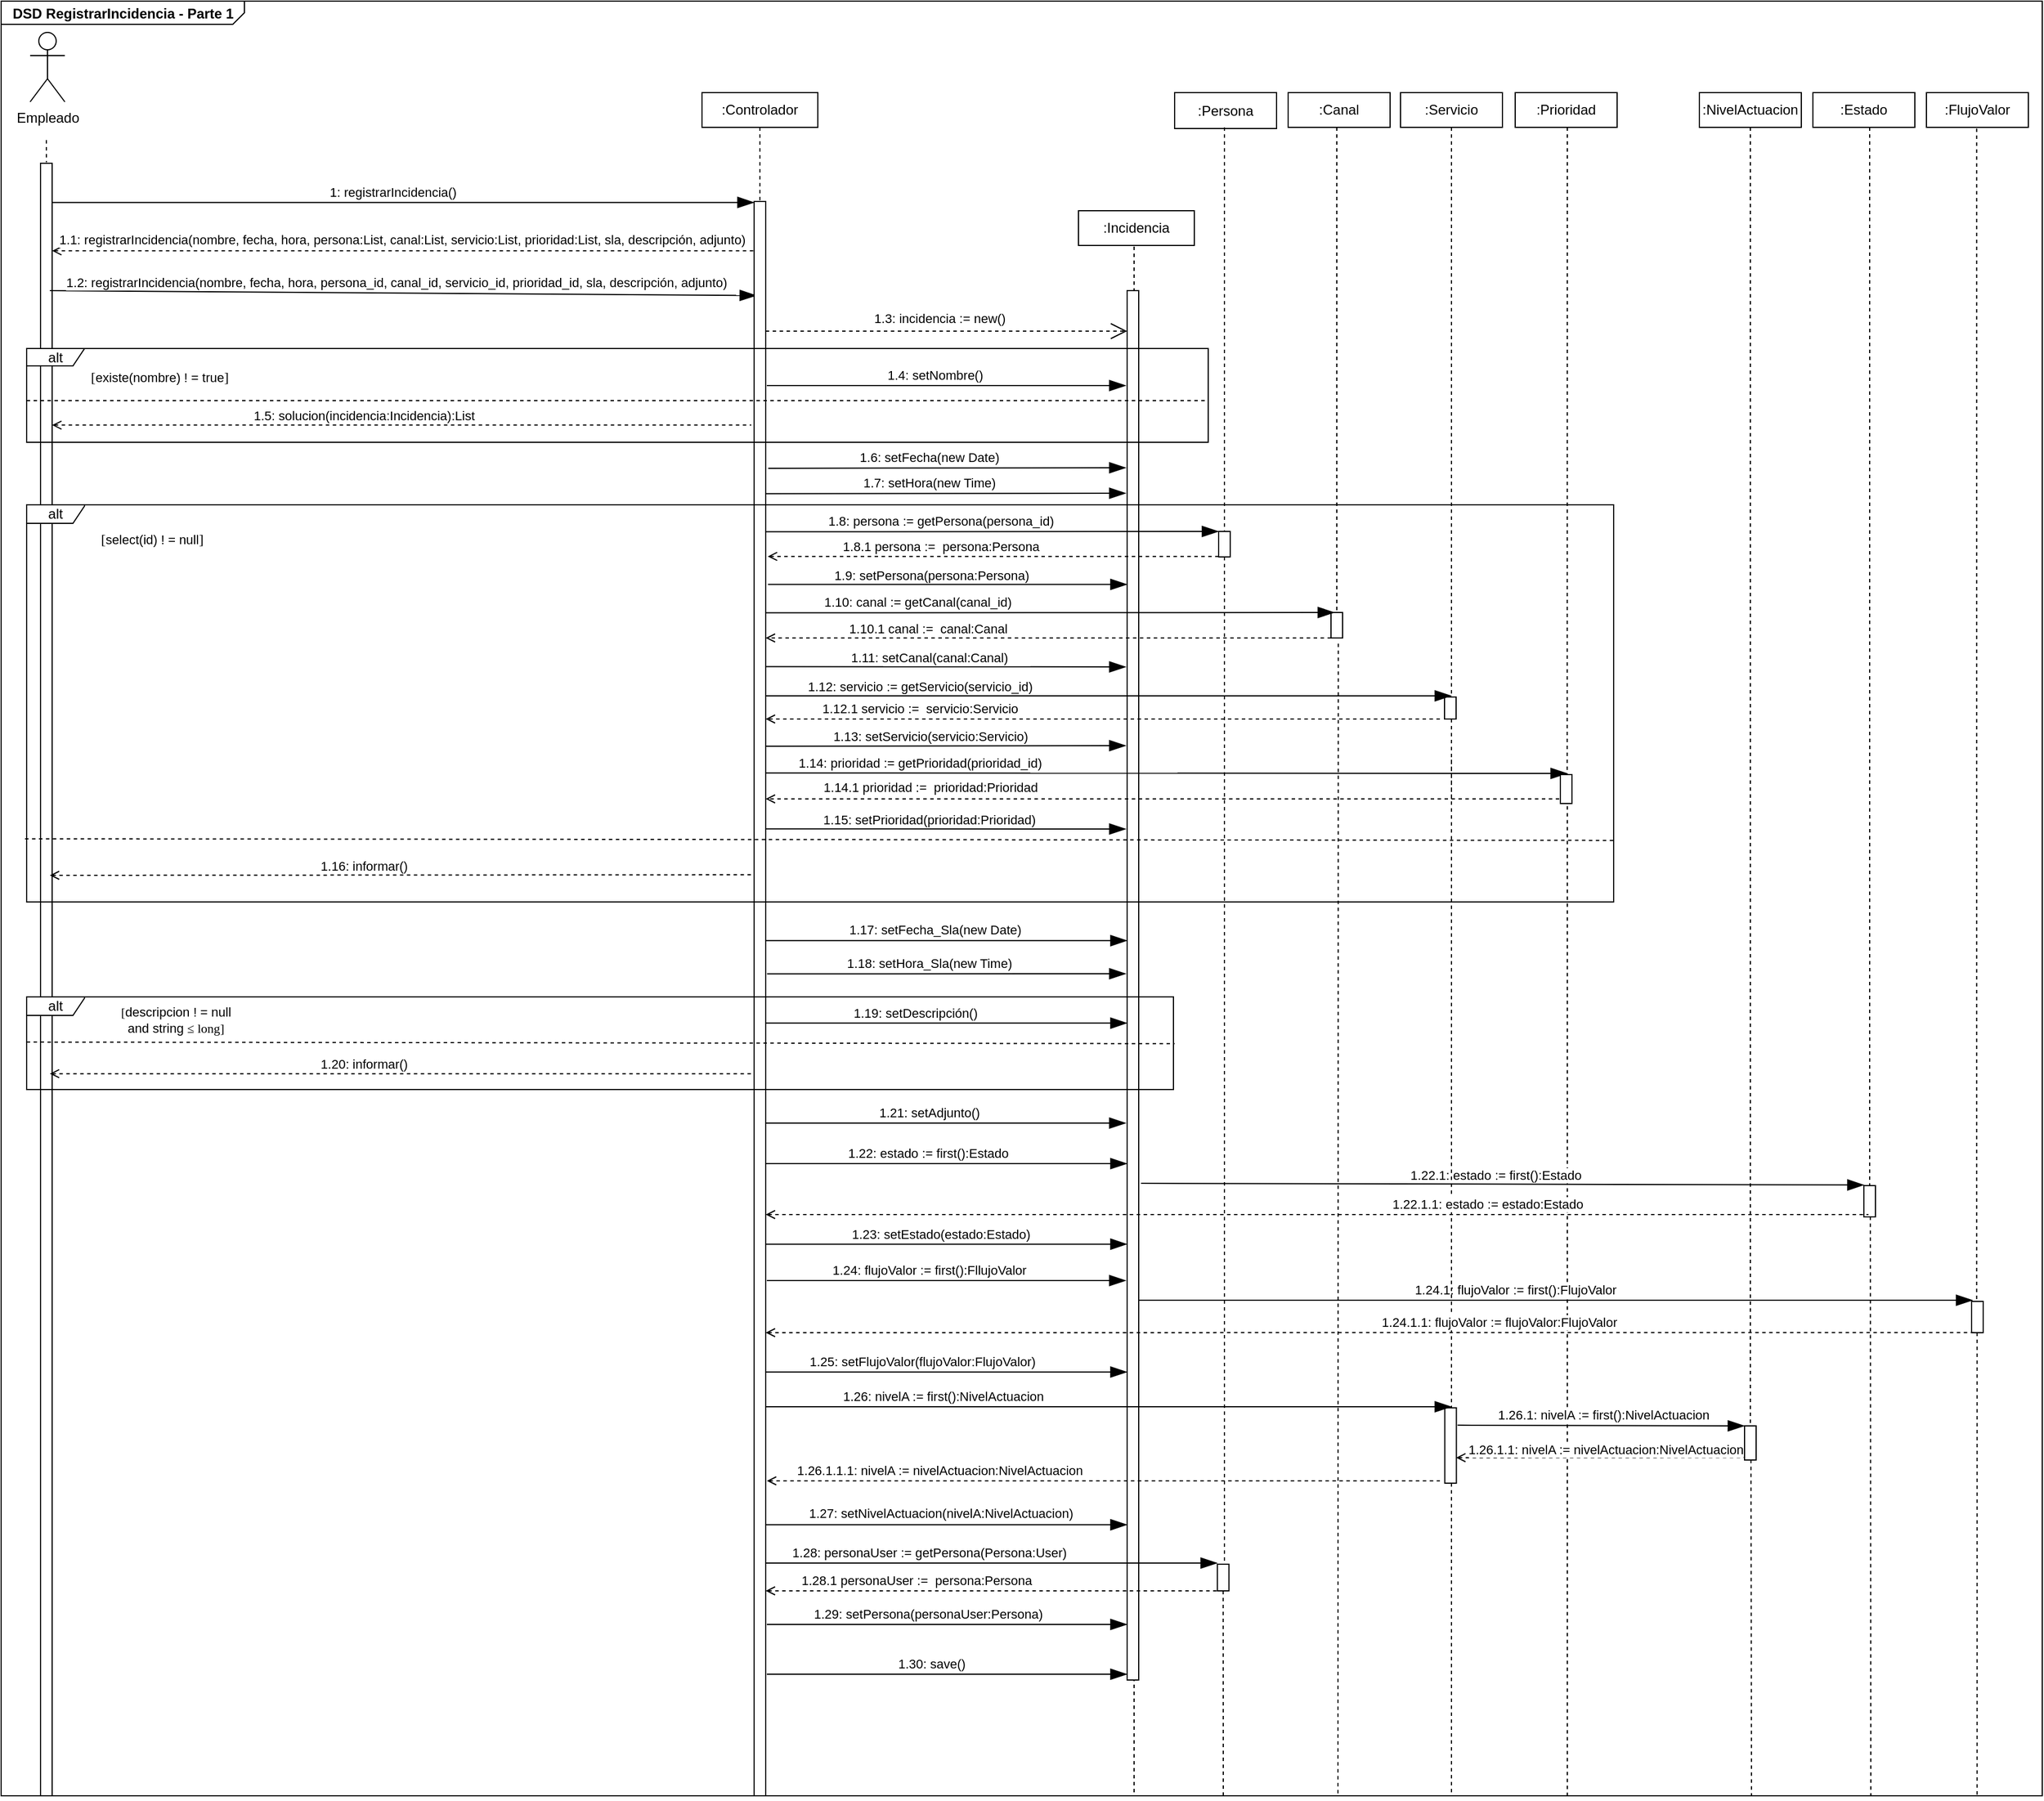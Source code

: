 <mxfile>
    <diagram id="ywkjW1GdU65RQbeljVVS" name="DSD RegistrarIncidencia - Parte 1">
        <mxGraphModel dx="1844" dy="654" grid="1" gridSize="10" guides="1" tooltips="1" connect="1" arrows="1" fold="1" page="1" pageScale="1" pageWidth="827" pageHeight="1169" math="0" shadow="0">
            <root>
                <mxCell id="0"/>
                <mxCell id="1" parent="0"/>
                <object label="&lt;p style=&quot;margin: 0px ; margin-top: 4px ; margin-left: 10px ; text-align: left&quot;&gt;&lt;b&gt;DSD RegistrarIncidencia - Parte 1&lt;br&gt;&lt;/b&gt;&lt;/p&gt;" hedietLinkedDataV1_path="" id="9e8IW_gTy-gTYRd1jonk-1">
                    <mxCell style="html=1;shape=mxgraph.sysml.package;labelX=210.94;html=1;overflow=fill;strokeWidth=1;recursiveResize=0;gradientColor=none;fillColor=default;shadow=0;sketch=0;" parent="1" vertex="1">
                        <mxGeometry x="-142" y="60" width="1762" height="1550" as="geometry"/>
                    </mxCell>
                </object>
                <mxCell id="9e8IW_gTy-gTYRd1jonk-2" value=":Controlador" style="shape=rect;html=1;whiteSpace=wrap;align=center;" parent="1" vertex="1">
                    <mxGeometry x="463" y="139" width="100" height="30" as="geometry"/>
                </mxCell>
                <mxCell id="9e8IW_gTy-gTYRd1jonk-4" value="" style="edgeStyle=none;dashed=1;html=1;endArrow=none;exitX=0.5;exitY=1;exitDx=0;exitDy=0;" parent="1" source="9e8IW_gTy-gTYRd1jonk-2" edge="1">
                    <mxGeometry relative="1" as="geometry">
                        <mxPoint x="513" y="1610" as="targetPoint"/>
                        <mxPoint x="512.44" y="410.0" as="sourcePoint"/>
                    </mxGeometry>
                </mxCell>
                <mxCell id="9e8IW_gTy-gTYRd1jonk-5" value="Empleado" style="shape=umlActor;verticalLabelPosition=bottom;verticalAlign=top;html=1;" parent="1" vertex="1">
                    <mxGeometry x="-117" y="87" width="30" height="60" as="geometry"/>
                </mxCell>
                <mxCell id="9e8IW_gTy-gTYRd1jonk-6" value=":Incidencia" style="shape=rect;html=1;whiteSpace=wrap;align=center;" parent="1" vertex="1">
                    <mxGeometry x="788" y="241" width="100" height="30" as="geometry"/>
                </mxCell>
                <mxCell id="9e8IW_gTy-gTYRd1jonk-8" value="1.3: incidencia := new()" style="edgeStyle=none;html=1;endArrow=open;verticalAlign=bottom;endSize=12;endFill=0;dashed=1;" parent="1" edge="1">
                    <mxGeometry x="-0.041" y="2" relative="1" as="geometry">
                        <mxPoint x="518" y="345" as="sourcePoint"/>
                        <mxPoint x="830" y="345" as="targetPoint"/>
                        <mxPoint as="offset"/>
                    </mxGeometry>
                </mxCell>
                <mxCell id="9e8IW_gTy-gTYRd1jonk-9" value="" style="html=1;points=[];perimeter=orthogonalPerimeter;" parent="1" vertex="1">
                    <mxGeometry x="-108" y="200" width="10" height="1410" as="geometry"/>
                </mxCell>
                <mxCell id="9e8IW_gTy-gTYRd1jonk-10" value="" style="edgeStyle=none;dashed=1;html=1;endArrow=none;entryX=0.606;entryY=-0.005;entryDx=0;entryDy=0;entryPerimeter=0;" parent="1" edge="1">
                    <mxGeometry relative="1" as="geometry">
                        <mxPoint x="-102.94" y="199.15" as="targetPoint"/>
                        <mxPoint x="-103" y="180" as="sourcePoint"/>
                    </mxGeometry>
                </mxCell>
                <mxCell id="9e8IW_gTy-gTYRd1jonk-13" value="" style="edgeStyle=none;dashed=1;html=1;endArrow=none;" parent="1" edge="1">
                    <mxGeometry relative="1" as="geometry">
                        <mxPoint x="836" y="1610" as="targetPoint"/>
                        <mxPoint x="836" y="272" as="sourcePoint"/>
                    </mxGeometry>
                </mxCell>
                <mxCell id="9e8IW_gTy-gTYRd1jonk-15" value="1.4: setNombre()" style="edgeStyle=none;html=1;endArrow=blockThin;verticalAlign=bottom;endSize=12;endFill=1;exitX=1.02;exitY=0.697;exitDx=0;exitDy=0;exitPerimeter=0;" parent="1" edge="1">
                    <mxGeometry x="-0.064" relative="1" as="geometry">
                        <mxPoint x="519" y="392.002" as="sourcePoint"/>
                        <mxPoint x="829" y="392" as="targetPoint"/>
                        <mxPoint as="offset"/>
                    </mxGeometry>
                </mxCell>
                <mxCell id="9e8IW_gTy-gTYRd1jonk-16" value="1.6: setFecha(new Date)" style="edgeStyle=none;html=1;endArrow=blockThin;verticalAlign=bottom;endSize=12;endFill=1;exitX=1.02;exitY=0.747;exitDx=0;exitDy=0;exitPerimeter=0;" parent="1" edge="1">
                    <mxGeometry x="-0.101" relative="1" as="geometry">
                        <mxPoint x="520.2" y="463.452" as="sourcePoint"/>
                        <mxPoint x="829" y="463" as="targetPoint"/>
                        <mxPoint as="offset"/>
                    </mxGeometry>
                </mxCell>
                <mxCell id="9e8IW_gTy-gTYRd1jonk-19" value="1.30: save()" style="edgeStyle=none;html=1;endArrow=blockThin;verticalAlign=bottom;endSize=12;endFill=1;" parent="1" edge="1">
                    <mxGeometry x="-0.086" relative="1" as="geometry">
                        <mxPoint x="519" y="1505" as="sourcePoint"/>
                        <mxPoint x="830" y="1505" as="targetPoint"/>
                        <mxPoint as="offset"/>
                    </mxGeometry>
                </mxCell>
                <mxCell id="F_MSPyYtYtzCuBiD-bw5-1" value="1.7: setHora(new Time)" style="edgeStyle=none;html=1;endArrow=blockThin;verticalAlign=bottom;endSize=12;endFill=1;" parent="1" edge="1">
                    <mxGeometry x="-0.093" relative="1" as="geometry">
                        <mxPoint x="518" y="485.41" as="sourcePoint"/>
                        <mxPoint x="829" y="485" as="targetPoint"/>
                        <mxPoint as="offset"/>
                    </mxGeometry>
                </mxCell>
                <mxCell id="F_MSPyYtYtzCuBiD-bw5-2" value="1.19: setDescripción()" style="edgeStyle=none;html=1;endArrow=blockThin;verticalAlign=bottom;endSize=12;endFill=1;exitX=0.976;exitY=0.602;exitDx=0;exitDy=0;exitPerimeter=0;" parent="1" edge="1">
                    <mxGeometry x="-0.168" relative="1" as="geometry">
                        <mxPoint x="517.76" y="942.66" as="sourcePoint"/>
                        <mxPoint x="830" y="942.66" as="targetPoint"/>
                        <mxPoint x="-1" as="offset"/>
                    </mxGeometry>
                </mxCell>
                <mxCell id="5" value=":Servicio" style="shape=rect;html=1;whiteSpace=wrap;align=center;" parent="1" vertex="1">
                    <mxGeometry x="1066" y="139" width="88" height="30" as="geometry"/>
                </mxCell>
                <mxCell id="10" value="" style="edgeStyle=none;dashed=1;html=1;endArrow=none;startArrow=none;" parent="1" source="9" edge="1">
                    <mxGeometry relative="1" as="geometry">
                        <mxPoint x="1110" y="749" as="targetPoint"/>
                        <mxPoint x="1110" y="429.0" as="sourcePoint"/>
                    </mxGeometry>
                </mxCell>
                <mxCell id="9" value="" style="html=1;points=[];perimeter=orthogonalPerimeter;" parent="1" vertex="1">
                    <mxGeometry x="1104" y="661" width="10" height="19" as="geometry"/>
                </mxCell>
                <mxCell id="12" value="" style="edgeStyle=none;dashed=1;html=1;endArrow=none;" parent="1" target="9" edge="1">
                    <mxGeometry relative="1" as="geometry">
                        <mxPoint x="1110" y="489" as="targetPoint"/>
                        <mxPoint x="1110" y="169" as="sourcePoint"/>
                    </mxGeometry>
                </mxCell>
                <mxCell id="14" value=":Prioridad" style="shape=rect;html=1;whiteSpace=wrap;align=center;" parent="1" vertex="1">
                    <mxGeometry x="1165" y="139" width="88" height="30" as="geometry"/>
                </mxCell>
                <mxCell id="16" value="" style="edgeStyle=none;dashed=1;html=1;endArrow=none;entryX=0.586;entryY=0.056;entryDx=0;entryDy=0;entryPerimeter=0;" parent="1" target="15" edge="1">
                    <mxGeometry relative="1" as="geometry">
                        <mxPoint x="1210" y="530" as="targetPoint"/>
                        <mxPoint x="1210" y="169.0" as="sourcePoint"/>
                    </mxGeometry>
                </mxCell>
                <mxCell id="17" value="" style="edgeStyle=none;dashed=1;html=1;endArrow=none;startArrow=none;exitX=0.6;exitY=1.091;exitDx=0;exitDy=0;exitPerimeter=0;" parent="1" source="15" edge="1">
                    <mxGeometry relative="1" as="geometry">
                        <mxPoint x="1210" y="1610" as="targetPoint"/>
                        <mxPoint x="1211" y="719" as="sourcePoint"/>
                    </mxGeometry>
                </mxCell>
                <mxCell id="24" value=":NivelActuacion" style="shape=rect;html=1;whiteSpace=wrap;align=center;" parent="1" vertex="1">
                    <mxGeometry x="1324" y="139" width="88" height="30" as="geometry"/>
                </mxCell>
                <mxCell id="36" value="1.13: setServicio(servicio:Servicio)" style="edgeStyle=none;html=1;endArrow=blockThin;verticalAlign=bottom;endSize=12;endFill=1;" parent="1" edge="1">
                    <mxGeometry x="-0.083" y="-1" relative="1" as="geometry">
                        <mxPoint x="518" y="703.489" as="sourcePoint"/>
                        <mxPoint x="829" y="703" as="targetPoint"/>
                        <mxPoint x="-1" as="offset"/>
                    </mxGeometry>
                </mxCell>
                <mxCell id="RK2fhO9dsqai_bdC3Qqn-36" value="1.2: registrarIncidencia(nombre, fecha, hora, persona_id, canal_id, servicio_id, prioridad_id, sla, descripción, adjunto)" style="edgeStyle=none;html=1;endArrow=blockThin;verticalAlign=bottom;endSize=12;endFill=1;entryX=0.2;entryY=0.059;entryDx=0;entryDy=0;entryPerimeter=0;" parent="1" target="9e8IW_gTy-gTYRd1jonk-11" edge="1">
                    <mxGeometry x="-0.019" relative="1" as="geometry">
                        <mxPoint x="-100" y="310" as="sourcePoint"/>
                        <mxPoint x="500" y="311" as="targetPoint"/>
                        <mxPoint as="offset"/>
                    </mxGeometry>
                </mxCell>
                <mxCell id="RK2fhO9dsqai_bdC3Qqn-45" value="1.15: setPrioridad(prioridad:Prioridad)" style="edgeStyle=none;html=1;endArrow=blockThin;verticalAlign=bottom;endSize=12;endFill=1;exitX=0.976;exitY=0.483;exitDx=0;exitDy=0;exitPerimeter=0;" parent="1" edge="1">
                    <mxGeometry x="-0.083" y="-1" relative="1" as="geometry">
                        <mxPoint x="517.76" y="774.89" as="sourcePoint"/>
                        <mxPoint x="829" y="775" as="targetPoint"/>
                        <mxPoint x="-1" as="offset"/>
                    </mxGeometry>
                </mxCell>
                <mxCell id="RK2fhO9dsqai_bdC3Qqn-46" value="1.17: setFecha_Sla(new Date)" style="edgeStyle=none;html=1;endArrow=blockThin;verticalAlign=bottom;endSize=12;endFill=1;exitX=1.045;exitY=0.521;exitDx=0;exitDy=0;exitPerimeter=0;" parent="1" edge="1">
                    <mxGeometry x="-0.064" relative="1" as="geometry">
                        <mxPoint x="518.45" y="871.43" as="sourcePoint"/>
                        <mxPoint x="830" y="871.43" as="targetPoint"/>
                        <mxPoint as="offset"/>
                    </mxGeometry>
                </mxCell>
                <mxCell id="RK2fhO9dsqai_bdC3Qqn-47" value="1.18: setHora_Sla(new Time)" style="edgeStyle=none;html=1;endArrow=blockThin;verticalAlign=bottom;endSize=12;endFill=1;exitX=1.114;exitY=0.564;exitDx=0;exitDy=0;exitPerimeter=0;" parent="1" edge="1">
                    <mxGeometry x="-0.097" relative="1" as="geometry">
                        <mxPoint x="519.14" y="900.12" as="sourcePoint"/>
                        <mxPoint x="829" y="900" as="targetPoint"/>
                        <mxPoint as="offset"/>
                    </mxGeometry>
                </mxCell>
                <mxCell id="UsodL-uU0jQAahdE2HeC-36" value="1.24: flujoValor := first():FllujoValor" style="edgeStyle=none;html=1;endArrow=blockThin;verticalAlign=bottom;endSize=12;endFill=1;" parent="1" edge="1">
                    <mxGeometry x="-0.097" relative="1" as="geometry">
                        <mxPoint x="519" y="1165" as="sourcePoint"/>
                        <mxPoint x="829" y="1165" as="targetPoint"/>
                        <mxPoint as="offset"/>
                    </mxGeometry>
                </mxCell>
                <mxCell id="39" value="1.21: setAdjunto()" style="edgeStyle=none;html=1;endArrow=blockThin;verticalAlign=bottom;endSize=12;endFill=1;exitX=0.976;exitY=0.602;exitDx=0;exitDy=0;exitPerimeter=0;" parent="1" edge="1">
                    <mxGeometry x="-0.093" relative="1" as="geometry">
                        <mxPoint x="518.0" y="1029" as="sourcePoint"/>
                        <mxPoint x="829" y="1029" as="targetPoint"/>
                        <mxPoint as="offset"/>
                    </mxGeometry>
                </mxCell>
                <mxCell id="Z39F68PV26HtFaxaCzLn-42" value="&lt;span style=&quot;font-family: &amp;#34;calibri&amp;#34; , &amp;#34;sans-serif&amp;#34;&quot;&gt;&lt;font style=&quot;font-size: 12px&quot;&gt;[&lt;/font&gt;&lt;/span&gt;&lt;span style=&quot;font-family: &amp;#34;calibri&amp;#34; , sans-serif&quot;&gt;select(id) ! = null&lt;/span&gt;&lt;span style=&quot;font-family: &amp;#34;calibri&amp;#34; , &amp;#34;sans-serif&amp;#34;&quot;&gt;&lt;font style=&quot;font-size: 12px&quot;&gt;]&lt;/font&gt;&lt;/span&gt;" style="text;html=1;strokeColor=none;fillColor=none;align=center;verticalAlign=middle;whiteSpace=wrap;rounded=0;fontSize=11;" parent="1" vertex="1">
                    <mxGeometry x="-60" y="510" width="97" height="30" as="geometry"/>
                </mxCell>
                <mxCell id="Z39F68PV26HtFaxaCzLn-43" value="&lt;span style=&quot;font-family: &amp;#34;calibri&amp;#34; , &amp;#34;sans-serif&amp;#34;&quot;&gt;&lt;font style=&quot;font-size: 12px&quot;&gt;[&lt;/font&gt;&lt;/span&gt;&lt;span style=&quot;font-family: &amp;#34;calibri&amp;#34; , sans-serif&quot;&gt;existe(nombre) ! = true&lt;/span&gt;&lt;span style=&quot;font-family: &amp;#34;calibri&amp;#34; , &amp;#34;sans-serif&amp;#34;&quot;&gt;&lt;font style=&quot;font-size: 12px&quot;&gt;]&lt;/font&gt;&lt;/span&gt;" style="text;html=1;strokeColor=none;fillColor=none;align=center;verticalAlign=middle;whiteSpace=wrap;rounded=0;fontSize=11;" parent="1" vertex="1">
                    <mxGeometry x="-70" y="370" width="130" height="30" as="geometry"/>
                </mxCell>
                <mxCell id="Z39F68PV26HtFaxaCzLn-45" value="&lt;font style=&quot;font-size: 11px&quot;&gt;&lt;font&gt;&lt;span style=&quot;font-family: &amp;#34;calibri&amp;#34; , &amp;#34;sans-serif&amp;#34;&quot;&gt;&lt;font&gt;[&lt;/font&gt;&lt;/span&gt;&lt;span style=&quot;font-family: &amp;#34;calibri&amp;#34; , sans-serif&quot;&gt;descripcion ! = null &lt;br&gt;and string&amp;nbsp;&lt;/span&gt;&lt;span style=&quot;font-family: &amp;#34;calibri&amp;#34; , &amp;#34;sans-serif&amp;#34;&quot;&gt;≤ long&lt;/span&gt;&lt;/font&gt;&lt;span style=&quot;font-family: &amp;#34;calibri&amp;#34; , &amp;#34;sans-serif&amp;#34;&quot;&gt;&lt;font&gt;]&lt;/font&gt;&lt;/span&gt;&lt;/font&gt;" style="text;html=1;strokeColor=none;fillColor=none;align=center;verticalAlign=middle;whiteSpace=wrap;rounded=0;fontSize=11;" parent="1" vertex="1">
                    <mxGeometry x="-41" y="930" width="99.5" height="19" as="geometry"/>
                </mxCell>
                <mxCell id="41" value=":Persona" style="shape=rect;html=1;whiteSpace=wrap;align=center;" parent="1" vertex="1">
                    <mxGeometry x="871" y="139" width="88" height="31" as="geometry"/>
                </mxCell>
                <mxCell id="42" value="" style="edgeStyle=none;dashed=1;html=1;endArrow=none;startArrow=none;exitX=0.5;exitY=1;exitDx=0;exitDy=0;exitPerimeter=0;" parent="1" source="LLlime8S2pyln823HO1N-93" edge="1">
                    <mxGeometry relative="1" as="geometry">
                        <mxPoint x="913" y="1610" as="targetPoint"/>
                        <mxPoint x="914.47" y="1051.235" as="sourcePoint"/>
                    </mxGeometry>
                </mxCell>
                <mxCell id="43" value="" style="edgeStyle=none;dashed=1;html=1;endArrow=none;" parent="1" target="50" edge="1">
                    <mxGeometry relative="1" as="geometry">
                        <mxPoint x="914" y="437" as="targetPoint"/>
                        <mxPoint x="914" y="169.0" as="sourcePoint"/>
                    </mxGeometry>
                </mxCell>
                <mxCell id="50" value="" style="html=1;points=[];perimeter=orthogonalPerimeter;" parent="1" vertex="1">
                    <mxGeometry x="909" y="518" width="10" height="22" as="geometry"/>
                </mxCell>
                <mxCell id="52" value="1.9: setPersona(persona:Persona)" style="edgeStyle=none;html=1;endArrow=blockThin;verticalAlign=bottom;endSize=12;endFill=1;" parent="1" target="9e8IW_gTy-gTYRd1jonk-12" edge="1">
                    <mxGeometry x="-0.083" y="-1" relative="1" as="geometry">
                        <mxPoint x="520" y="563.749" as="sourcePoint"/>
                        <mxPoint x="829" y="564" as="targetPoint"/>
                        <mxPoint x="-1" as="offset"/>
                    </mxGeometry>
                </mxCell>
                <mxCell id="71" value=":Estado" style="shape=rect;html=1;whiteSpace=wrap;align=center;" parent="1" vertex="1">
                    <mxGeometry x="1422" y="139" width="88" height="30" as="geometry"/>
                </mxCell>
                <mxCell id="72" value="" style="edgeStyle=none;dashed=1;html=1;endArrow=none;startArrow=none;exitX=0.159;exitY=0.955;exitDx=0;exitDy=0;exitPerimeter=0;" parent="1" edge="1">
                    <mxGeometry relative="1" as="geometry">
                        <mxPoint x="1472" y="1610" as="targetPoint"/>
                        <mxPoint x="1471.59" y="1109.785" as="sourcePoint"/>
                    </mxGeometry>
                </mxCell>
                <mxCell id="73" value="" style="html=1;points=[];perimeter=orthogonalPerimeter;" parent="1" vertex="1">
                    <mxGeometry x="1466" y="1083" width="10" height="27" as="geometry"/>
                </mxCell>
                <mxCell id="siqxKf63hKhhmPJlIKm7-76" value=":FlujoValor" style="shape=rect;html=1;whiteSpace=wrap;align=center;" parent="1" vertex="1">
                    <mxGeometry x="1520" y="139" width="88" height="30" as="geometry"/>
                </mxCell>
                <mxCell id="siqxKf63hKhhmPJlIKm7-79" value="" style="edgeStyle=none;dashed=1;html=1;endArrow=none;startArrow=none;exitX=0.5;exitY=1;exitDx=0;exitDy=0;" parent="1" target="sh2Tnop81Qiv7Kr3v1PL-79" edge="1">
                    <mxGeometry relative="1" as="geometry">
                        <mxPoint x="1563.37" y="1264" as="targetPoint"/>
                        <mxPoint x="1563.37" y="170.0" as="sourcePoint"/>
                    </mxGeometry>
                </mxCell>
                <mxCell id="sh2Tnop81Qiv7Kr3v1PL-79" value="" style="html=1;points=[];perimeter=orthogonalPerimeter;" parent="1" vertex="1">
                    <mxGeometry x="1559" y="1183" width="10" height="27" as="geometry"/>
                </mxCell>
                <mxCell id="sh2Tnop81Qiv7Kr3v1PL-84" value="1.22: estado := first():Estado" style="edgeStyle=none;html=1;endArrow=blockThin;verticalAlign=bottom;endSize=12;endFill=1;" parent="1" edge="1">
                    <mxGeometry x="-0.105" relative="1" as="geometry">
                        <mxPoint x="518" y="1064" as="sourcePoint"/>
                        <mxPoint x="830" y="1064" as="targetPoint"/>
                        <mxPoint as="offset"/>
                    </mxGeometry>
                </mxCell>
                <mxCell id="sh2Tnop81Qiv7Kr3v1PL-88" value="" style="edgeStyle=none;dashed=1;html=1;endArrow=none;" parent="1" target="73" edge="1">
                    <mxGeometry relative="1" as="geometry">
                        <mxPoint x="1471" y="963.0" as="targetPoint"/>
                        <mxPoint x="1471" y="169.0" as="sourcePoint"/>
                    </mxGeometry>
                </mxCell>
                <mxCell id="i1tHdzycEgZ0IMymVfnS-79" value=":Canal" style="shape=rect;html=1;whiteSpace=wrap;align=center;" parent="1" vertex="1">
                    <mxGeometry x="969" y="139" width="88" height="30" as="geometry"/>
                </mxCell>
                <mxCell id="i1tHdzycEgZ0IMymVfnS-80" value="" style="edgeStyle=none;dashed=1;html=1;endArrow=none;startArrow=none;exitX=0.729;exitY=1.219;exitDx=0;exitDy=0;exitPerimeter=0;" parent="1" edge="1">
                    <mxGeometry relative="1" as="geometry">
                        <mxPoint x="1012" y="1610" as="targetPoint"/>
                        <mxPoint x="1012.29" y="614.818" as="sourcePoint"/>
                    </mxGeometry>
                </mxCell>
                <mxCell id="i1tHdzycEgZ0IMymVfnS-85" value="1.11: setCanal(canal:Canal)" style="edgeStyle=none;html=1;endArrow=blockThin;verticalAlign=bottom;endSize=12;endFill=1;" parent="1" edge="1">
                    <mxGeometry x="-0.083" y="-1" relative="1" as="geometry">
                        <mxPoint x="518" y="634.749" as="sourcePoint"/>
                        <mxPoint x="829" y="635" as="targetPoint"/>
                        <mxPoint x="-1" as="offset"/>
                    </mxGeometry>
                </mxCell>
                <mxCell id="i1tHdzycEgZ0IMymVfnS-86" value="" style="html=1;points=[];perimeter=orthogonalPerimeter;" parent="1" vertex="1">
                    <mxGeometry x="1006" y="588" width="10" height="22" as="geometry"/>
                </mxCell>
                <mxCell id="i1tHdzycEgZ0IMymVfnS-87" value="" style="edgeStyle=none;dashed=1;html=1;endArrow=none;" parent="1" target="i1tHdzycEgZ0IMymVfnS-86" edge="1">
                    <mxGeometry relative="1" as="geometry">
                        <mxPoint x="1011.0" y="526" as="targetPoint"/>
                        <mxPoint x="1011.0" y="169.0" as="sourcePoint"/>
                    </mxGeometry>
                </mxCell>
                <mxCell id="dEf-AWspno_9KhNadEqT-76" value="1.22.1: estado := first():Estado" style="edgeStyle=none;html=1;endArrow=blockThin;verticalAlign=bottom;endSize=12;endFill=1;entryX=0.021;entryY=-0.02;entryDx=0;entryDy=0;entryPerimeter=0;" parent="1" target="73" edge="1">
                    <mxGeometry x="-0.02" y="-1" relative="1" as="geometry">
                        <mxPoint x="842" y="1081" as="sourcePoint"/>
                        <mxPoint x="1739" y="1082" as="targetPoint"/>
                        <mxPoint as="offset"/>
                    </mxGeometry>
                </mxCell>
                <mxCell id="oJ0_RqWC6Xu5HO2pj_Bl-76" value="1.24.1: flujoValor := first():FlujoValor" style="edgeStyle=none;html=1;endArrow=blockThin;verticalAlign=bottom;endSize=12;endFill=1;" parent="1" edge="1">
                    <mxGeometry x="-0.091" relative="1" as="geometry">
                        <mxPoint x="835" y="1182" as="sourcePoint"/>
                        <mxPoint x="1560" y="1182" as="targetPoint"/>
                        <mxPoint as="offset"/>
                    </mxGeometry>
                </mxCell>
                <mxCell id="IPPIN6eoXQoZGS1BEa24-90" value="1.27: setNivelActuacion(nivelA:NivelActuacion)" style="edgeStyle=none;html=1;endArrow=blockThin;verticalAlign=bottom;endSize=12;endFill=1;exitX=0.976;exitY=0.483;exitDx=0;exitDy=0;exitPerimeter=0;" parent="1" edge="1">
                    <mxGeometry x="-0.036" y="1" relative="1" as="geometry">
                        <mxPoint x="518.0" y="1375.91" as="sourcePoint"/>
                        <mxPoint x="830" y="1375.91" as="targetPoint"/>
                        <mxPoint as="offset"/>
                    </mxGeometry>
                </mxCell>
                <mxCell id="80" value="" style="edgeStyle=none;dashed=1;html=1;endArrow=none;" parent="1" target="IPPIN6eoXQoZGS1BEa24-80" edge="1">
                    <mxGeometry relative="1" as="geometry">
                        <mxPoint x="1368" y="1585" as="targetPoint"/>
                        <mxPoint x="1368" y="169.0" as="sourcePoint"/>
                    </mxGeometry>
                </mxCell>
                <mxCell id="LLlime8S2pyln823HO1N-85" value="" style="html=1;points=[];perimeter=orthogonalPerimeter;" parent="1" vertex="1">
                    <mxGeometry x="1104.24" y="1274.91" width="10" height="65.09" as="geometry"/>
                </mxCell>
                <mxCell id="LLlime8S2pyln823HO1N-86" value="" style="edgeStyle=none;dashed=1;html=1;endArrow=none;startArrow=none;exitX=0.6;exitY=1.091;exitDx=0;exitDy=0;exitPerimeter=0;" parent="1" target="LLlime8S2pyln823HO1N-85" edge="1">
                    <mxGeometry relative="1" as="geometry">
                        <mxPoint x="1110" y="1994" as="targetPoint"/>
                        <mxPoint x="1110" y="715.183" as="sourcePoint"/>
                    </mxGeometry>
                </mxCell>
                <mxCell id="LLlime8S2pyln823HO1N-87" value="1.26.1: nivelA := first():NivelActuacion" style="edgeStyle=none;html=1;endArrow=blockThin;verticalAlign=bottom;endSize=12;endFill=1;" parent="1" target="IPPIN6eoXQoZGS1BEa24-80" edge="1">
                    <mxGeometry x="0.013" relative="1" as="geometry">
                        <mxPoint x="1115.24" y="1289.91" as="sourcePoint"/>
                        <mxPoint x="1389" y="1290" as="targetPoint"/>
                        <mxPoint as="offset"/>
                    </mxGeometry>
                </mxCell>
                <mxCell id="LLlime8S2pyln823HO1N-93" value="" style="html=1;points=[];perimeter=orthogonalPerimeter;" parent="1" vertex="1">
                    <mxGeometry x="907.88" y="1410" width="10" height="23" as="geometry"/>
                </mxCell>
                <mxCell id="LLlime8S2pyln823HO1N-94" value="" style="edgeStyle=none;dashed=1;html=1;endArrow=none;startArrow=none;" parent="1" source="50" target="LLlime8S2pyln823HO1N-93" edge="1">
                    <mxGeometry relative="1" as="geometry">
                        <mxPoint x="914" y="1940" as="targetPoint"/>
                        <mxPoint x="914" y="570" as="sourcePoint"/>
                    </mxGeometry>
                </mxCell>
                <mxCell id="LLlime8S2pyln823HO1N-96" value="" style="edgeStyle=none;dashed=1;html=1;endArrow=none;startArrow=none;exitX=0.554;exitY=0.991;exitDx=0;exitDy=0;exitPerimeter=0;" parent="1" source="IPPIN6eoXQoZGS1BEa24-80" edge="1">
                    <mxGeometry relative="1" as="geometry">
                        <mxPoint x="1369" y="1610" as="targetPoint"/>
                        <mxPoint x="1368.51" y="1358.348" as="sourcePoint"/>
                    </mxGeometry>
                </mxCell>
                <mxCell id="LLlime8S2pyln823HO1N-97" value="1.29: setPersona(personaUser:Persona)" style="edgeStyle=none;html=1;endArrow=blockThin;verticalAlign=bottom;endSize=12;endFill=1;" parent="1" edge="1">
                    <mxGeometry x="-0.108" relative="1" as="geometry">
                        <mxPoint x="519" y="1462" as="sourcePoint"/>
                        <mxPoint x="830" y="1462.0" as="targetPoint"/>
                        <mxPoint as="offset"/>
                    </mxGeometry>
                </mxCell>
                <mxCell id="90" value="" style="edgeStyle=none;dashed=1;html=1;endArrow=none;startArrow=none;exitX=0.576;exitY=1;exitDx=0;exitDy=0;exitPerimeter=0;" parent="1" source="LLlime8S2pyln823HO1N-85" edge="1">
                    <mxGeometry relative="1" as="geometry">
                        <mxPoint x="1110" y="1610" as="targetPoint"/>
                        <mxPoint x="1110.24" y="1364.103" as="sourcePoint"/>
                    </mxGeometry>
                </mxCell>
                <mxCell id="9e8IW_gTy-gTYRd1jonk-12" value="" style="html=1;points=[];perimeter=orthogonalPerimeter;" parent="1" vertex="1">
                    <mxGeometry x="830" y="310" width="10" height="1200" as="geometry"/>
                </mxCell>
                <mxCell id="51" value="1.8: persona := getPersona(persona_id)" style="edgeStyle=none;html=1;endArrow=blockThin;verticalAlign=bottom;endSize=12;endFill=1;" parent="1" edge="1">
                    <mxGeometry x="-0.228" relative="1" as="geometry">
                        <mxPoint x="518" y="518.26" as="sourcePoint"/>
                        <mxPoint x="909" y="518" as="targetPoint"/>
                        <mxPoint as="offset"/>
                    </mxGeometry>
                </mxCell>
                <mxCell id="i1tHdzycEgZ0IMymVfnS-84" value="1.10: canal := getCanal(canal_id)" style="edgeStyle=none;html=1;endArrow=blockThin;verticalAlign=bottom;endSize=12;endFill=1;" parent="1" edge="1">
                    <mxGeometry x="-0.466" relative="1" as="geometry">
                        <mxPoint x="518" y="588.26" as="sourcePoint"/>
                        <mxPoint x="1009" y="588" as="targetPoint"/>
                        <mxPoint as="offset"/>
                    </mxGeometry>
                </mxCell>
                <mxCell id="32" value="1.12: servicio := getServicio(servicio_id)" style="edgeStyle=none;html=1;endArrow=blockThin;verticalAlign=bottom;endSize=12;endFill=1;" parent="1" edge="1">
                    <mxGeometry x="-0.552" y="-1" relative="1" as="geometry">
                        <mxPoint x="518" y="660" as="sourcePoint"/>
                        <mxPoint x="1110" y="660" as="targetPoint"/>
                        <mxPoint as="offset"/>
                    </mxGeometry>
                </mxCell>
                <mxCell id="RK2fhO9dsqai_bdC3Qqn-43" value="1.14: prioridad := getPrioridad(prioridad_id)" style="edgeStyle=none;html=1;endArrow=blockThin;verticalAlign=bottom;endSize=12;endFill=1;exitX=1;exitY=0.367;exitDx=0;exitDy=0;exitPerimeter=0;" parent="1" edge="1">
                    <mxGeometry x="-0.614" relative="1" as="geometry">
                        <mxPoint x="518" y="726.61" as="sourcePoint"/>
                        <mxPoint x="1210" y="727" as="targetPoint"/>
                        <mxPoint as="offset"/>
                    </mxGeometry>
                </mxCell>
                <mxCell id="IPPIN6eoXQoZGS1BEa24-79" value="1.26: nivelA := first():NivelActuacion" style="edgeStyle=none;html=1;endArrow=blockThin;verticalAlign=bottom;endSize=12;endFill=1;exitX=0.986;exitY=0.752;exitDx=0;exitDy=0;exitPerimeter=0;" parent="1" edge="1">
                    <mxGeometry x="-0.484" relative="1" as="geometry">
                        <mxPoint x="516.86" y="1274.024" as="sourcePoint"/>
                        <mxPoint x="1110" y="1274" as="targetPoint"/>
                        <mxPoint x="1" as="offset"/>
                    </mxGeometry>
                </mxCell>
                <mxCell id="LLlime8S2pyln823HO1N-91" value="1.28: personaUser := getPersona(Persona:User)" style="edgeStyle=none;html=1;endArrow=blockThin;verticalAlign=bottom;endSize=12;endFill=1;exitX=1.06;exitY=0.797;exitDx=0;exitDy=0;exitPerimeter=0;" parent="1" edge="1">
                    <mxGeometry x="-0.274" relative="1" as="geometry">
                        <mxPoint x="517.12" y="1409.002" as="sourcePoint"/>
                        <mxPoint x="907.88" y="1409" as="targetPoint"/>
                        <mxPoint as="offset"/>
                    </mxGeometry>
                </mxCell>
                <mxCell id="IPPIN6eoXQoZGS1BEa24-76" value="1.23: setEstado(estado:Estado)" style="edgeStyle=none;html=1;endArrow=blockThin;verticalAlign=bottom;endSize=12;endFill=1;exitX=1.06;exitY=0.797;exitDx=0;exitDy=0;exitPerimeter=0;" parent="1" edge="1">
                    <mxGeometry x="-0.029" relative="1" as="geometry">
                        <mxPoint x="517.18" y="1133.572" as="sourcePoint"/>
                        <mxPoint x="830" y="1133.572" as="targetPoint"/>
                        <mxPoint as="offset"/>
                    </mxGeometry>
                </mxCell>
                <mxCell id="IPPIN6eoXQoZGS1BEa24-77" value="1.25: setFlujoValor(flujoValor:FlujoValor)" style="edgeStyle=none;html=1;endArrow=blockThin;verticalAlign=bottom;endSize=12;endFill=1;" parent="1" edge="1">
                    <mxGeometry x="-0.139" relative="1" as="geometry">
                        <mxPoint x="518" y="1244" as="sourcePoint"/>
                        <mxPoint x="830" y="1244" as="targetPoint"/>
                        <mxPoint as="offset"/>
                    </mxGeometry>
                </mxCell>
                <mxCell id="XjX6MVXex2ulYiuySSpP-147" value="" style="edgeStyle=none;dashed=1;html=1;endArrow=none;startArrow=none;entryX=0.969;entryY=1.001;entryDx=0;entryDy=0;entryPerimeter=0;" parent="1" edge="1">
                    <mxGeometry relative="1" as="geometry">
                        <mxPoint x="1563.75" y="1611.55" as="targetPoint"/>
                        <mxPoint x="1563.75" y="1210" as="sourcePoint"/>
                    </mxGeometry>
                </mxCell>
                <mxCell id="1-kn80P8zfQsNvMCtu59-102" value="" style="edgeStyle=none;html=1;entryX=1.177;entryY=0.118;entryDx=0;entryDy=0;entryPerimeter=0;dashed=1;endArrow=open;endFill=0;" parent="1" edge="1">
                    <mxGeometry relative="1" as="geometry">
                        <mxPoint x="909" y="539.586" as="sourcePoint"/>
                        <mxPoint x="519.77" y="539.586" as="targetPoint"/>
                    </mxGeometry>
                </mxCell>
                <mxCell id="1-kn80P8zfQsNvMCtu59-103" value="1.8.1 persona :=&amp;nbsp; persona:Persona" style="edgeLabel;html=1;align=center;verticalAlign=middle;resizable=0;points=[];" parent="1-kn80P8zfQsNvMCtu59-102" vertex="1" connectable="0">
                    <mxGeometry x="-0.091" y="-1" relative="1" as="geometry">
                        <mxPoint x="-63" y="-8" as="offset"/>
                    </mxGeometry>
                </mxCell>
                <mxCell id="gdpi6KOpmhh3pY6gNmZn-92" value="1: registrarIncidencia()" style="edgeStyle=none;html=1;endArrow=blockThin;verticalAlign=bottom;endSize=12;endFill=1;exitX=1.049;exitY=0.024;exitDx=0;exitDy=0;exitPerimeter=0;" parent="1" source="9e8IW_gTy-gTYRd1jonk-9" target="9e8IW_gTy-gTYRd1jonk-11" edge="1">
                    <mxGeometry x="-0.03" relative="1" as="geometry">
                        <mxPoint x="-51" y="233" as="sourcePoint"/>
                        <mxPoint x="580" y="233" as="targetPoint"/>
                        <mxPoint as="offset"/>
                    </mxGeometry>
                </mxCell>
                <mxCell id="gdpi6KOpmhh3pY6gNmZn-93" value="1.1: registrarIncidencia(nombre, fecha, hora, persona:List, canal:List, servicio:List, prioridad:List, sla, descripción, adjunto)" style="edgeStyle=none;html=1;endArrow=none;verticalAlign=bottom;endSize=12;endFill=0;startArrow=open;startFill=0;dashed=1;entryX=0.4;entryY=0.031;entryDx=0;entryDy=0;entryPerimeter=0;" parent="1" source="9e8IW_gTy-gTYRd1jonk-9" target="9e8IW_gTy-gTYRd1jonk-11" edge="1">
                    <mxGeometry x="-0.01" y="1" relative="1" as="geometry">
                        <mxPoint x="-53.0" y="274" as="sourcePoint"/>
                        <mxPoint x="510" y="274" as="targetPoint"/>
                        <mxPoint as="offset"/>
                    </mxGeometry>
                </mxCell>
                <mxCell id="gdpi6KOpmhh3pY6gNmZn-95" value="" style="edgeStyle=none;html=1;dashed=1;endArrow=open;endFill=0;" parent="1" edge="1">
                    <mxGeometry relative="1" as="geometry">
                        <mxPoint x="1006" y="609.996" as="sourcePoint"/>
                        <mxPoint x="518" y="609.996" as="targetPoint"/>
                    </mxGeometry>
                </mxCell>
                <mxCell id="gdpi6KOpmhh3pY6gNmZn-96" value="1.10.1 canal :=&amp;nbsp; canal:Canal" style="edgeLabel;html=1;align=center;verticalAlign=middle;resizable=0;points=[];" parent="gdpi6KOpmhh3pY6gNmZn-95" vertex="1" connectable="0">
                    <mxGeometry x="-0.091" y="-1" relative="1" as="geometry">
                        <mxPoint x="-126" y="-7" as="offset"/>
                    </mxGeometry>
                </mxCell>
                <mxCell id="gdpi6KOpmhh3pY6gNmZn-97" value="" style="edgeStyle=none;html=1;dashed=1;endArrow=open;endFill=0;" parent="1" edge="1">
                    <mxGeometry relative="1" as="geometry">
                        <mxPoint x="1100" y="680" as="sourcePoint"/>
                        <mxPoint x="518" y="679.996" as="targetPoint"/>
                    </mxGeometry>
                </mxCell>
                <mxCell id="gdpi6KOpmhh3pY6gNmZn-98" value="1.12.1 servicio :=&amp;nbsp; servicio:Servicio" style="edgeLabel;html=1;align=center;verticalAlign=middle;resizable=0;points=[];" parent="gdpi6KOpmhh3pY6gNmZn-97" vertex="1" connectable="0">
                    <mxGeometry x="-0.091" y="-1" relative="1" as="geometry">
                        <mxPoint x="-185" y="-8" as="offset"/>
                    </mxGeometry>
                </mxCell>
                <mxCell id="gdpi6KOpmhh3pY6gNmZn-101" value="" style="edgeStyle=none;html=1;dashed=1;endArrow=open;endFill=0;exitX=0.5;exitY=0.84;exitDx=0;exitDy=0;exitPerimeter=0;" parent="1" source="15" edge="1">
                    <mxGeometry relative="1" as="geometry">
                        <mxPoint x="1239" y="749" as="sourcePoint"/>
                        <mxPoint x="518" y="749.003" as="targetPoint"/>
                    </mxGeometry>
                </mxCell>
                <mxCell id="gdpi6KOpmhh3pY6gNmZn-102" value="1.14.1 prioridad :=&amp;nbsp; prioridad:Prioridad" style="edgeLabel;html=1;align=center;verticalAlign=middle;resizable=0;points=[];" parent="gdpi6KOpmhh3pY6gNmZn-101" vertex="1" connectable="0">
                    <mxGeometry x="-0.091" y="-1" relative="1" as="geometry">
                        <mxPoint x="-235" y="-9" as="offset"/>
                    </mxGeometry>
                </mxCell>
                <mxCell id="gdpi6KOpmhh3pY6gNmZn-104" value="1.5: solucion(incidencia:Incidencia):List" style="endArrow=none;html=1;endFill=0;startArrow=open;startFill=0;dashed=1;entryX=-0.246;entryY=0.149;entryDx=0;entryDy=0;entryPerimeter=0;" parent="1" edge="1">
                    <mxGeometry x="-0.11" y="8" width="50" height="50" relative="1" as="geometry">
                        <mxPoint x="-98" y="426.173" as="sourcePoint"/>
                        <mxPoint x="505.54" y="426.173" as="targetPoint"/>
                        <mxPoint as="offset"/>
                    </mxGeometry>
                </mxCell>
                <mxCell id="gdpi6KOpmhh3pY6gNmZn-106" value="1.16: informar()" style="endArrow=none;html=1;endFill=0;startArrow=open;startFill=0;dashed=1;entryX=0.178;entryY=0.447;entryDx=0;entryDy=0;entryPerimeter=0;" parent="1" edge="1">
                    <mxGeometry x="-0.11" y="8" width="50" height="50" relative="1" as="geometry">
                        <mxPoint x="-100" y="815" as="sourcePoint"/>
                        <mxPoint x="509.78" y="814.519" as="targetPoint"/>
                        <mxPoint as="offset"/>
                    </mxGeometry>
                </mxCell>
                <mxCell id="gdpi6KOpmhh3pY6gNmZn-107" value="1.20: informar()" style="endArrow=none;html=1;endFill=0;startArrow=open;startFill=0;dashed=1;exitX=0.8;exitY=0.574;exitDx=0;exitDy=0;exitPerimeter=0;" parent="1" edge="1">
                    <mxGeometry x="-0.11" y="8" width="50" height="50" relative="1" as="geometry">
                        <mxPoint x="-100" y="986.34" as="sourcePoint"/>
                        <mxPoint x="508" y="986.34" as="targetPoint"/>
                        <mxPoint as="offset"/>
                    </mxGeometry>
                </mxCell>
                <mxCell id="gdpi6KOpmhh3pY6gNmZn-109" value="" style="edgeStyle=none;html=1;entryX=1.177;entryY=0.118;entryDx=0;entryDy=0;entryPerimeter=0;dashed=1;endArrow=open;endFill=0;" parent="1" edge="1">
                    <mxGeometry relative="1" as="geometry">
                        <mxPoint x="907.23" y="1432.996" as="sourcePoint"/>
                        <mxPoint x="518.0" y="1432.996" as="targetPoint"/>
                    </mxGeometry>
                </mxCell>
                <mxCell id="gdpi6KOpmhh3pY6gNmZn-110" value="1.28.1 personaUser :=&amp;nbsp; persona:Persona" style="edgeLabel;html=1;align=center;verticalAlign=middle;resizable=0;points=[];" parent="gdpi6KOpmhh3pY6gNmZn-109" vertex="1" connectable="0">
                    <mxGeometry x="-0.091" y="-1" relative="1" as="geometry">
                        <mxPoint x="-82" y="-8" as="offset"/>
                    </mxGeometry>
                </mxCell>
                <mxCell id="mbfByns6rbi8KvjItcC--90" value="1.22.1.1: estado := estado:Estado" style="edgeStyle=none;html=1;endArrow=none;verticalAlign=bottom;endSize=12;endFill=0;dashed=1;startArrow=open;startFill=0;" parent="1" source="9e8IW_gTy-gTYRd1jonk-11" edge="1">
                    <mxGeometry x="0.308" relative="1" as="geometry">
                        <mxPoint x="840" y="1107" as="sourcePoint"/>
                        <mxPoint x="1470" y="1108" as="targetPoint"/>
                        <mxPoint as="offset"/>
                    </mxGeometry>
                </mxCell>
                <mxCell id="mbfByns6rbi8KvjItcC--92" value="1.24.1.1: flujoValor := flujoValor:FlujoValor" style="edgeStyle=none;html=1;endArrow=none;verticalAlign=bottom;endSize=12;endFill=0;entryX=0.333;entryY=0.994;entryDx=0;entryDy=0;entryPerimeter=0;dashed=1;startArrow=open;startFill=0;" parent="1" target="sh2Tnop81Qiv7Kr3v1PL-79" edge="1">
                    <mxGeometry x="0.212" relative="1" as="geometry">
                        <mxPoint x="518" y="1209.997" as="sourcePoint"/>
                        <mxPoint x="1833.71" y="1209.997" as="targetPoint"/>
                        <mxPoint as="offset"/>
                    </mxGeometry>
                </mxCell>
                <mxCell id="IRBaUEOa0hSHRXrNsimF-91" value="1.26.1.1: nivelA := nivelActuacion:NivelActuacion" style="edgeStyle=none;html=1;endArrow=none;verticalAlign=bottom;endSize=12;endFill=0;dashed=1;startArrow=open;startFill=0;entryX=0.5;entryY=0.923;entryDx=0;entryDy=0;entryPerimeter=0;" parent="1" target="IPPIN6eoXQoZGS1BEa24-80" edge="1">
                    <mxGeometry x="0.017" y="-2" relative="1" as="geometry">
                        <mxPoint x="1114" y="1318" as="sourcePoint"/>
                        <mxPoint x="1389" y="1318" as="targetPoint"/>
                        <mxPoint as="offset"/>
                    </mxGeometry>
                </mxCell>
                <mxCell id="IRBaUEOa0hSHRXrNsimF-93" value="1.26.1.1.1: nivelA := nivelActuacion:NivelActuacion" style="edgeStyle=none;html=1;endArrow=none;verticalAlign=bottom;endSize=12;endFill=0;dashed=1;startArrow=open;startFill=0;" parent="1" edge="1">
                    <mxGeometry x="-0.488" relative="1" as="geometry">
                        <mxPoint x="519" y="1338" as="sourcePoint"/>
                        <mxPoint x="1100" y="1338" as="targetPoint"/>
                        <mxPoint as="offset"/>
                    </mxGeometry>
                </mxCell>
                <mxCell id="15" value="" style="html=1;points=[];perimeter=orthogonalPerimeter;" parent="1" vertex="1">
                    <mxGeometry x="1204" y="728" width="10" height="25" as="geometry"/>
                </mxCell>
                <mxCell id="IPPIN6eoXQoZGS1BEa24-80" value="" style="html=1;points=[];perimeter=orthogonalPerimeter;" parent="1" vertex="1">
                    <mxGeometry x="1363" y="1290.5" width="10" height="29.5" as="geometry"/>
                </mxCell>
                <mxCell id="9e8IW_gTy-gTYRd1jonk-11" value="" style="html=1;points=[];perimeter=orthogonalPerimeter;" parent="1" vertex="1">
                    <mxGeometry x="508" y="233" width="10" height="1377" as="geometry"/>
                </mxCell>
                <mxCell id="70" value="" style="endArrow=none;html=1;dashed=1;fontSize=10;fontColor=#FFFFFF;exitX=0;exitY=0.488;exitDx=0;exitDy=0;exitPerimeter=0;entryX=1.001;entryY=0.505;entryDx=0;entryDy=0;entryPerimeter=0;" parent="1" source="Z39F68PV26HtFaxaCzLn-44" target="Z39F68PV26HtFaxaCzLn-44" edge="1">
                    <mxGeometry width="50" height="50" relative="1" as="geometry">
                        <mxPoint x="-50" y="959" as="sourcePoint"/>
                        <mxPoint x="1120" y="959" as="targetPoint"/>
                    </mxGeometry>
                </mxCell>
                <mxCell id="69" value="" style="endArrow=none;html=1;dashed=1;fontSize=10;fontColor=#FFFFFF;exitX=-0.001;exitY=0.841;exitDx=0;exitDy=0;exitPerimeter=0;entryX=1;entryY=0.845;entryDx=0;entryDy=0;entryPerimeter=0;" parent="1" source="40" target="40" edge="1">
                    <mxGeometry width="50" height="50" relative="1" as="geometry">
                        <mxPoint x="-50" y="788" as="sourcePoint"/>
                        <mxPoint x="1300" y="788" as="targetPoint"/>
                    </mxGeometry>
                </mxCell>
                <mxCell id="68" value="" style="endArrow=none;html=1;dashed=1;fontSize=10;fontColor=#FFFFFF;" parent="1" edge="1">
                    <mxGeometry width="50" height="50" relative="1" as="geometry">
                        <mxPoint x="-120" y="405" as="sourcePoint"/>
                        <mxPoint x="900" y="405" as="targetPoint"/>
                    </mxGeometry>
                </mxCell>
                <mxCell id="9e8IW_gTy-gTYRd1jonk-27" value="alt" style="shape=umlFrame;whiteSpace=wrap;html=1;width=50;height=15;" parent="1" vertex="1">
                    <mxGeometry x="-120" y="360" width="1020" height="81" as="geometry"/>
                </mxCell>
                <mxCell id="40" value="alt" style="shape=umlFrame;whiteSpace=wrap;html=1;width=50;height=16;" parent="1" vertex="1">
                    <mxGeometry x="-120" y="495" width="1370" height="343" as="geometry"/>
                </mxCell>
                <mxCell id="Z39F68PV26HtFaxaCzLn-44" value="alt" style="shape=umlFrame;whiteSpace=wrap;html=1;width=50;height=16;" parent="1" vertex="1">
                    <mxGeometry x="-120" y="920" width="990" height="80" as="geometry"/>
                </mxCell>
            </root>
        </mxGraphModel>
    </diagram>
    <diagram id="KvFJ9gX2_4S1tDazl-OW" name="DSD RegistrarIncidencia - Parte 2">
        <mxGraphModel dx="1257" dy="654" grid="1" gridSize="10" guides="1" tooltips="1" connect="1" arrows="1" fold="1" page="1" pageScale="1" pageWidth="827" pageHeight="1169" math="0" shadow="0">
            <root>
                <mxCell id="xusOQ2JilWMFSrKlVFx8-0"/>
                <mxCell id="xusOQ2JilWMFSrKlVFx8-1" parent="xusOQ2JilWMFSrKlVFx8-0"/>
                <object label="&lt;p style=&quot;margin: 0px ; margin-top: 4px ; margin-left: 10px ; text-align: left&quot;&gt;&lt;b&gt;DSD RegistrarIncidencia - Parte 2&lt;br&gt;&lt;/b&gt;&lt;/p&gt;" hedietLinkedDataV1_path="" id="ZU1clTrXF4EZt7enUAO8-0">
                    <mxCell style="html=1;shape=mxgraph.sysml.package;labelX=210.94;html=1;overflow=fill;strokeWidth=1;recursiveResize=0;gradientColor=none;fillColor=default;shadow=0;sketch=0;" parent="xusOQ2JilWMFSrKlVFx8-1" vertex="1">
                        <mxGeometry x="30" y="10" width="1480" height="1510" as="geometry"/>
                    </mxCell>
                </object>
                <mxCell id="P1GIGa_TdXqnWB-XgITT-1" value=":Controlador" style="shape=rect;html=1;whiteSpace=wrap;align=center;" parent="xusOQ2JilWMFSrKlVFx8-1" vertex="1">
                    <mxGeometry x="350" y="109" width="100" height="30" as="geometry"/>
                </mxCell>
                <mxCell id="P1GIGa_TdXqnWB-XgITT-2" value="" style="edgeStyle=none;dashed=1;html=1;endArrow=none;exitX=0.5;exitY=1;exitDx=0;exitDy=0;" parent="xusOQ2JilWMFSrKlVFx8-1" edge="1">
                    <mxGeometry relative="1" as="geometry">
                        <mxPoint x="400" y="1520" as="targetPoint"/>
                        <mxPoint x="400" y="140" as="sourcePoint"/>
                    </mxGeometry>
                </mxCell>
                <mxCell id="P1GIGa_TdXqnWB-XgITT-3" value="Empleado" style="shape=umlActor;verticalLabelPosition=bottom;verticalAlign=top;html=1;" parent="xusOQ2JilWMFSrKlVFx8-1" vertex="1">
                    <mxGeometry x="54" y="57" width="30" height="60" as="geometry"/>
                </mxCell>
                <mxCell id="P1GIGa_TdXqnWB-XgITT-6" value="" style="html=1;points=[];perimeter=orthogonalPerimeter;" parent="xusOQ2JilWMFSrKlVFx8-1" vertex="1">
                    <mxGeometry x="58" y="180" width="10" height="1320" as="geometry"/>
                </mxCell>
                <mxCell id="P1GIGa_TdXqnWB-XgITT-7" value="" style="edgeStyle=none;dashed=1;html=1;endArrow=none;entryX=0.606;entryY=-0.005;entryDx=0;entryDy=0;entryPerimeter=0;" parent="xusOQ2JilWMFSrKlVFx8-1" edge="1">
                    <mxGeometry relative="1" as="geometry">
                        <mxPoint x="64.06" y="180.3" as="targetPoint"/>
                        <mxPoint x="64" y="151" as="sourcePoint"/>
                    </mxGeometry>
                </mxCell>
                <mxCell id="P1GIGa_TdXqnWB-XgITT-8" value="" style="html=1;points=[];perimeter=orthogonalPerimeter;" parent="xusOQ2JilWMFSrKlVFx8-1" vertex="1">
                    <mxGeometry x="395" y="203" width="10" height="1277" as="geometry"/>
                </mxCell>
                <mxCell id="P1GIGa_TdXqnWB-XgITT-9" value="" style="edgeStyle=none;dashed=1;html=1;endArrow=none;exitX=0.5;exitY=1;exitDx=0;exitDy=0;" parent="xusOQ2JilWMFSrKlVFx8-1" edge="1">
                    <mxGeometry relative="1" as="geometry">
                        <mxPoint x="721" y="1520" as="targetPoint"/>
                        <mxPoint x="721.0" y="138" as="sourcePoint"/>
                    </mxGeometry>
                </mxCell>
                <mxCell id="P1GIGa_TdXqnWB-XgITT-12" value="2: informar()" style="endArrow=none;html=1;endFill=0;startArrow=open;startFill=0;dashed=1;" parent="xusOQ2JilWMFSrKlVFx8-1" source="P1GIGa_TdXqnWB-XgITT-6" edge="1">
                    <mxGeometry x="-0.102" y="12" width="50" height="50" relative="1" as="geometry">
                        <mxPoint x="85" y="1474" as="sourcePoint"/>
                        <mxPoint x="395" y="1474" as="targetPoint"/>
                        <mxPoint as="offset"/>
                    </mxGeometry>
                </mxCell>
                <mxCell id="P1GIGa_TdXqnWB-XgITT-14" value=":Categoria" style="shape=rect;html=1;whiteSpace=wrap;align=center;" parent="xusOQ2JilWMFSrKlVFx8-1" vertex="1">
                    <mxGeometry x="1090" y="109" width="88" height="30" as="geometry"/>
                </mxCell>
                <mxCell id="P1GIGa_TdXqnWB-XgITT-17" value=":Causa" style="shape=rect;html=1;whiteSpace=wrap;align=center;" parent="xusOQ2JilWMFSrKlVFx8-1" vertex="1">
                    <mxGeometry x="993" y="109" width="88" height="30" as="geometry"/>
                </mxCell>
                <mxCell id="P1GIGa_TdXqnWB-XgITT-19" value="" style="edgeStyle=none;dashed=1;html=1;endArrow=none;" parent="xusOQ2JilWMFSrKlVFx8-1" target="P1GIGa_TdXqnWB-XgITT-18" edge="1">
                    <mxGeometry relative="1" as="geometry">
                        <mxPoint x="1135" y="470" as="targetPoint"/>
                        <mxPoint x="1135" y="139" as="sourcePoint"/>
                    </mxGeometry>
                </mxCell>
                <mxCell id="P1GIGa_TdXqnWB-XgITT-20" value="" style="edgeStyle=none;dashed=1;html=1;endArrow=none;startArrow=none;exitX=0.6;exitY=1;exitDx=0;exitDy=0;exitPerimeter=0;" parent="xusOQ2JilWMFSrKlVFx8-1" source="P1GIGa_TdXqnWB-XgITT-18" edge="1">
                    <mxGeometry relative="1" as="geometry">
                        <mxPoint x="1135" y="1520" as="targetPoint"/>
                        <mxPoint x="1135" y="478.001" as="sourcePoint"/>
                    </mxGeometry>
                </mxCell>
                <mxCell id="P1GIGa_TdXqnWB-XgITT-23" value="" style="edgeStyle=none;dashed=1;html=1;endArrow=none;startArrow=none;" parent="xusOQ2JilWMFSrKlVFx8-1" source="447Xcg3dyGC3rcRVdUWD-7" edge="1">
                    <mxGeometry relative="1" as="geometry">
                        <mxPoint x="1037" y="1520" as="targetPoint"/>
                        <mxPoint x="1037" y="139" as="sourcePoint"/>
                    </mxGeometry>
                </mxCell>
                <mxCell id="P1GIGa_TdXqnWB-XgITT-29" value=":DetalleCausa" style="shape=rect;html=1;whiteSpace=wrap;align=center;" parent="xusOQ2JilWMFSrKlVFx8-1" vertex="1">
                    <mxGeometry x="879" y="278" width="88" height="30" as="geometry"/>
                </mxCell>
                <mxCell id="P1GIGa_TdXqnWB-XgITT-30" value="" style="edgeStyle=none;dashed=1;html=1;endArrow=none;" parent="xusOQ2JilWMFSrKlVFx8-1" edge="1">
                    <mxGeometry relative="1" as="geometry">
                        <mxPoint x="920" y="1520" as="targetPoint"/>
                        <mxPoint x="920" y="310" as="sourcePoint"/>
                    </mxGeometry>
                </mxCell>
                <mxCell id="P1GIGa_TdXqnWB-XgITT-41" value="" style="endArrow=none;dashed=1;html=1;" parent="xusOQ2JilWMFSrKlVFx8-1" edge="1">
                    <mxGeometry width="50" height="50" relative="1" as="geometry">
                        <mxPoint x="62.5" y="1521" as="sourcePoint"/>
                        <mxPoint x="62.91" y="1501" as="targetPoint"/>
                        <Array as="points"/>
                    </mxGeometry>
                </mxCell>
                <mxCell id="P1GIGa_TdXqnWB-XgITT-42" value="&lt;span style=&quot;font-family: &amp;#34;calibri&amp;#34; , &amp;#34;sans-serif&amp;#34;&quot;&gt;&lt;font style=&quot;font-size: 11px&quot;&gt;[por cada causa]&lt;/font&gt;&lt;/span&gt;" style="text;html=1;strokeColor=none;fillColor=none;align=center;verticalAlign=middle;whiteSpace=wrap;rounded=0;fontSize=11;" parent="xusOQ2JilWMFSrKlVFx8-1" vertex="1">
                    <mxGeometry x="286" y="314" width="97" height="30" as="geometry"/>
                </mxCell>
                <mxCell id="P1GIGa_TdXqnWB-XgITT-47" value=":Persona" style="shape=rect;html=1;whiteSpace=wrap;align=center;" parent="xusOQ2JilWMFSrKlVFx8-1" vertex="1">
                    <mxGeometry x="791" y="108" width="88" height="31" as="geometry"/>
                </mxCell>
                <mxCell id="P1GIGa_TdXqnWB-XgITT-49" value="" style="edgeStyle=none;dashed=1;html=1;endArrow=none;" parent="xusOQ2JilWMFSrKlVFx8-1" edge="1">
                    <mxGeometry relative="1" as="geometry">
                        <mxPoint x="840" y="1520" as="targetPoint"/>
                        <mxPoint x="833" y="139" as="sourcePoint"/>
                    </mxGeometry>
                </mxCell>
                <mxCell id="P1GIGa_TdXqnWB-XgITT-52" value=":Estado" style="shape=rect;html=1;whiteSpace=wrap;align=center;" parent="xusOQ2JilWMFSrKlVFx8-1" vertex="1">
                    <mxGeometry x="1310" y="109" width="88" height="30" as="geometry"/>
                </mxCell>
                <mxCell id="P1GIGa_TdXqnWB-XgITT-55" value=":FlujoValor" style="shape=rect;html=1;whiteSpace=wrap;align=center;" parent="xusOQ2JilWMFSrKlVFx8-1" vertex="1">
                    <mxGeometry x="1408" y="109" width="88" height="30" as="geometry"/>
                </mxCell>
                <mxCell id="P1GIGa_TdXqnWB-XgITT-56" value="" style="edgeStyle=none;dashed=1;html=1;endArrow=none;startArrow=none;exitX=0.5;exitY=1;exitDx=0;exitDy=0;" parent="xusOQ2JilWMFSrKlVFx8-1" edge="1">
                    <mxGeometry relative="1" as="geometry">
                        <mxPoint x="1451" y="1520" as="targetPoint"/>
                        <mxPoint x="1451.37" y="140" as="sourcePoint"/>
                    </mxGeometry>
                </mxCell>
                <mxCell id="P1GIGa_TdXqnWB-XgITT-57" value=":Proceso" style="shape=rect;html=1;whiteSpace=wrap;align=center;" parent="xusOQ2JilWMFSrKlVFx8-1" vertex="1">
                    <mxGeometry x="1155" y="706" width="88" height="30" as="geometry"/>
                </mxCell>
                <mxCell id="P1GIGa_TdXqnWB-XgITT-58" value="" style="edgeStyle=none;html=1;endArrow=none;endFill=0;dashed=1;startArrow=none;entryX=0.5;entryY=1;entryDx=0;entryDy=0;" parent="xusOQ2JilWMFSrKlVFx8-1" edge="1">
                    <mxGeometry relative="1" as="geometry">
                        <mxPoint x="1198" y="1520" as="sourcePoint"/>
                        <mxPoint x="1198.0" y="736" as="targetPoint"/>
                    </mxGeometry>
                </mxCell>
                <mxCell id="P1GIGa_TdXqnWB-XgITT-59" value="" style="html=1;points=[];perimeter=orthogonalPerimeter;" parent="xusOQ2JilWMFSrKlVFx8-1" vertex="1">
                    <mxGeometry x="1193" y="749" width="10" height="741" as="geometry"/>
                </mxCell>
                <mxCell id="P1GIGa_TdXqnWB-XgITT-62" value="" style="edgeStyle=none;dashed=1;html=1;endArrow=none;" parent="xusOQ2JilWMFSrKlVFx8-1" edge="1">
                    <mxGeometry relative="1" as="geometry">
                        <mxPoint x="1359" y="1520" as="targetPoint"/>
                        <mxPoint x="1359" y="139" as="sourcePoint"/>
                    </mxGeometry>
                </mxCell>
                <mxCell id="P1GIGa_TdXqnWB-XgITT-72" value=":Activo" style="shape=rect;html=1;whiteSpace=wrap;align=center;" parent="xusOQ2JilWMFSrKlVFx8-1" vertex="1">
                    <mxGeometry x="1208" y="109" width="88" height="30" as="geometry"/>
                </mxCell>
                <mxCell id="P1GIGa_TdXqnWB-XgITT-73" value="" style="edgeStyle=none;dashed=1;html=1;endArrow=none;startArrow=none;exitX=0.433;exitY=1.394;exitDx=0;exitDy=0;exitPerimeter=0;" parent="xusOQ2JilWMFSrKlVFx8-1" edge="1">
                    <mxGeometry relative="1" as="geometry">
                        <mxPoint x="1255" y="1520" as="targetPoint"/>
                        <mxPoint x="1255.17" y="521.0" as="sourcePoint"/>
                    </mxGeometry>
                </mxCell>
                <mxCell id="P1GIGa_TdXqnWB-XgITT-76" value="" style="html=1;points=[];perimeter=orthogonalPerimeter;" parent="xusOQ2JilWMFSrKlVFx8-1" vertex="1">
                    <mxGeometry x="916" y="327" width="10" height="333" as="geometry"/>
                </mxCell>
                <mxCell id="P1GIGa_TdXqnWB-XgITT-89" value="" style="html=1;points=[];perimeter=orthogonalPerimeter;" parent="xusOQ2JilWMFSrKlVFx8-1" vertex="1">
                    <mxGeometry x="717" y="830" width="10" height="620" as="geometry"/>
                </mxCell>
                <mxCell id="P1GIGa_TdXqnWB-XgITT-98" value="Loop" style="shape=umlFrame;whiteSpace=wrap;html=1;width=50;height=20;boundedLbl=1;verticalAlign=middle;align=left;spacingLeft=5;" parent="xusOQ2JilWMFSrKlVFx8-1" vertex="1">
                    <mxGeometry x="286" y="270" width="1002" height="400" as="geometry"/>
                </mxCell>
                <mxCell id="P1GIGa_TdXqnWB-XgITT-99" value="1.34: setFecha(new Date)" style="edgeStyle=none;html=1;endArrow=blockThin;verticalAlign=bottom;endSize=12;endFill=1;" parent="xusOQ2JilWMFSrKlVFx8-1" edge="1">
                    <mxGeometry x="-0.49" relative="1" as="geometry">
                        <mxPoint x="406" y="329" as="sourcePoint"/>
                        <mxPoint x="916" y="329" as="targetPoint"/>
                        <mxPoint as="offset"/>
                    </mxGeometry>
                </mxCell>
                <mxCell id="P1GIGa_TdXqnWB-XgITT-100" value="" style="edgeStyle=none;html=1;endArrow=open;verticalAlign=bottom;endSize=12;endFill=0;dashed=1;" parent="xusOQ2JilWMFSrKlVFx8-1" edge="1">
                    <mxGeometry x="-0.608" y="-70" relative="1" as="geometry">
                        <mxPoint x="406" y="295" as="sourcePoint"/>
                        <mxPoint x="876" y="295" as="targetPoint"/>
                        <mxPoint as="offset"/>
                    </mxGeometry>
                </mxCell>
                <mxCell id="P1GIGa_TdXqnWB-XgITT-101" value="&lt;span style=&quot;font-family: &amp;#34;helvetica&amp;#34;&quot;&gt;1.33: detalleCausa := new()&lt;/span&gt;" style="edgeLabel;html=1;align=center;verticalAlign=middle;resizable=0;points=[];" parent="P1GIGa_TdXqnWB-XgITT-100" vertex="1" connectable="0">
                    <mxGeometry x="-0.604" y="3" relative="1" as="geometry">
                        <mxPoint x="38" y="-6" as="offset"/>
                    </mxGeometry>
                </mxCell>
                <mxCell id="P1GIGa_TdXqnWB-XgITT-102" value="1.35: setHora(new Time)" style="edgeStyle=none;html=1;endArrow=blockThin;verticalAlign=bottom;endSize=12;endFill=1;" parent="xusOQ2JilWMFSrKlVFx8-1" target="P1GIGa_TdXqnWB-XgITT-76" edge="1">
                    <mxGeometry x="-0.49" relative="1" as="geometry">
                        <mxPoint x="406" y="355" as="sourcePoint"/>
                        <mxPoint x="1324" y="355" as="targetPoint"/>
                        <mxPoint as="offset"/>
                    </mxGeometry>
                </mxCell>
                <mxCell id="P1GIGa_TdXqnWB-XgITT-103" value="" style="edgeStyle=none;html=1;endArrow=blockThin;verticalAlign=bottom;endSize=12;endFill=1;startArrow=none;" parent="xusOQ2JilWMFSrKlVFx8-1" edge="1">
                    <mxGeometry x="-0.71" y="8" relative="1" as="geometry">
                        <mxPoint x="406" y="377" as="sourcePoint"/>
                        <mxPoint x="1036" y="377" as="targetPoint"/>
                        <mxPoint as="offset"/>
                    </mxGeometry>
                </mxCell>
                <mxCell id="P1GIGa_TdXqnWB-XgITT-104" value="1.36: causa := getCausa(causa_id)" style="edgeLabel;html=1;align=center;verticalAlign=middle;resizable=0;points=[];" parent="P1GIGa_TdXqnWB-XgITT-103" vertex="1" connectable="0">
                    <mxGeometry x="-0.708" y="1" relative="1" as="geometry">
                        <mxPoint x="48" y="-10" as="offset"/>
                    </mxGeometry>
                </mxCell>
                <mxCell id="P1GIGa_TdXqnWB-XgITT-105" value="1.37: setCausa(causa:Causa)" style="edgeStyle=none;html=1;endArrow=blockThin;verticalAlign=bottom;endSize=12;endFill=1;exitX=1.1;exitY=0.146;exitDx=0;exitDy=0;exitPerimeter=0;" parent="xusOQ2JilWMFSrKlVFx8-1" edge="1">
                    <mxGeometry x="-0.435" y="1" relative="1" as="geometry">
                        <mxPoint x="406" y="426.742" as="sourcePoint"/>
                        <mxPoint x="916" y="426" as="targetPoint"/>
                        <mxPoint as="offset"/>
                    </mxGeometry>
                </mxCell>
                <mxCell id="P1GIGa_TdXqnWB-XgITT-106" value="1.38: categoria := getCategoria(categoria_id)" style="edgeStyle=none;html=1;endArrow=blockThin;verticalAlign=bottom;endSize=12;endFill=1;" parent="xusOQ2JilWMFSrKlVFx8-1" edge="1">
                    <mxGeometry x="-0.587" relative="1" as="geometry">
                        <mxPoint x="406" y="451" as="sourcePoint"/>
                        <mxPoint x="1134" y="451" as="targetPoint"/>
                        <mxPoint as="offset"/>
                    </mxGeometry>
                </mxCell>
                <mxCell id="P1GIGa_TdXqnWB-XgITT-107" value="1.39: setCategoria(categoria:Categoria)" style="edgeStyle=none;html=1;endArrow=blockThin;verticalAlign=bottom;endSize=12;endFill=1;" parent="xusOQ2JilWMFSrKlVFx8-1" edge="1">
                    <mxGeometry x="-0.49" relative="1" as="geometry">
                        <mxPoint x="406" y="497" as="sourcePoint"/>
                        <mxPoint x="916" y="497" as="targetPoint"/>
                        <mxPoint as="offset"/>
                    </mxGeometry>
                </mxCell>
                <mxCell id="P1GIGa_TdXqnWB-XgITT-108" value="1.40: activo := getActivo(activo_id)" style="edgeStyle=none;html=1;endArrow=blockThin;verticalAlign=bottom;endSize=12;endFill=1;entryX=0.1;entryY=0;entryDx=0;entryDy=0;entryPerimeter=0;" parent="xusOQ2JilWMFSrKlVFx8-1" target="P1GIGa_TdXqnWB-XgITT-77" edge="1">
                    <mxGeometry x="-0.684" relative="1" as="geometry">
                        <mxPoint x="406" y="521" as="sourcePoint"/>
                        <mxPoint x="1370" y="521" as="targetPoint"/>
                        <mxPoint as="offset"/>
                    </mxGeometry>
                </mxCell>
                <mxCell id="P1GIGa_TdXqnWB-XgITT-109" value="1.41: setActvo(activo:Activo)" style="edgeStyle=none;html=1;endArrow=blockThin;verticalAlign=bottom;endSize=12;endFill=1;" parent="xusOQ2JilWMFSrKlVFx8-1" edge="1">
                    <mxGeometry x="-0.49" relative="1" as="geometry">
                        <mxPoint x="406" y="568" as="sourcePoint"/>
                        <mxPoint x="916" y="568" as="targetPoint"/>
                        <mxPoint as="offset"/>
                    </mxGeometry>
                </mxCell>
                <mxCell id="P1GIGa_TdXqnWB-XgITT-110" value="" style="edgeStyle=none;html=1;endArrow=blockThin;verticalAlign=bottom;endSize=12;endFill=1;" parent="xusOQ2JilWMFSrKlVFx8-1" edge="1">
                    <mxGeometry x="-0.71" y="8" relative="1" as="geometry">
                        <mxPoint x="406" y="595" as="sourcePoint"/>
                        <mxPoint x="916" y="595" as="targetPoint"/>
                        <mxPoint as="offset"/>
                    </mxGeometry>
                </mxCell>
                <mxCell id="P1GIGa_TdXqnWB-XgITT-111" value="1.42: setDescripcion()" style="edgeLabel;html=1;align=center;verticalAlign=middle;resizable=0;points=[];" parent="P1GIGa_TdXqnWB-XgITT-110" vertex="1" connectable="0">
                    <mxGeometry x="-0.6" y="1" relative="1" as="geometry">
                        <mxPoint x="28" y="-11" as="offset"/>
                    </mxGeometry>
                </mxCell>
                <mxCell id="P1GIGa_TdXqnWB-XgITT-112" value="1.44: save()" style="edgeStyle=none;html=1;endArrow=blockThin;verticalAlign=bottom;endSize=12;endFill=1;" parent="xusOQ2JilWMFSrKlVFx8-1" target="P1GIGa_TdXqnWB-XgITT-76" edge="1">
                    <mxGeometry x="-0.445" y="1" relative="1" as="geometry">
                        <mxPoint x="406" y="654" as="sourcePoint"/>
                        <mxPoint x="914" y="654" as="targetPoint"/>
                        <mxPoint as="offset"/>
                    </mxGeometry>
                </mxCell>
                <mxCell id="P1GIGa_TdXqnWB-XgITT-113" value="&lt;span style=&quot;font-family: &amp;#34;helvetica&amp;#34;&quot;&gt;1.45: proceso := new()&lt;/span&gt;" style="edgeStyle=none;html=1;endArrow=open;verticalAlign=bottom;endSize=12;endFill=0;entryX=0;entryY=0.5;entryDx=0;entryDy=0;dashed=1;" parent="xusOQ2JilWMFSrKlVFx8-1" target="P1GIGa_TdXqnWB-XgITT-57" edge="1">
                    <mxGeometry x="-0.617" relative="1" as="geometry">
                        <mxPoint x="405.0" y="721" as="sourcePoint"/>
                        <mxPoint x="794" y="756" as="targetPoint"/>
                        <mxPoint as="offset"/>
                    </mxGeometry>
                </mxCell>
                <mxCell id="P1GIGa_TdXqnWB-XgITT-114" value="1.46: setFecha(new Date)" style="edgeStyle=none;html=1;endArrow=blockThin;verticalAlign=bottom;endSize=12;endFill=1;entryX=-0.075;entryY=0.006;entryDx=0;entryDy=0;entryPerimeter=0;" parent="xusOQ2JilWMFSrKlVFx8-1" target="P1GIGa_TdXqnWB-XgITT-59" edge="1">
                    <mxGeometry x="-0.638" relative="1" as="geometry">
                        <mxPoint x="406" y="751" as="sourcePoint"/>
                        <mxPoint x="835" y="750.21" as="targetPoint"/>
                        <mxPoint as="offset"/>
                    </mxGeometry>
                </mxCell>
                <mxCell id="P1GIGa_TdXqnWB-XgITT-115" value="1.47: setHora(new Time)" style="edgeStyle=none;html=1;endArrow=blockThin;verticalAlign=bottom;endSize=12;endFill=1;" parent="xusOQ2JilWMFSrKlVFx8-1" target="P1GIGa_TdXqnWB-XgITT-59" edge="1">
                    <mxGeometry x="-0.639" relative="1" as="geometry">
                        <mxPoint x="406" y="777" as="sourcePoint"/>
                        <mxPoint x="834" y="777.58" as="targetPoint"/>
                        <mxPoint as="offset"/>
                    </mxGeometry>
                </mxCell>
                <mxCell id="P1GIGa_TdXqnWB-XgITT-119" value="1.60: setPersona(personaUser:Persona)" style="edgeStyle=none;html=1;endArrow=blockThin;verticalAlign=bottom;endSize=12;endFill=1;entryX=0.016;entryY=0.993;entryDx=0;entryDy=0;entryPerimeter=0;" parent="xusOQ2JilWMFSrKlVFx8-1" edge="1">
                    <mxGeometry x="-0.634" relative="1" as="geometry">
                        <mxPoint x="406" y="1412" as="sourcePoint"/>
                        <mxPoint x="1193.16" y="1412.003" as="targetPoint"/>
                        <mxPoint as="offset"/>
                    </mxGeometry>
                </mxCell>
                <mxCell id="P1GIGa_TdXqnWB-XgITT-125" value="1.55: proxFlujo := getProximoFlujoValor(flujoValor:FlujoValor)" style="edgeStyle=none;html=1;endArrow=blockThin;verticalAlign=bottom;endSize=12;endFill=1;entryX=-0.1;entryY=0.394;entryDx=0;entryDy=0;entryPerimeter=0;" parent="xusOQ2JilWMFSrKlVFx8-1" edge="1">
                    <mxGeometry x="-0.029" relative="1" as="geometry">
                        <mxPoint x="406" y="1130" as="sourcePoint"/>
                        <mxPoint x="716" y="1129.68" as="targetPoint"/>
                        <mxPoint as="offset"/>
                    </mxGeometry>
                </mxCell>
                <mxCell id="P1GIGa_TdXqnWB-XgITT-126" value="" style="html=1;points=[];perimeter=orthogonalPerimeter;" parent="xusOQ2JilWMFSrKlVFx8-1" vertex="1">
                    <mxGeometry x="1354" y="951.66" width="10" height="28.34" as="geometry"/>
                </mxCell>
                <mxCell id="P1GIGa_TdXqnWB-XgITT-127" value="1.51: proxEstado := getProximoEstado(estado:Estado)" style="edgeStyle=none;html=1;endArrow=blockThin;verticalAlign=bottom;endSize=12;endFill=1;" parent="xusOQ2JilWMFSrKlVFx8-1" edge="1">
                    <mxGeometry x="-0.031" relative="1" as="geometry">
                        <mxPoint x="406" y="931" as="sourcePoint"/>
                        <mxPoint x="716" y="931" as="targetPoint"/>
                        <mxPoint as="offset"/>
                    </mxGeometry>
                </mxCell>
                <mxCell id="P1GIGa_TdXqnWB-XgITT-128" value="1.51.1: ProxEstado := getProximoEstado(estado:Estado)" style="edgeStyle=none;html=1;endArrow=blockThin;verticalAlign=bottom;endSize=12;endFill=1;" parent="xusOQ2JilWMFSrKlVFx8-1" target="P1GIGa_TdXqnWB-XgITT-126" edge="1">
                    <mxGeometry x="-0.27" y="1" relative="1" as="geometry">
                        <mxPoint x="727" y="950" as="sourcePoint"/>
                        <mxPoint x="1726" y="950" as="targetPoint"/>
                        <mxPoint as="offset"/>
                    </mxGeometry>
                </mxCell>
                <mxCell id="P1GIGa_TdXqnWB-XgITT-129" value="1.55.1: proxFlujo := getProximoFlujoValor(flujoValor:FlujoValor)" style="edgeStyle=none;html=1;endArrow=blockThin;verticalAlign=bottom;endSize=12;endFill=1;entryX=-0.261;entryY=0.031;entryDx=0;entryDy=0;entryPerimeter=0;" parent="xusOQ2JilWMFSrKlVFx8-1" edge="1">
                    <mxGeometry x="-0.362" relative="1" as="geometry">
                        <mxPoint x="726" y="1148" as="sourcePoint"/>
                        <mxPoint x="1447.39" y="1147.682" as="targetPoint"/>
                        <mxPoint as="offset"/>
                    </mxGeometry>
                </mxCell>
                <mxCell id="P1GIGa_TdXqnWB-XgITT-130" value="1.58: setNivelActuacion(nivelA:Incidencia)" style="edgeStyle=none;html=1;endArrow=blockThin;verticalAlign=bottom;endSize=12;endFill=1;entryX=-0.057;entryY=0.838;entryDx=0;entryDy=0;entryPerimeter=0;" parent="xusOQ2JilWMFSrKlVFx8-1" edge="1">
                    <mxGeometry x="-0.619" relative="1" as="geometry">
                        <mxPoint x="406" y="1311" as="sourcePoint"/>
                        <mxPoint x="1192.43" y="1310.498" as="targetPoint"/>
                        <mxPoint as="offset"/>
                    </mxGeometry>
                </mxCell>
                <mxCell id="P1GIGa_TdXqnWB-XgITT-131" value="1.52: setProximoEstado(proxEstado:Estado)" style="edgeStyle=none;html=1;endArrow=blockThin;verticalAlign=bottom;endSize=12;endFill=1;" parent="xusOQ2JilWMFSrKlVFx8-1" edge="1">
                    <mxGeometry x="-0.096" relative="1" as="geometry">
                        <mxPoint x="406" y="1010" as="sourcePoint"/>
                        <mxPoint x="716" y="1010" as="targetPoint"/>
                        <mxPoint as="offset"/>
                    </mxGeometry>
                </mxCell>
                <mxCell id="P1GIGa_TdXqnWB-XgITT-132" value="1.50: setEstado(estado:Estado)" style="edgeStyle=none;html=1;endArrow=blockThin;verticalAlign=bottom;endSize=12;endFill=1;" parent="xusOQ2JilWMFSrKlVFx8-1" edge="1">
                    <mxGeometry x="-0.632" relative="1" as="geometry">
                        <mxPoint x="405" y="890" as="sourcePoint"/>
                        <mxPoint x="1193" y="890" as="targetPoint"/>
                        <mxPoint as="offset"/>
                    </mxGeometry>
                </mxCell>
                <mxCell id="P1GIGa_TdXqnWB-XgITT-133" value="" style="html=1;points=[];perimeter=orthogonalPerimeter;" parent="xusOQ2JilWMFSrKlVFx8-1" vertex="1">
                    <mxGeometry x="1446" y="1147" width="10" height="32" as="geometry"/>
                </mxCell>
                <mxCell id="P1GIGa_TdXqnWB-XgITT-135" value="1.56: setProximoFlujoValor(proxFlujo:FlujoValor)" style="edgeStyle=none;html=1;endArrow=blockThin;verticalAlign=bottom;endSize=12;endFill=1;" parent="xusOQ2JilWMFSrKlVFx8-1" edge="1">
                    <mxGeometry x="-0.029" relative="1" as="geometry">
                        <mxPoint x="406" y="1207" as="sourcePoint"/>
                        <mxPoint x="716" y="1207" as="targetPoint"/>
                        <mxPoint as="offset"/>
                    </mxGeometry>
                </mxCell>
                <mxCell id="P1GIGa_TdXqnWB-XgITT-138" value="1.61: save()" style="edgeStyle=none;html=1;endArrow=blockThin;verticalAlign=bottom;endSize=12;endFill=1;" parent="xusOQ2JilWMFSrKlVFx8-1" edge="1">
                    <mxGeometry x="-0.093" y="-1" relative="1" as="geometry">
                        <mxPoint x="406" y="1444" as="sourcePoint"/>
                        <mxPoint x="716" y="1444" as="targetPoint"/>
                        <mxPoint as="offset"/>
                    </mxGeometry>
                </mxCell>
                <mxCell id="QV5lv-BnAeWAYExj6_cf-0" value="1.32: crearDetalleCausa(causa:List, categoria:List, activo:List, ...)" style="edgeStyle=none;html=1;endArrow=blockThin;verticalAlign=bottom;endSize=12;endFill=1;" parent="xusOQ2JilWMFSrKlVFx8-1" edge="1">
                    <mxGeometry x="-0.035" relative="1" as="geometry">
                        <mxPoint x="70" y="250" as="sourcePoint"/>
                        <mxPoint x="397" y="250" as="targetPoint"/>
                        <mxPoint as="offset"/>
                    </mxGeometry>
                </mxCell>
                <mxCell id="QV5lv-BnAeWAYExj6_cf-2" value="1.31: crearDetalleCausa(causa:List, categoria:List, activo:List, ...)" style="edgeStyle=none;html=1;endArrow=none;verticalAlign=bottom;endSize=12;endFill=0;startArrow=open;startFill=0;dashed=1;entryX=-0.04;entryY=0.001;entryDx=0;entryDy=0;entryPerimeter=0;" parent="xusOQ2JilWMFSrKlVFx8-1" edge="1">
                    <mxGeometry x="0.014" relative="1" as="geometry">
                        <mxPoint x="68" y="204" as="sourcePoint"/>
                        <mxPoint x="392.6" y="204.277" as="targetPoint"/>
                        <mxPoint as="offset"/>
                    </mxGeometry>
                </mxCell>
                <mxCell id="ITA3j6ySPIdN6ao-ylja-0" value=":Incidencia" style="shape=rect;html=1;whiteSpace=wrap;align=center;" parent="xusOQ2JilWMFSrKlVFx8-1" vertex="1">
                    <mxGeometry x="675" y="108" width="100" height="30" as="geometry"/>
                </mxCell>
                <mxCell id="P1GIGa_TdXqnWB-XgITT-18" value="" style="html=1;points=[];perimeter=orthogonalPerimeter;" parent="xusOQ2JilWMFSrKlVFx8-1" vertex="1">
                    <mxGeometry x="1129" y="452" width="10" height="24" as="geometry"/>
                </mxCell>
                <mxCell id="ITA3j6ySPIdN6ao-ylja-1" value="" style="edgeStyle=none;html=1;endArrow=none;verticalAlign=bottom;endSize=12;endFill=0;startArrow=open;entryX=-0.121;entryY=0.779;entryDx=0;entryDy=0;entryPerimeter=0;startFill=0;dashed=1;" parent="xusOQ2JilWMFSrKlVFx8-1" target="447Xcg3dyGC3rcRVdUWD-7" edge="1">
                    <mxGeometry x="-0.71" y="8" relative="1" as="geometry">
                        <mxPoint x="405.0" y="402" as="sourcePoint"/>
                        <mxPoint x="1620.64" y="403.824" as="targetPoint"/>
                        <mxPoint as="offset"/>
                    </mxGeometry>
                </mxCell>
                <mxCell id="ITA3j6ySPIdN6ao-ylja-2" value="1.36.1: causa := causa:Causa" style="edgeLabel;html=1;align=center;verticalAlign=middle;resizable=0;points=[];" parent="ITA3j6ySPIdN6ao-ylja-1" vertex="1" connectable="0">
                    <mxGeometry x="-0.708" y="1" relative="1" as="geometry">
                        <mxPoint x="53" y="-8" as="offset"/>
                    </mxGeometry>
                </mxCell>
                <mxCell id="447Xcg3dyGC3rcRVdUWD-0" value="" style="edgeStyle=none;html=1;endArrow=none;verticalAlign=bottom;endSize=12;endFill=0;startArrow=open;startFill=0;dashed=1;" parent="xusOQ2JilWMFSrKlVFx8-1" edge="1">
                    <mxGeometry x="-0.71" y="8" relative="1" as="geometry">
                        <mxPoint x="406" y="473" as="sourcePoint"/>
                        <mxPoint x="1126" y="473" as="targetPoint"/>
                        <mxPoint as="offset"/>
                    </mxGeometry>
                </mxCell>
                <mxCell id="447Xcg3dyGC3rcRVdUWD-1" value="1.38.1: categoria := categoria:Categoria" style="edgeLabel;html=1;align=center;verticalAlign=middle;resizable=0;points=[];" parent="447Xcg3dyGC3rcRVdUWD-0" vertex="1" connectable="0">
                    <mxGeometry x="-0.708" y="1" relative="1" as="geometry">
                        <mxPoint x="34" y="-8" as="offset"/>
                    </mxGeometry>
                </mxCell>
                <mxCell id="447Xcg3dyGC3rcRVdUWD-2" value="" style="edgeStyle=none;html=1;endArrow=none;verticalAlign=bottom;endSize=12;endFill=0;startArrow=open;startFill=0;dashed=1;exitX=0.888;exitY=0.167;exitDx=0;exitDy=0;exitPerimeter=0;" parent="xusOQ2JilWMFSrKlVFx8-1" target="P1GIGa_TdXqnWB-XgITT-77" edge="1">
                    <mxGeometry x="-0.71" y="8" relative="1" as="geometry">
                        <mxPoint x="403.88" y="544.109" as="sourcePoint"/>
                        <mxPoint x="1528" y="543" as="targetPoint"/>
                        <mxPoint as="offset"/>
                    </mxGeometry>
                </mxCell>
                <mxCell id="447Xcg3dyGC3rcRVdUWD-3" value="1.40.1: activo&amp;nbsp;:= activo:Activo" style="edgeLabel;html=1;align=center;verticalAlign=middle;resizable=0;points=[];" parent="447Xcg3dyGC3rcRVdUWD-2" vertex="1" connectable="0">
                    <mxGeometry x="-0.708" y="1" relative="1" as="geometry">
                        <mxPoint x="12" y="-10" as="offset"/>
                    </mxGeometry>
                </mxCell>
                <mxCell id="447Xcg3dyGC3rcRVdUWD-7" value="" style="html=1;points=[];perimeter=orthogonalPerimeter;" parent="xusOQ2JilWMFSrKlVFx8-1" vertex="1">
                    <mxGeometry x="1032" y="378" width="10" height="29" as="geometry"/>
                </mxCell>
                <mxCell id="447Xcg3dyGC3rcRVdUWD-8" value="" style="edgeStyle=none;dashed=1;html=1;endArrow=none;" parent="xusOQ2JilWMFSrKlVFx8-1" target="447Xcg3dyGC3rcRVdUWD-7" edge="1">
                    <mxGeometry relative="1" as="geometry">
                        <mxPoint x="1037" y="528" as="targetPoint"/>
                        <mxPoint x="1037" y="139" as="sourcePoint"/>
                    </mxGeometry>
                </mxCell>
                <mxCell id="P1GIGa_TdXqnWB-XgITT-77" value="" style="html=1;points=[];perimeter=orthogonalPerimeter;" parent="xusOQ2JilWMFSrKlVFx8-1" vertex="1">
                    <mxGeometry x="1252" y="521" width="10" height="25" as="geometry"/>
                </mxCell>
                <mxCell id="447Xcg3dyGC3rcRVdUWD-10" value="" style="edgeStyle=none;dashed=1;html=1;endArrow=none;" parent="xusOQ2JilWMFSrKlVFx8-1" target="P1GIGa_TdXqnWB-XgITT-77" edge="1">
                    <mxGeometry relative="1" as="geometry">
                        <mxPoint x="1257" y="520" as="targetPoint"/>
                        <mxPoint x="1256.66" y="140" as="sourcePoint"/>
                    </mxGeometry>
                </mxCell>
                <mxCell id="447Xcg3dyGC3rcRVdUWD-12" value="1.48: setIncidencia(incidencia:Incidencia)" style="edgeStyle=none;html=1;endArrow=blockThin;verticalAlign=bottom;endSize=12;endFill=1;" parent="xusOQ2JilWMFSrKlVFx8-1" edge="1">
                    <mxGeometry x="-0.64" relative="1" as="geometry">
                        <mxPoint x="406" y="804" as="sourcePoint"/>
                        <mxPoint x="1193" y="804" as="targetPoint"/>
                        <mxPoint as="offset"/>
                    </mxGeometry>
                </mxCell>
                <mxCell id="447Xcg3dyGC3rcRVdUWD-14" value="1.51.1.1: ProxEstado := estado:Estado&amp;nbsp;&amp;nbsp;" style="edgeStyle=none;html=1;endArrow=none;verticalAlign=bottom;endSize=12;endFill=0;startArrow=open;startFill=0;dashed=1;" parent="xusOQ2JilWMFSrKlVFx8-1" edge="1">
                    <mxGeometry x="0.138" relative="1" as="geometry">
                        <mxPoint x="406" y="979" as="sourcePoint"/>
                        <mxPoint x="1356" y="979" as="targetPoint"/>
                        <mxPoint as="offset"/>
                    </mxGeometry>
                </mxCell>
                <mxCell id="447Xcg3dyGC3rcRVdUWD-15" value="1.55.1.1: proxFlujo := flujoValor:FlujoValor" style="edgeStyle=none;html=1;endArrow=none;verticalAlign=bottom;endSize=12;endFill=0;startArrow=open;startFill=0;dashed=1;" parent="xusOQ2JilWMFSrKlVFx8-1" edge="1">
                    <mxGeometry x="0.039" relative="1" as="geometry">
                        <mxPoint x="405" y="1175" as="sourcePoint"/>
                        <mxPoint x="1446" y="1175" as="targetPoint"/>
                        <mxPoint as="offset"/>
                    </mxGeometry>
                </mxCell>
                <mxCell id="7epNQpWWUzHe2sQwflHM-1" value="1.57: nivelA : = getNivelActuacion()" style="edgeStyle=none;html=1;endArrow=blockThin;verticalAlign=bottom;endSize=12;endFill=1;" parent="xusOQ2JilWMFSrKlVFx8-1" edge="1">
                    <mxGeometry x="-0.039" relative="1" as="geometry">
                        <mxPoint x="407" y="1243" as="sourcePoint"/>
                        <mxPoint x="717" y="1243" as="targetPoint"/>
                        <mxPoint as="offset"/>
                    </mxGeometry>
                </mxCell>
                <mxCell id="7epNQpWWUzHe2sQwflHM-2" value="1.57.1: nivelA := nivelActucion:Incidencia" style="edgeStyle=none;html=1;endArrow=none;verticalAlign=bottom;endSize=12;endFill=0;dashed=1;startArrow=open;startFill=0;" parent="xusOQ2JilWMFSrKlVFx8-1" edge="1">
                    <mxGeometry x="-0.026" relative="1" as="geometry">
                        <mxPoint x="406.0" y="1277" as="sourcePoint"/>
                        <mxPoint x="716.0" y="1277" as="targetPoint"/>
                        <mxPoint as="offset"/>
                    </mxGeometry>
                </mxCell>
                <mxCell id="Z-jomqoeTTE43V_B-AOg-0" value="1.59: personaUser : = getPersonaUser()" style="edgeStyle=none;html=1;endArrow=blockThin;verticalAlign=bottom;endSize=12;endFill=1;" parent="xusOQ2JilWMFSrKlVFx8-1" edge="1">
                    <mxGeometry x="-0.071" relative="1" as="geometry">
                        <mxPoint x="406" y="1345" as="sourcePoint"/>
                        <mxPoint x="716" y="1345" as="targetPoint"/>
                        <mxPoint as="offset"/>
                    </mxGeometry>
                </mxCell>
                <mxCell id="Z-jomqoeTTE43V_B-AOg-1" value="1.59.1: personaUser : = personaUser:Incidencia" style="edgeStyle=none;html=1;endArrow=none;verticalAlign=bottom;endSize=12;endFill=0;dashed=1;startArrow=open;startFill=0;" parent="xusOQ2JilWMFSrKlVFx8-1" edge="1">
                    <mxGeometry x="-0.026" relative="1" as="geometry">
                        <mxPoint x="405.0" y="1381" as="sourcePoint"/>
                        <mxPoint x="715.0" y="1381" as="targetPoint"/>
                        <mxPoint as="offset"/>
                    </mxGeometry>
                </mxCell>
                <mxCell id="iLph4Wtea78sCyiKqSVq-4" value="1.49: estado : = getEstado()" style="edgeStyle=none;html=1;endArrow=blockThin;verticalAlign=bottom;endSize=12;endFill=1;" parent="xusOQ2JilWMFSrKlVFx8-1" edge="1">
                    <mxGeometry x="-0.097" relative="1" as="geometry">
                        <mxPoint x="406" y="831" as="sourcePoint"/>
                        <mxPoint x="716.0" y="831" as="targetPoint"/>
                        <mxPoint as="offset"/>
                    </mxGeometry>
                </mxCell>
                <mxCell id="iLph4Wtea78sCyiKqSVq-5" value="1.49.1: estado := estado:Incidencia" style="edgeStyle=none;html=1;endArrow=none;verticalAlign=bottom;endSize=12;endFill=0;dashed=1;startArrow=open;startFill=0;" parent="xusOQ2JilWMFSrKlVFx8-1" edge="1">
                    <mxGeometry x="-0.026" relative="1" as="geometry">
                        <mxPoint x="405.0" y="858" as="sourcePoint"/>
                        <mxPoint x="715.0" y="858" as="targetPoint"/>
                        <mxPoint as="offset"/>
                    </mxGeometry>
                </mxCell>
                <mxCell id="iLph4Wtea78sCyiKqSVq-6" value="1.54: setflujoValor(flujoValor:FlujoValor)" style="edgeStyle=none;html=1;endArrow=blockThin;verticalAlign=bottom;endSize=12;endFill=1;" parent="xusOQ2JilWMFSrKlVFx8-1" edge="1">
                    <mxGeometry x="-0.632" relative="1" as="geometry">
                        <mxPoint x="405" y="1097" as="sourcePoint"/>
                        <mxPoint x="1193" y="1097" as="targetPoint"/>
                        <mxPoint as="offset"/>
                    </mxGeometry>
                </mxCell>
                <mxCell id="iLph4Wtea78sCyiKqSVq-7" value="1.53: flujoValor: = getFlujoValor()" style="edgeStyle=none;html=1;endArrow=blockThin;verticalAlign=bottom;endSize=12;endFill=1;" parent="xusOQ2JilWMFSrKlVFx8-1" edge="1">
                    <mxGeometry x="-0.097" relative="1" as="geometry">
                        <mxPoint x="406" y="1040" as="sourcePoint"/>
                        <mxPoint x="716" y="1040" as="targetPoint"/>
                        <mxPoint as="offset"/>
                    </mxGeometry>
                </mxCell>
                <mxCell id="iLph4Wtea78sCyiKqSVq-8" value="1.53.1: flujoValor := flujoValor:Incidencia" style="edgeStyle=none;html=1;endArrow=none;verticalAlign=bottom;endSize=12;endFill=0;dashed=1;startArrow=open;startFill=0;" parent="xusOQ2JilWMFSrKlVFx8-1" edge="1">
                    <mxGeometry x="-0.026" relative="1" as="geometry">
                        <mxPoint x="405.0" y="1067" as="sourcePoint"/>
                        <mxPoint x="715.0" y="1067" as="targetPoint"/>
                        <mxPoint as="offset"/>
                    </mxGeometry>
                </mxCell>
                <mxCell id="HhqynZKjE7xjhsDWpQwX-1" value="1.43: setIncidencia(incidencia:Incidencia)" style="edgeStyle=none;html=1;endArrow=blockThin;verticalAlign=bottom;endSize=12;endFill=1;" parent="xusOQ2JilWMFSrKlVFx8-1" edge="1">
                    <mxGeometry x="-0.474" relative="1" as="geometry">
                        <mxPoint x="406" y="624" as="sourcePoint"/>
                        <mxPoint x="916" y="624" as="targetPoint"/>
                        <mxPoint as="offset"/>
                    </mxGeometry>
                </mxCell>
            </root>
        </mxGraphModel>
    </diagram>
    <diagram id="ZC-CvgjaUYT2lDbVZUbr" name="DSD AtenderIncidencia - 02">
        <mxGraphModel dx="1729" dy="1938" grid="1" gridSize="10" guides="1" tooltips="1" connect="1" arrows="1" fold="1" page="1" pageScale="1" pageWidth="827" pageHeight="1169" math="0" shadow="0">
            <root>
                <mxCell id="NvEh2hjnPM8XKHTTVufB-0"/>
                <mxCell id="NvEh2hjnPM8XKHTTVufB-1" parent="NvEh2hjnPM8XKHTTVufB-0"/>
                <mxCell id="Ah4GFD8Gs_DWcPnJRt3K-0" value="&lt;p style=&quot;margin: 0px ; margin-top: 4px ; margin-left: 10px ; text-align: left&quot;&gt;&lt;b&gt;DSD AtenderIncidencia&lt;br&gt;&lt;/b&gt;&lt;/p&gt;" style="html=1;shape=mxgraph.sysml.package;labelX=156;html=1;overflow=fill;strokeWidth=1;recursiveResize=0;" parent="NvEh2hjnPM8XKHTTVufB-1" vertex="1">
                    <mxGeometry x="10" y="-14" width="2090" height="1225" as="geometry"/>
                </mxCell>
                <mxCell id="Ah4GFD8Gs_DWcPnJRt3K-1" value=":Controlador" style="shape=rect;html=1;whiteSpace=wrap;align=center;" parent="NvEh2hjnPM8XKHTTVufB-1" vertex="1">
                    <mxGeometry x="388" y="139" width="100" height="30" as="geometry"/>
                </mxCell>
                <mxCell id="Ah4GFD8Gs_DWcPnJRt3K-2" value="" style="edgeStyle=none;dashed=1;html=1;endArrow=none;startArrow=none;" parent="NvEh2hjnPM8XKHTTVufB-1" edge="1">
                    <mxGeometry relative="1" as="geometry">
                        <mxPoint x="48" y="1200" as="targetPoint"/>
                        <mxPoint x="48" y="886" as="sourcePoint"/>
                    </mxGeometry>
                </mxCell>
                <mxCell id="Ah4GFD8Gs_DWcPnJRt3K-3" value="" style="edgeStyle=none;dashed=1;html=1;endArrow=none;" parent="NvEh2hjnPM8XKHTTVufB-1" edge="1">
                    <mxGeometry relative="1" as="geometry">
                        <mxPoint x="438" y="1200" as="targetPoint"/>
                        <mxPoint x="438" y="170.0" as="sourcePoint"/>
                    </mxGeometry>
                </mxCell>
                <mxCell id="Ah4GFD8Gs_DWcPnJRt3K-4" value="Empleado" style="shape=umlActor;verticalLabelPosition=bottom;verticalAlign=top;html=1;" parent="NvEh2hjnPM8XKHTTVufB-1" vertex="1">
                    <mxGeometry x="35" y="83" width="30" height="60" as="geometry"/>
                </mxCell>
                <mxCell id="Ah4GFD8Gs_DWcPnJRt3K-5" value=":Proceso" style="shape=rect;html=1;whiteSpace=wrap;align=center;" parent="NvEh2hjnPM8XKHTTVufB-1" vertex="1">
                    <mxGeometry x="716" y="302" width="100" height="30" as="geometry"/>
                </mxCell>
                <mxCell id="Ah4GFD8Gs_DWcPnJRt3K-7" value="1.1: proceso:= new()" style="edgeStyle=none;html=1;endArrow=blockThin;verticalAlign=bottom;endSize=12;endFill=1;entryX=0;entryY=0.5;entryDx=0;entryDy=0;exitX=0.8;exitY=0.55;exitDx=0;exitDy=0;exitPerimeter=0;" parent="NvEh2hjnPM8XKHTTVufB-1" target="Ah4GFD8Gs_DWcPnJRt3K-5" edge="1">
                    <mxGeometry x="-0.041" y="2" relative="1" as="geometry">
                        <mxPoint x="442.0" y="316.8" as="sourcePoint"/>
                        <mxPoint x="572" y="317" as="targetPoint"/>
                        <mxPoint as="offset"/>
                    </mxGeometry>
                </mxCell>
                <mxCell id="Ah4GFD8Gs_DWcPnJRt3K-8" value="" style="html=1;points=[];perimeter=orthogonalPerimeter;" parent="NvEh2hjnPM8XKHTTVufB-1" vertex="1">
                    <mxGeometry x="44" y="170" width="10" height="1010" as="geometry"/>
                </mxCell>
                <mxCell id="Ah4GFD8Gs_DWcPnJRt3K-9" value="" style="edgeStyle=none;dashed=1;html=1;endArrow=none;entryX=0.606;entryY=-0.005;entryDx=0;entryDy=0;entryPerimeter=0;" parent="NvEh2hjnPM8XKHTTVufB-1" target="Ah4GFD8Gs_DWcPnJRt3K-8" edge="1">
                    <mxGeometry relative="1" as="geometry">
                        <mxPoint x="54" y="420" as="targetPoint"/>
                        <mxPoint x="54.904" y="162.0" as="sourcePoint"/>
                    </mxGeometry>
                </mxCell>
                <mxCell id="Ah4GFD8Gs_DWcPnJRt3K-10" value="" style="html=1;points=[];perimeter=orthogonalPerimeter;" parent="NvEh2hjnPM8XKHTTVufB-1" vertex="1">
                    <mxGeometry x="433" y="200" width="10" height="960" as="geometry"/>
                </mxCell>
                <mxCell id="Ah4GFD8Gs_DWcPnJRt3K-11" value="" style="html=1;points=[];perimeter=orthogonalPerimeter;" parent="NvEh2hjnPM8XKHTTVufB-1" vertex="1">
                    <mxGeometry x="759" y="360" width="10" height="770" as="geometry"/>
                </mxCell>
                <mxCell id="Ah4GFD8Gs_DWcPnJRt3K-12" value="" style="edgeStyle=none;dashed=1;html=1;endArrow=none;" parent="NvEh2hjnPM8XKHTTVufB-1" target="Ah4GFD8Gs_DWcPnJRt3K-11" edge="1">
                    <mxGeometry relative="1" as="geometry">
                        <mxPoint x="758" y="471" as="targetPoint"/>
                        <mxPoint x="764" y="332" as="sourcePoint"/>
                    </mxGeometry>
                </mxCell>
                <mxCell id="Ah4GFD8Gs_DWcPnJRt3K-13" value="1.2: setFecha(new Date)" style="edgeStyle=none;html=1;endArrow=blockThin;verticalAlign=bottom;endSize=12;endFill=1;" parent="NvEh2hjnPM8XKHTTVufB-1" target="Ah4GFD8Gs_DWcPnJRt3K-11" edge="1">
                    <mxGeometry x="-0.064" relative="1" as="geometry">
                        <mxPoint x="444" y="360" as="sourcePoint"/>
                        <mxPoint x="682" y="357.652" as="targetPoint"/>
                        <mxPoint as="offset"/>
                    </mxGeometry>
                </mxCell>
                <mxCell id="Ah4GFD8Gs_DWcPnJRt3K-14" value="1.3: setHora(new Time)" style="edgeStyle=none;html=1;endArrow=blockThin;verticalAlign=bottom;endSize=12;endFill=1;entryX=-0.1;entryY=0.036;entryDx=0;entryDy=0;entryPerimeter=0;" parent="NvEh2hjnPM8XKHTTVufB-1" target="Ah4GFD8Gs_DWcPnJRt3K-11" edge="1">
                    <mxGeometry x="-0.07" relative="1" as="geometry">
                        <mxPoint x="444" y="390" as="sourcePoint"/>
                        <mxPoint x="717" y="383" as="targetPoint"/>
                        <mxPoint as="offset"/>
                    </mxGeometry>
                </mxCell>
                <mxCell id="Ah4GFD8Gs_DWcPnJRt3K-16" value="2: informar()" style="endArrow=none;html=1;endFill=0;startArrow=open;startFill=0;dashed=1;" parent="NvEh2hjnPM8XKHTTVufB-1" edge="1">
                    <mxGeometry x="-0.102" y="12" width="50" height="50" relative="1" as="geometry">
                        <mxPoint x="58" y="1150" as="sourcePoint"/>
                        <mxPoint x="433" y="1150" as="targetPoint"/>
                        <mxPoint as="offset"/>
                    </mxGeometry>
                </mxCell>
                <mxCell id="Ah4GFD8Gs_DWcPnJRt3K-17" value="1.18: save()" style="edgeStyle=none;html=1;endArrow=blockThin;verticalAlign=bottom;endSize=12;endFill=1;exitX=1.033;exitY=0.927;exitDx=0;exitDy=0;exitPerimeter=0;" parent="NvEh2hjnPM8XKHTTVufB-1" edge="1">
                    <mxGeometry x="-0.064" relative="1" as="geometry">
                        <mxPoint x="443.08" y="1120.582" as="sourcePoint"/>
                        <mxPoint x="760" y="1120" as="targetPoint"/>
                        <mxPoint as="offset"/>
                    </mxGeometry>
                </mxCell>
                <mxCell id="Ah4GFD8Gs_DWcPnJRt3K-21" value="" style="edgeStyle=none;dashed=1;html=1;endArrow=none;startArrow=none;" parent="NvEh2hjnPM8XKHTTVufB-1" source="Ah4GFD8Gs_DWcPnJRt3K-19" edge="1">
                    <mxGeometry relative="1" as="geometry">
                        <mxPoint x="1892" y="1200" as="targetPoint"/>
                        <mxPoint x="1892" y="845" as="sourcePoint"/>
                    </mxGeometry>
                </mxCell>
                <mxCell id="Ah4GFD8Gs_DWcPnJRt3K-24" value="alt" style="shape=umlFrame;whiteSpace=wrap;html=1;width=58;height=21;" parent="NvEh2hjnPM8XKHTTVufB-1" vertex="1">
                    <mxGeometry x="317" y="719" width="483" height="72" as="geometry"/>
                </mxCell>
                <mxCell id="Ah4GFD8Gs_DWcPnJRt3K-28" value="" style="endArrow=none;html=1;dashed=1;fontSize=10;fontColor=#FFFFFF;" parent="NvEh2hjnPM8XKHTTVufB-1" edge="1">
                    <mxGeometry width="50" height="50" relative="1" as="geometry">
                        <mxPoint x="317" y="771" as="sourcePoint"/>
                        <mxPoint x="800" y="771" as="targetPoint"/>
                    </mxGeometry>
                </mxCell>
                <mxCell id="Ah4GFD8Gs_DWcPnJRt3K-35" value="1.4: incidencia := getIncidencia(incidencia_id)" style="edgeStyle=none;html=1;endArrow=blockThin;verticalAlign=bottom;endSize=12;endFill=1;exitX=1.02;exitY=0.747;exitDx=0;exitDy=0;exitPerimeter=0;entryX=0.2;entryY=0.006;entryDx=0;entryDy=0;entryPerimeter=0;" parent="NvEh2hjnPM8XKHTTVufB-1" edge="1">
                    <mxGeometry x="-0.479" relative="1" as="geometry">
                        <mxPoint x="446.03" y="418.002" as="sourcePoint"/>
                        <mxPoint x="1027" y="419.942" as="targetPoint"/>
                        <mxPoint as="offset"/>
                    </mxGeometry>
                </mxCell>
                <mxCell id="Ah4GFD8Gs_DWcPnJRt3K-36" value="1.10: setIncidencia(incidencia:Incidencia)" style="edgeStyle=none;html=1;endArrow=blockThin;verticalAlign=bottom;endSize=12;endFill=1;entryX=-0.053;entryY=0.311;entryDx=0;entryDy=0;entryPerimeter=0;exitX=0.7;exitY=0.474;exitDx=0;exitDy=0;exitPerimeter=0;" parent="NvEh2hjnPM8XKHTTVufB-1" edge="1">
                    <mxGeometry x="-0.021" y="-1" relative="1" as="geometry">
                        <mxPoint x="442.0" y="702.42" as="sourcePoint"/>
                        <mxPoint x="760.47" y="702.25" as="targetPoint"/>
                        <mxPoint as="offset"/>
                    </mxGeometry>
                </mxCell>
                <mxCell id="Ah4GFD8Gs_DWcPnJRt3K-39" value="1.11: setDescripcion()" style="edgeStyle=none;html=1;endArrow=blockThin;verticalAlign=bottom;endSize=12;endFill=1;exitX=1.067;exitY=0.578;exitDx=0;exitDy=0;exitPerimeter=0;" parent="NvEh2hjnPM8XKHTTVufB-1" edge="1">
                    <mxGeometry x="-0.064" relative="1" as="geometry">
                        <mxPoint x="443" y="749.996" as="sourcePoint"/>
                        <mxPoint x="759.0" y="749.996" as="targetPoint"/>
                        <mxPoint as="offset"/>
                    </mxGeometry>
                </mxCell>
                <mxCell id="ufd4cPcIPvHnAR8pJmiV-2" value="1.14: flujoValor:= getFlujoValor()" style="edgeStyle=none;html=1;endArrow=blockThin;verticalAlign=bottom;endSize=12;endFill=1;exitX=1.06;exitY=0.797;exitDx=0;exitDy=0;exitPerimeter=0;entryX=-0.018;entryY=0.047;entryDx=0;entryDy=0;entryPerimeter=0;" parent="NvEh2hjnPM8XKHTTVufB-1" edge="1">
                    <mxGeometry x="-0.469" y="-1" relative="1" as="geometry">
                        <mxPoint x="444.6" y="922.002" as="sourcePoint"/>
                        <mxPoint x="1024.82" y="922.041" as="targetPoint"/>
                        <mxPoint as="offset"/>
                    </mxGeometry>
                </mxCell>
                <mxCell id="ufd4cPcIPvHnAR8pJmiV-3" value="" style="edgeStyle=none;html=1;endArrow=none;verticalAlign=bottom;endSize=12;endFill=0;dashed=1;" parent="NvEh2hjnPM8XKHTTVufB-1" edge="1">
                    <mxGeometry x="-0.154" y="23" relative="1" as="geometry">
                        <mxPoint x="764.5" y="1130" as="sourcePoint"/>
                        <mxPoint x="765" y="1200" as="targetPoint"/>
                        <mxPoint y="-1" as="offset"/>
                    </mxGeometry>
                </mxCell>
                <mxCell id="ufd4cPcIPvHnAR8pJmiV-11" value=":FlujoValor" style="shape=rect;html=1;whiteSpace=wrap;align=center;" parent="NvEh2hjnPM8XKHTTVufB-1" vertex="1">
                    <mxGeometry x="1994" y="139" width="88" height="30" as="geometry"/>
                </mxCell>
                <mxCell id="3bbI408KI710XnVoiXWU-0" value="1: atenderIncidencia(incidencia_id, fecha, hora, descripción)" style="edgeStyle=none;html=1;endArrow=blockThin;verticalAlign=bottom;endSize=12;endFill=1;entryX=-0.1;entryY=0.002;entryDx=0;entryDy=0;entryPerimeter=0;" parent="NvEh2hjnPM8XKHTTVufB-1" target="Ah4GFD8Gs_DWcPnJRt3K-10" edge="1">
                    <mxGeometry x="-0.052" y="-1" relative="1" as="geometry">
                        <mxPoint x="54" y="200" as="sourcePoint"/>
                        <mxPoint x="585" y="200" as="targetPoint"/>
                        <mxPoint as="offset"/>
                    </mxGeometry>
                </mxCell>
                <mxCell id="oMcLjgB9kHyv-K7dYw4b-1" value="Persona:User" style="shape=rect;html=1;whiteSpace=wrap;align=center;" parent="NvEh2hjnPM8XKHTTVufB-1" vertex="1">
                    <mxGeometry x="1686" y="139.5" width="110" height="30" as="geometry"/>
                </mxCell>
                <mxCell id="Ik71lpYnUv1MsJmm-WaM-0" value=":Estado" style="shape=rect;html=1;whiteSpace=wrap;align=center;" parent="NvEh2hjnPM8XKHTTVufB-1" vertex="1">
                    <mxGeometry x="1848" y="139" width="88" height="30" as="geometry"/>
                </mxCell>
                <mxCell id="Ah4GFD8Gs_DWcPnJRt3K-19" value="" style="html=1;points=[];perimeter=orthogonalPerimeter;" parent="NvEh2hjnPM8XKHTTVufB-1" vertex="1">
                    <mxGeometry x="1887" y="825" width="10" height="11" as="geometry"/>
                </mxCell>
                <mxCell id="Ik71lpYnUv1MsJmm-WaM-2" value="" style="edgeStyle=none;dashed=1;html=1;endArrow=none;startArrow=none;exitX=0.5;exitY=1;exitDx=0;exitDy=0;" parent="NvEh2hjnPM8XKHTTVufB-1" source="Ik71lpYnUv1MsJmm-WaM-0" target="Ah4GFD8Gs_DWcPnJRt3K-19" edge="1">
                    <mxGeometry relative="1" as="geometry">
                        <mxPoint x="1892" y="1001" as="targetPoint"/>
                        <mxPoint x="1892" y="169.0" as="sourcePoint"/>
                    </mxGeometry>
                </mxCell>
                <mxCell id="Ik71lpYnUv1MsJmm-WaM-3" value="" style="edgeStyle=none;dashed=1;html=1;endArrow=none;startArrow=none;exitX=0.5;exitY=1;exitDx=0;exitDy=0;" parent="NvEh2hjnPM8XKHTTVufB-1" source="Ik71lpYnUv1MsJmm-WaM-4" edge="1">
                    <mxGeometry relative="1" as="geometry">
                        <mxPoint x="2038" y="1200" as="targetPoint"/>
                        <mxPoint x="2037.37" y="580.0" as="sourcePoint"/>
                    </mxGeometry>
                </mxCell>
                <mxCell id="Ik71lpYnUv1MsJmm-WaM-4" value="" style="html=1;points=[];perimeter=orthogonalPerimeter;" parent="NvEh2hjnPM8XKHTTVufB-1" vertex="1">
                    <mxGeometry x="2033" y="965" width="10" height="11" as="geometry"/>
                </mxCell>
                <mxCell id="Ik71lpYnUv1MsJmm-WaM-5" value="" style="edgeStyle=none;dashed=1;html=1;endArrow=none;startArrow=none;exitX=0.5;exitY=1;exitDx=0;exitDy=0;" parent="NvEh2hjnPM8XKHTTVufB-1" target="Ik71lpYnUv1MsJmm-WaM-4" edge="1">
                    <mxGeometry relative="1" as="geometry">
                        <mxPoint x="2037" y="990" as="targetPoint"/>
                        <mxPoint x="2037.37" y="170.0" as="sourcePoint"/>
                    </mxGeometry>
                </mxCell>
                <mxCell id="Ik71lpYnUv1MsJmm-WaM-15" value="1.15: proxFlujo := getProximoFlujoValor(flujoValor:FlujoValor)" style="edgeStyle=none;html=1;endArrow=blockThin;verticalAlign=bottom;endSize=12;endFill=1;" parent="NvEh2hjnPM8XKHTTVufB-1" edge="1">
                    <mxGeometry x="0.059" relative="1" as="geometry">
                        <mxPoint x="444" y="963" as="sourcePoint"/>
                        <mxPoint x="2039" y="965.0" as="targetPoint"/>
                        <mxPoint as="offset"/>
                    </mxGeometry>
                </mxCell>
                <mxCell id="QiayT1Ju4zIaCnn7mXfz-0" value="&lt;font style=&quot;font-size: 11px&quot;&gt;&lt;font&gt;&lt;span style=&quot;font-family: &amp;#34;calibri&amp;#34; , &amp;#34;sans-serif&amp;#34;&quot;&gt;&lt;font&gt;[&lt;/font&gt;&lt;/span&gt;&lt;span style=&quot;font-family: &amp;#34;calibri&amp;#34; , sans-serif&quot;&gt;descripcion ! = null &lt;br&gt;and string&amp;nbsp;&lt;/span&gt;&lt;span style=&quot;font-family: &amp;#34;calibri&amp;#34; , &amp;#34;sans-serif&amp;#34;&quot;&gt;≤ long&lt;/span&gt;&lt;/font&gt;&lt;span style=&quot;font-family: &amp;#34;calibri&amp;#34; , &amp;#34;sans-serif&amp;#34;&quot;&gt;&lt;font&gt;]&lt;/font&gt;&lt;/span&gt;&lt;/font&gt;" style="text;html=1;strokeColor=none;fillColor=none;align=center;verticalAlign=middle;whiteSpace=wrap;rounded=0;fontSize=11;" parent="NvEh2hjnPM8XKHTTVufB-1" vertex="1">
                    <mxGeometry x="324.75" y="745" width="99.5" height="19" as="geometry"/>
                </mxCell>
                <mxCell id="Z4DM433JV7qUZ0I98Lf7-9" value=":Incidencia" style="shape=rect;html=1;whiteSpace=wrap;align=center;" parent="NvEh2hjnPM8XKHTTVufB-1" vertex="1">
                    <mxGeometry x="961" y="139" width="120" height="30" as="geometry"/>
                </mxCell>
                <mxCell id="Z4DM433JV7qUZ0I98Lf7-12" value="" style="edgeStyle=none;html=1;endArrow=none;endFill=0;dashed=1;" parent="NvEh2hjnPM8XKHTTVufB-1" edge="1">
                    <mxGeometry relative="1" as="geometry">
                        <mxPoint x="1030" y="507.5" as="targetPoint"/>
                        <mxPoint x="1030" y="169" as="sourcePoint"/>
                    </mxGeometry>
                </mxCell>
                <mxCell id="Z4DM433JV7qUZ0I98Lf7-13" value="1.7: nivel_A:= getNivelA(persona:Persona, nivel:NivelActuacion)" style="edgeStyle=none;html=1;endArrow=blockThin;verticalAlign=bottom;endSize=12;endFill=1;exitX=1.02;exitY=0.747;exitDx=0;exitDy=0;exitPerimeter=0;entryX=0.186;entryY=0.573;entryDx=0;entryDy=0;entryPerimeter=0;" parent="NvEh2hjnPM8XKHTTVufB-1" edge="1">
                    <mxGeometry x="-0.462" y="1" relative="1" as="geometry">
                        <mxPoint x="443.0" y="539.002" as="sourcePoint"/>
                        <mxPoint x="1026.86" y="537.95" as="targetPoint"/>
                        <mxPoint x="1" as="offset"/>
                    </mxGeometry>
                </mxCell>
                <mxCell id="Z4DM433JV7qUZ0I98Lf7-14" value="1.8: setPersona(persona:Persona)" style="edgeStyle=none;html=1;endArrow=blockThin;verticalAlign=bottom;endSize=12;endFill=1;exitX=1.02;exitY=0.747;exitDx=0;exitDy=0;exitPerimeter=0;" parent="NvEh2hjnPM8XKHTTVufB-1" edge="1">
                    <mxGeometry x="-0.085" relative="1" as="geometry">
                        <mxPoint x="443.0" y="600.002" as="sourcePoint"/>
                        <mxPoint x="759.0" y="600.002" as="targetPoint"/>
                        <mxPoint as="offset"/>
                    </mxGeometry>
                </mxCell>
                <mxCell id="QgEJycC9tsYuLpYoau6U-4" value="1.16: setFlujoValor(proxFlujo:FlujoValor )" style="edgeStyle=none;html=1;endArrow=blockThin;verticalAlign=bottom;endSize=12;endFill=1;" parent="NvEh2hjnPM8XKHTTVufB-1" edge="1">
                    <mxGeometry x="-0.022" y="2" relative="1" as="geometry">
                        <mxPoint x="443" y="997.2" as="sourcePoint"/>
                        <mxPoint x="760" y="997" as="targetPoint"/>
                        <mxPoint as="offset"/>
                        <Array as="points">
                            <mxPoint x="521" y="997.2"/>
                        </Array>
                    </mxGeometry>
                </mxCell>
                <mxCell id="YgkLhmvdjhOtYgk-qeSK-0" value=":NivelActuacion" style="shape=rect;html=1;whiteSpace=wrap;align=center;" parent="NvEh2hjnPM8XKHTTVufB-1" vertex="1">
                    <mxGeometry x="1333" y="139" width="120" height="30" as="geometry"/>
                </mxCell>
                <mxCell id="Qul51OHaC-XanJX25wsr-0" value="1.7.1: nivel_A:= getNivelA(persona:Persona, nivel:NivelActuacion)" style="edgeStyle=none;html=1;endArrow=blockThin;verticalAlign=bottom;endSize=12;endFill=1;exitX=1.02;exitY=0.747;exitDx=0;exitDy=0;exitPerimeter=0;" parent="NvEh2hjnPM8XKHTTVufB-1" edge="1">
                    <mxGeometry x="-0.007" relative="1" as="geometry">
                        <mxPoint x="1034" y="562.162" as="sourcePoint"/>
                        <mxPoint x="1388" y="562.5" as="targetPoint"/>
                        <mxPoint as="offset"/>
                    </mxGeometry>
                </mxCell>
                <mxCell id="Qul51OHaC-XanJX25wsr-1" value="1.7.1.1: nivel_A := getNivelA(persona:Persona, nivel:NivelActuacion)" style="edgeStyle=none;html=1;endArrow=blockThin;verticalAlign=bottom;endSize=12;endFill=1;exitX=1.02;exitY=0.747;exitDx=0;exitDy=0;exitPerimeter=0;entryX=0.1;entryY=0.05;entryDx=0;entryDy=0;entryPerimeter=0;" parent="NvEh2hjnPM8XKHTTVufB-1" edge="1">
                    <mxGeometry y="2" relative="1" as="geometry">
                        <mxPoint x="1389" y="584.502" as="sourcePoint"/>
                        <mxPoint x="1741" y="584.5" as="targetPoint"/>
                        <mxPoint as="offset"/>
                    </mxGeometry>
                </mxCell>
                <mxCell id="Qul51OHaC-XanJX25wsr-2" value="" style="html=1;points=[];perimeter=orthogonalPerimeter;" parent="NvEh2hjnPM8XKHTTVufB-1" vertex="1">
                    <mxGeometry x="1025" y="420" width="10" height="310" as="geometry"/>
                </mxCell>
                <mxCell id="Qul51OHaC-XanJX25wsr-5" value="" style="edgeStyle=none;html=1;endArrow=none;endFill=0;dashed=1;startArrow=none;" parent="NvEh2hjnPM8XKHTTVufB-1" target="jVGJnsciUJanIVbJkDaY-4" edge="1">
                    <mxGeometry relative="1" as="geometry">
                        <mxPoint x="1030" y="822.5" as="targetPoint"/>
                        <mxPoint x="1030" y="730" as="sourcePoint"/>
                    </mxGeometry>
                </mxCell>
                <mxCell id="Qul51OHaC-XanJX25wsr-6" value="1.12: estado := getEstado(estado_id)" style="edgeStyle=none;html=1;endArrow=blockThin;verticalAlign=bottom;endSize=12;endFill=1;" parent="NvEh2hjnPM8XKHTTVufB-1" edge="1">
                    <mxGeometry x="-0.77" relative="1" as="geometry">
                        <mxPoint x="443" y="823" as="sourcePoint"/>
                        <mxPoint x="1895" y="823" as="targetPoint"/>
                        <mxPoint as="offset"/>
                    </mxGeometry>
                </mxCell>
                <mxCell id="Qul51OHaC-XanJX25wsr-8" value="" style="edgeStyle=none;html=1;endArrow=none;endFill=0;dashed=1;" parent="NvEh2hjnPM8XKHTTVufB-1" edge="1">
                    <mxGeometry relative="1" as="geometry">
                        <mxPoint x="1394" y="1200" as="targetPoint"/>
                        <mxPoint x="1393.5" y="171" as="sourcePoint"/>
                    </mxGeometry>
                </mxCell>
                <mxCell id="YgkLhmvdjhOtYgk-qeSK-2" value="" style="html=1;points=[];perimeter=orthogonalPerimeter;" parent="NvEh2hjnPM8XKHTTVufB-1" vertex="1">
                    <mxGeometry x="1388" y="563.5" width="10" height="26.5" as="geometry"/>
                </mxCell>
                <mxCell id="6F3THuo_7HmLxEtE35sK-0" value="1.13: setEstado(estado:Estado)" style="edgeStyle=none;html=1;endArrow=blockThin;verticalAlign=bottom;endSize=12;endFill=1;exitX=1.06;exitY=0.797;exitDx=0;exitDy=0;exitPerimeter=0;" parent="NvEh2hjnPM8XKHTTVufB-1" edge="1">
                    <mxGeometry x="-0.011" relative="1" as="geometry">
                        <mxPoint x="443.0" y="863.252" as="sourcePoint"/>
                        <mxPoint x="760" y="863" as="targetPoint"/>
                        <mxPoint as="offset"/>
                    </mxGeometry>
                </mxCell>
                <mxCell id="tMMX3g-SW6woCcRWHKY2-17" value="1.9: setNivelActuacion(nivelA:NivelActuacion)" style="edgeStyle=none;html=1;endArrow=blockThin;verticalAlign=bottom;endSize=12;endFill=1;" parent="NvEh2hjnPM8XKHTTVufB-1" edge="1">
                    <mxGeometry x="-0.022" y="2" relative="1" as="geometry">
                        <mxPoint x="443.47" y="650.2" as="sourcePoint"/>
                        <mxPoint x="760.47" y="650" as="targetPoint"/>
                        <mxPoint as="offset"/>
                        <Array as="points">
                            <mxPoint x="521.47" y="650.2"/>
                        </Array>
                    </mxGeometry>
                </mxCell>
                <mxCell id="DrlsCrF39QxRXaneIlNY-3" value="" style="edgeStyle=none;dashed=1;html=1;endArrow=none;startArrow=none;" parent="NvEh2hjnPM8XKHTTVufB-1" source="Zkfd2BX6ia7uoIwXls6p-2" edge="1">
                    <mxGeometry relative="1" as="geometry">
                        <mxPoint x="1746" y="1200" as="targetPoint"/>
                        <mxPoint x="1746" y="170.5" as="sourcePoint"/>
                    </mxGeometry>
                </mxCell>
                <mxCell id="oMcLjgB9kHyv-K7dYw4b-3" value="" style="html=1;points=[];perimeter=orthogonalPerimeter;" parent="NvEh2hjnPM8XKHTTVufB-1" vertex="1">
                    <mxGeometry x="1740" y="583.5" width="10" height="9.5" as="geometry"/>
                </mxCell>
                <mxCell id="tb1BxcpMwVvNPl9jlBIb-3" value="1.5: nivel:= getNivelActuacion()" style="edgeStyle=none;html=1;endArrow=blockThin;verticalAlign=bottom;endSize=12;endFill=1;exitX=1.02;exitY=0.747;exitDx=0;exitDy=0;exitPerimeter=0;" parent="NvEh2hjnPM8XKHTTVufB-1" target="Qul51OHaC-XanJX25wsr-2" edge="1">
                    <mxGeometry x="-0.495" relative="1" as="geometry">
                        <mxPoint x="443" y="451.002" as="sourcePoint"/>
                        <mxPoint x="830" y="451" as="targetPoint"/>
                        <mxPoint as="offset"/>
                    </mxGeometry>
                </mxCell>
                <mxCell id="tb1BxcpMwVvNPl9jlBIb-4" value="1.5.1: nivel:= getNivelActuacion()" style="edgeStyle=none;html=1;endArrow=blockThin;verticalAlign=bottom;endSize=12;endFill=1;exitX=1.02;exitY=0.747;exitDx=0;exitDy=0;exitPerimeter=0;" parent="NvEh2hjnPM8XKHTTVufB-1" edge="1">
                    <mxGeometry x="-0.055" relative="1" as="geometry">
                        <mxPoint x="1034" y="465.162" as="sourcePoint"/>
                        <mxPoint x="1388" y="465.5" as="targetPoint"/>
                        <mxPoint as="offset"/>
                    </mxGeometry>
                </mxCell>
                <mxCell id="tb1BxcpMwVvNPl9jlBIb-7" value="" style="html=1;points=[];perimeter=orthogonalPerimeter;" parent="NvEh2hjnPM8XKHTTVufB-1" vertex="1">
                    <mxGeometry x="1388" y="466.5" width="10" height="20" as="geometry"/>
                </mxCell>
                <mxCell id="tb1BxcpMwVvNPl9jlBIb-10" value="1.8.1: setPersona(persona:Persona)" style="edgeStyle=none;html=1;endArrow=blockThin;verticalAlign=bottom;endSize=12;endFill=1;exitX=1.02;exitY=0.747;exitDx=0;exitDy=0;exitPerimeter=0;entryX=0.084;entryY=0.948;entryDx=0;entryDy=0;entryPerimeter=0;" parent="NvEh2hjnPM8XKHTTVufB-1" edge="1">
                    <mxGeometry x="-0.085" relative="1" as="geometry">
                        <mxPoint x="769" y="623.002" as="sourcePoint"/>
                        <mxPoint x="1025.84" y="623.2" as="targetPoint"/>
                        <mxPoint as="offset"/>
                    </mxGeometry>
                </mxCell>
                <mxCell id="tb1BxcpMwVvNPl9jlBIb-13" value="" style="edgeStyle=none;html=1;endArrow=none;endFill=0;dashed=1;startArrow=none;" parent="NvEh2hjnPM8XKHTTVufB-1" edge="1">
                    <mxGeometry relative="1" as="geometry">
                        <mxPoint x="1030" y="921.5" as="targetPoint"/>
                        <mxPoint x="1030" y="932" as="sourcePoint"/>
                    </mxGeometry>
                </mxCell>
                <mxCell id="cvaC7dHsBEooBdxEHSNq-3" value="1.16.1: setFlujoValor(proxFlujo:FlujoValor )" style="edgeStyle=none;html=1;endArrow=blockThin;verticalAlign=bottom;endSize=12;endFill=1;" parent="NvEh2hjnPM8XKHTTVufB-1" edge="1">
                    <mxGeometry x="-0.016" relative="1" as="geometry">
                        <mxPoint x="769" y="1025.2" as="sourcePoint"/>
                        <mxPoint x="1030" y="1024" as="targetPoint"/>
                        <mxPoint as="offset"/>
                        <Array as="points">
                            <mxPoint x="847" y="1025.2"/>
                        </Array>
                    </mxGeometry>
                </mxCell>
                <mxCell id="YvPFAhK46O3NscsKbztf-0" value="1.9.1: setNivelActuacion(nivelA:NivelActuacion)" style="edgeStyle=none;html=1;endArrow=blockThin;verticalAlign=bottom;endSize=12;endFill=1;entryX=-0.047;entryY=0.041;entryDx=0;entryDy=0;entryPerimeter=0;" parent="NvEh2hjnPM8XKHTTVufB-1" edge="1">
                    <mxGeometry x="-0.053" relative="1" as="geometry">
                        <mxPoint x="769.47" y="679.2" as="sourcePoint"/>
                        <mxPoint x="1025.0" y="679.472" as="targetPoint"/>
                        <mxPoint as="offset"/>
                        <Array as="points">
                            <mxPoint x="847.47" y="679.2"/>
                        </Array>
                    </mxGeometry>
                </mxCell>
                <mxCell id="YvPFAhK46O3NscsKbztf-2" value="" style="edgeStyle=none;html=1;endArrow=none;endFill=0;dashed=1;startArrow=none;" parent="NvEh2hjnPM8XKHTTVufB-1" edge="1">
                    <mxGeometry relative="1" as="geometry">
                        <mxPoint x="1030" y="1200" as="targetPoint"/>
                        <mxPoint x="1030" y="933" as="sourcePoint"/>
                    </mxGeometry>
                </mxCell>
                <mxCell id="cvaC7dHsBEooBdxEHSNq-5" value="" style="html=1;points=[];perimeter=orthogonalPerimeter;" parent="NvEh2hjnPM8XKHTTVufB-1" vertex="1">
                    <mxGeometry x="1025" y="1026" width="10" height="11.5" as="geometry"/>
                </mxCell>
                <mxCell id="jVGJnsciUJanIVbJkDaY-0" value="alt" style="shape=umlFrame;whiteSpace=wrap;html=1;width=58;height=21;" parent="NvEh2hjnPM8XKHTTVufB-1" vertex="1">
                    <mxGeometry x="320" y="940" width="1750" height="150" as="geometry"/>
                </mxCell>
                <mxCell id="jVGJnsciUJanIVbJkDaY-2" value="&lt;font style=&quot;font-size: 11px&quot;&gt;&lt;font&gt;&lt;span style=&quot;font-family: &amp;#34;calibri&amp;#34; , &amp;#34;sans-serif&amp;#34;&quot;&gt;&lt;font&gt;[&lt;/font&gt;&lt;/span&gt;&lt;span style=&quot;font-family: &amp;#34;calibri&amp;#34; , sans-serif&quot;&gt;estado ! = anulado&lt;/span&gt;&lt;/font&gt;&lt;span style=&quot;font-family: &amp;#34;calibri&amp;#34; , &amp;#34;sans-serif&amp;#34;&quot;&gt;&lt;font&gt;]&lt;/font&gt;&lt;/span&gt;&lt;/font&gt;" style="text;html=1;strokeColor=none;fillColor=none;align=center;verticalAlign=middle;whiteSpace=wrap;rounded=0;fontSize=11;" parent="NvEh2hjnPM8XKHTTVufB-1" vertex="1">
                    <mxGeometry x="317" y="958" width="114.25" height="19" as="geometry"/>
                </mxCell>
                <mxCell id="jVGJnsciUJanIVbJkDaY-3" value="1.13.1: setEstado(estado:Estado)" style="edgeStyle=none;html=1;endArrow=blockThin;verticalAlign=bottom;endSize=12;endFill=1;exitX=1.06;exitY=0.797;exitDx=0;exitDy=0;exitPerimeter=0;" parent="NvEh2hjnPM8XKHTTVufB-1" edge="1">
                    <mxGeometry x="-0.011" relative="1" as="geometry">
                        <mxPoint x="769" y="882.752" as="sourcePoint"/>
                        <mxPoint x="1030" y="882" as="targetPoint"/>
                        <mxPoint as="offset"/>
                    </mxGeometry>
                </mxCell>
                <mxCell id="jVGJnsciUJanIVbJkDaY-4" value="" style="html=1;points=[];perimeter=orthogonalPerimeter;" parent="NvEh2hjnPM8XKHTTVufB-1" vertex="1">
                    <mxGeometry x="1025" y="882.5" width="10" height="44.5" as="geometry"/>
                </mxCell>
                <mxCell id="jVGJnsciUJanIVbJkDaY-7" value="" style="endArrow=none;html=1;dashed=1;fontSize=10;fontColor=#FFFFFF;entryX=1.001;entryY=0.682;entryDx=0;entryDy=0;entryPerimeter=0;" parent="NvEh2hjnPM8XKHTTVufB-1" edge="1">
                    <mxGeometry width="50" height="50" relative="1" as="geometry">
                        <mxPoint x="320" y="1040" as="sourcePoint"/>
                        <mxPoint x="2071.75" y="1041.12" as="targetPoint"/>
                    </mxGeometry>
                </mxCell>
                <mxCell id="jVGJnsciUJanIVbJkDaY-8" value="1.17: setFlujoValor(flujo_valor:FlujoValor )" style="edgeStyle=none;html=1;endArrow=blockThin;verticalAlign=bottom;endSize=12;endFill=1;" parent="NvEh2hjnPM8XKHTTVufB-1" edge="1">
                    <mxGeometry x="-0.022" y="2" relative="1" as="geometry">
                        <mxPoint x="442" y="1068.2" as="sourcePoint"/>
                        <mxPoint x="759" y="1068" as="targetPoint"/>
                        <mxPoint as="offset"/>
                        <Array as="points">
                            <mxPoint x="520" y="1068.2"/>
                        </Array>
                    </mxGeometry>
                </mxCell>
                <mxCell id="Zkfd2BX6ia7uoIwXls6p-0" value="1.6: persona := getPersonaUser()" style="edgeStyle=none;html=1;endArrow=blockThin;verticalAlign=bottom;endSize=12;endFill=1;" parent="NvEh2hjnPM8XKHTTVufB-1" edge="1">
                    <mxGeometry x="-0.773" relative="1" as="geometry">
                        <mxPoint x="443" y="497" as="sourcePoint"/>
                        <mxPoint x="1740" y="497" as="targetPoint"/>
                        <mxPoint as="offset"/>
                    </mxGeometry>
                </mxCell>
                <mxCell id="Zkfd2BX6ia7uoIwXls6p-2" value="" style="html=1;points=[];perimeter=orthogonalPerimeter;" parent="NvEh2hjnPM8XKHTTVufB-1" vertex="1">
                    <mxGeometry x="1740" y="497" width="10" height="13" as="geometry"/>
                </mxCell>
                <mxCell id="Zkfd2BX6ia7uoIwXls6p-3" value="" style="edgeStyle=none;dashed=1;html=1;endArrow=none;" parent="NvEh2hjnPM8XKHTTVufB-1" target="Zkfd2BX6ia7uoIwXls6p-2" edge="1">
                    <mxGeometry relative="1" as="geometry">
                        <mxPoint x="1746" y="1240" as="targetPoint"/>
                        <mxPoint x="1746" y="170.5" as="sourcePoint"/>
                    </mxGeometry>
                </mxCell>
            </root>
        </mxGraphModel>
    </diagram>
    <diagram id="EC2n4fXY5S-hKpEC8Zi3" name="DSD DerivarIncidencia - 03">
        <mxGraphModel dx="1017" dy="654" grid="1" gridSize="10" guides="1" tooltips="1" connect="1" arrows="1" fold="1" page="1" pageScale="1" pageWidth="827" pageHeight="1169" math="0" shadow="0">
            <root>
                <mxCell id="puSmfFE1oD_jQwHRoqGp-0"/>
                <mxCell id="puSmfFE1oD_jQwHRoqGp-1" parent="puSmfFE1oD_jQwHRoqGp-0"/>
                <mxCell id="dhzq9c-CDiMhns2_6bM5-0" value="&lt;p style=&quot;margin: 0px ; margin-top: 4px ; margin-left: 10px ; text-align: left&quot;&gt;&lt;b&gt;DSD DerivarIncidencia&lt;br&gt;&lt;/b&gt;&lt;/p&gt;" style="html=1;shape=mxgraph.sysml.package;labelX=156;html=1;overflow=fill;strokeWidth=1;recursiveResize=0;" parent="puSmfFE1oD_jQwHRoqGp-1" vertex="1">
                    <mxGeometry x="46" y="99" width="1980" height="1070" as="geometry"/>
                </mxCell>
                <mxCell id="dhzq9c-CDiMhns2_6bM5-1" value=":Controlador" style="shape=rect;html=1;whiteSpace=wrap;align=center;" parent="puSmfFE1oD_jQwHRoqGp-1" vertex="1">
                    <mxGeometry x="621" y="187" width="100" height="30" as="geometry"/>
                </mxCell>
                <mxCell id="dhzq9c-CDiMhns2_6bM5-2" value="" style="edgeStyle=none;dashed=1;html=1;endArrow=none;startArrow=none;" parent="puSmfFE1oD_jQwHRoqGp-1" edge="1">
                    <mxGeometry relative="1" as="geometry">
                        <mxPoint x="99" y="1157" as="targetPoint"/>
                        <mxPoint x="99" y="601" as="sourcePoint"/>
                    </mxGeometry>
                </mxCell>
                <mxCell id="dhzq9c-CDiMhns2_6bM5-3" value="" style="edgeStyle=none;dashed=1;html=1;endArrow=none;" parent="puSmfFE1oD_jQwHRoqGp-1" edge="1">
                    <mxGeometry relative="1" as="geometry">
                        <mxPoint x="671" y="1160" as="targetPoint"/>
                        <mxPoint x="671.0" y="218" as="sourcePoint"/>
                    </mxGeometry>
                </mxCell>
                <mxCell id="dhzq9c-CDiMhns2_6bM5-4" value="Empleado" style="shape=umlActor;verticalLabelPosition=bottom;verticalAlign=top;html=1;" parent="puSmfFE1oD_jQwHRoqGp-1" vertex="1">
                    <mxGeometry x="85" y="131" width="30" height="60" as="geometry"/>
                </mxCell>
                <mxCell id="dhzq9c-CDiMhns2_6bM5-5" value=":Proceso" style="shape=rect;html=1;whiteSpace=wrap;align=center;" parent="puSmfFE1oD_jQwHRoqGp-1" vertex="1">
                    <mxGeometry x="907" y="350" width="100" height="30" as="geometry"/>
                </mxCell>
                <mxCell id="dhzq9c-CDiMhns2_6bM5-6" value="1.1: proceso:= new()" style="edgeStyle=none;html=1;endArrow=blockThin;verticalAlign=bottom;endSize=12;endFill=1;entryX=0;entryY=0.5;entryDx=0;entryDy=0;exitX=0.8;exitY=0.55;exitDx=0;exitDy=0;exitPerimeter=0;" parent="puSmfFE1oD_jQwHRoqGp-1" target="dhzq9c-CDiMhns2_6bM5-5" edge="1">
                    <mxGeometry x="-0.041" y="2" relative="1" as="geometry">
                        <mxPoint x="675.0" y="364.8" as="sourcePoint"/>
                        <mxPoint x="805" y="365" as="targetPoint"/>
                        <mxPoint as="offset"/>
                    </mxGeometry>
                </mxCell>
                <mxCell id="dhzq9c-CDiMhns2_6bM5-7" value="" style="html=1;points=[];perimeter=orthogonalPerimeter;" parent="puSmfFE1oD_jQwHRoqGp-1" vertex="1">
                    <mxGeometry x="94" y="218" width="10" height="922" as="geometry"/>
                </mxCell>
                <mxCell id="dhzq9c-CDiMhns2_6bM5-8" value="" style="edgeStyle=none;dashed=1;html=1;endArrow=none;entryX=0.606;entryY=-0.005;entryDx=0;entryDy=0;entryPerimeter=0;" parent="puSmfFE1oD_jQwHRoqGp-1" target="dhzq9c-CDiMhns2_6bM5-7" edge="1">
                    <mxGeometry relative="1" as="geometry">
                        <mxPoint x="104" y="468" as="targetPoint"/>
                        <mxPoint x="104.904" y="210" as="sourcePoint"/>
                    </mxGeometry>
                </mxCell>
                <mxCell id="dhzq9c-CDiMhns2_6bM5-9" value="" style="html=1;points=[];perimeter=orthogonalPerimeter;" parent="puSmfFE1oD_jQwHRoqGp-1" vertex="1">
                    <mxGeometry x="666" y="248" width="10" height="872" as="geometry"/>
                </mxCell>
                <mxCell id="dhzq9c-CDiMhns2_6bM5-10" value="" style="html=1;points=[];perimeter=orthogonalPerimeter;" parent="puSmfFE1oD_jQwHRoqGp-1" vertex="1">
                    <mxGeometry x="952" y="405" width="10" height="695" as="geometry"/>
                </mxCell>
                <mxCell id="dhzq9c-CDiMhns2_6bM5-11" value="" style="edgeStyle=none;dashed=1;html=1;endArrow=none;" parent="puSmfFE1oD_jQwHRoqGp-1" source="dhzq9c-CDiMhns2_6bM5-5" target="dhzq9c-CDiMhns2_6bM5-10" edge="1">
                    <mxGeometry relative="1" as="geometry">
                        <mxPoint x="951" y="519" as="targetPoint"/>
                        <mxPoint x="951" y="380" as="sourcePoint"/>
                    </mxGeometry>
                </mxCell>
                <mxCell id="dhzq9c-CDiMhns2_6bM5-12" value="1.2: setFecha(new Date)" style="edgeStyle=none;html=1;endArrow=blockThin;verticalAlign=bottom;endSize=12;endFill=1;exitX=1.02;exitY=0.697;exitDx=0;exitDy=0;exitPerimeter=0;" parent="puSmfFE1oD_jQwHRoqGp-1" target="dhzq9c-CDiMhns2_6bM5-10" edge="1">
                    <mxGeometry x="-0.064" relative="1" as="geometry">
                        <mxPoint x="677.2" y="405.652" as="sourcePoint"/>
                        <mxPoint x="915" y="405.652" as="targetPoint"/>
                        <mxPoint as="offset"/>
                    </mxGeometry>
                </mxCell>
                <mxCell id="dhzq9c-CDiMhns2_6bM5-13" value="1.3: setHora(new Time)" style="edgeStyle=none;html=1;endArrow=blockThin;verticalAlign=bottom;endSize=12;endFill=1;exitX=1.02;exitY=0.747;exitDx=0;exitDy=0;exitPerimeter=0;" parent="puSmfFE1oD_jQwHRoqGp-1" edge="1">
                    <mxGeometry x="-0.064" relative="1" as="geometry">
                        <mxPoint x="677.2" y="431.452" as="sourcePoint"/>
                        <mxPoint x="950" y="431" as="targetPoint"/>
                        <mxPoint as="offset"/>
                    </mxGeometry>
                </mxCell>
                <mxCell id="dhzq9c-CDiMhns2_6bM5-14" value="1.12: estado := getEstado(estado_id)" style="edgeStyle=none;html=1;endArrow=blockThin;verticalAlign=bottom;endSize=12;endFill=1;exitX=1.06;exitY=0.797;exitDx=0;exitDy=0;exitPerimeter=0;" parent="puSmfFE1oD_jQwHRoqGp-1" edge="1">
                    <mxGeometry x="-0.753" relative="1" as="geometry">
                        <mxPoint x="677.6" y="786.252" as="sourcePoint"/>
                        <mxPoint x="1830" y="786" as="targetPoint"/>
                        <mxPoint as="offset"/>
                    </mxGeometry>
                </mxCell>
                <mxCell id="dhzq9c-CDiMhns2_6bM5-15" value="2: informar()" style="endArrow=none;html=1;endFill=0;startArrow=open;startFill=0;dashed=1;entryX=0.4;entryY=0.97;entryDx=0;entryDy=0;entryPerimeter=0;exitX=1.141;exitY=0.961;exitDx=0;exitDy=0;exitPerimeter=0;" parent="puSmfFE1oD_jQwHRoqGp-1" edge="1">
                    <mxGeometry x="-0.102" y="12" width="50" height="50" relative="1" as="geometry">
                        <mxPoint x="106.41" y="1110.002" as="sourcePoint"/>
                        <mxPoint x="667" y="1111.03" as="targetPoint"/>
                        <mxPoint as="offset"/>
                    </mxGeometry>
                </mxCell>
                <mxCell id="dhzq9c-CDiMhns2_6bM5-16" value="1.18: save()" style="edgeStyle=none;html=1;endArrow=blockThin;verticalAlign=bottom;endSize=12;endFill=1;" parent="puSmfFE1oD_jQwHRoqGp-1" edge="1">
                    <mxGeometry x="-0.174" relative="1" as="geometry">
                        <mxPoint x="678" y="1085" as="sourcePoint"/>
                        <mxPoint x="952" y="1085" as="targetPoint"/>
                        <mxPoint as="offset"/>
                    </mxGeometry>
                </mxCell>
                <mxCell id="dhzq9c-CDiMhns2_6bM5-19" value="" style="edgeStyle=none;dashed=1;html=1;endArrow=none;startArrow=none;exitX=0.5;exitY=1;exitDx=0;exitDy=0;" parent="puSmfFE1oD_jQwHRoqGp-1" source="dhzq9c-CDiMhns2_6bM5-40" edge="1">
                    <mxGeometry relative="1" as="geometry">
                        <mxPoint x="1835" y="1160" as="targetPoint"/>
                        <mxPoint x="1984" y="598" as="sourcePoint"/>
                    </mxGeometry>
                </mxCell>
                <mxCell id="dhzq9c-CDiMhns2_6bM5-20" value="alt" style="shape=umlFrame;whiteSpace=wrap;html=1;width=58;height=21;" parent="puSmfFE1oD_jQwHRoqGp-1" vertex="1">
                    <mxGeometry x="549" y="689" width="500" height="71" as="geometry"/>
                </mxCell>
                <mxCell id="dhzq9c-CDiMhns2_6bM5-21" value="" style="endArrow=none;html=1;dashed=1;fontSize=10;fontColor=#FFFFFF;" parent="puSmfFE1oD_jQwHRoqGp-1" edge="1">
                    <mxGeometry width="50" height="50" relative="1" as="geometry">
                        <mxPoint x="549" y="739" as="sourcePoint"/>
                        <mxPoint x="1049" y="739" as="targetPoint"/>
                    </mxGeometry>
                </mxCell>
                <mxCell id="dhzq9c-CDiMhns2_6bM5-22" value="1.16: setFlujoValor(proxFlujo:FlujoValor)" style="edgeStyle=none;html=1;endArrow=blockThin;verticalAlign=bottom;endSize=12;endFill=1;" parent="puSmfFE1oD_jQwHRoqGp-1" edge="1">
                    <mxGeometry x="-0.061" relative="1" as="geometry">
                        <mxPoint x="676" y="946" as="sourcePoint"/>
                        <mxPoint x="951" y="946" as="targetPoint"/>
                        <mxPoint as="offset"/>
                        <Array as="points">
                            <mxPoint x="754" y="946"/>
                        </Array>
                    </mxGeometry>
                </mxCell>
                <mxCell id="dhzq9c-CDiMhns2_6bM5-24" value="1.10: setIncidencia(incidencia:Incidencia)" style="edgeStyle=none;html=1;endArrow=blockThin;verticalAlign=bottom;endSize=12;endFill=1;exitX=1.02;exitY=0.747;exitDx=0;exitDy=0;exitPerimeter=0;" parent="puSmfFE1oD_jQwHRoqGp-1" edge="1">
                    <mxGeometry x="-0.021" y="-1" relative="1" as="geometry">
                        <mxPoint x="678.03" y="676.002" as="sourcePoint"/>
                        <mxPoint x="949.0" y="676" as="targetPoint"/>
                        <mxPoint as="offset"/>
                        <Array as="points">
                            <mxPoint x="819" y="676"/>
                        </Array>
                    </mxGeometry>
                </mxCell>
                <mxCell id="dhzq9c-CDiMhns2_6bM5-25" value="1.9: setNivelActuacion(nivelA:NivelActuacion)" style="edgeStyle=none;html=1;endArrow=blockThin;verticalAlign=bottom;endSize=12;endFill=1;exitX=1.02;exitY=0.747;exitDx=0;exitDy=0;exitPerimeter=0;" parent="puSmfFE1oD_jQwHRoqGp-1" edge="1">
                    <mxGeometry x="-0.041" relative="1" as="geometry">
                        <mxPoint x="679.2" y="640.452" as="sourcePoint"/>
                        <mxPoint x="952" y="640" as="targetPoint"/>
                        <mxPoint as="offset"/>
                    </mxGeometry>
                </mxCell>
                <mxCell id="dhzq9c-CDiMhns2_6bM5-26" value="1.11: setDescripcion()" style="edgeStyle=none;html=1;endArrow=blockThin;verticalAlign=bottom;endSize=12;endFill=1;exitX=1.067;exitY=0.578;exitDx=0;exitDy=0;exitPerimeter=0;" parent="puSmfFE1oD_jQwHRoqGp-1" edge="1">
                    <mxGeometry x="-0.064" relative="1" as="geometry">
                        <mxPoint x="676.0" y="717.996" as="sourcePoint"/>
                        <mxPoint x="952" y="717.996" as="targetPoint"/>
                        <mxPoint as="offset"/>
                    </mxGeometry>
                </mxCell>
                <mxCell id="dhzq9c-CDiMhns2_6bM5-29" value="" style="edgeStyle=none;html=1;endArrow=none;verticalAlign=bottom;endSize=12;endFill=0;dashed=1;exitX=0.614;exitY=1.001;exitDx=0;exitDy=0;exitPerimeter=0;" parent="puSmfFE1oD_jQwHRoqGp-1" edge="1">
                    <mxGeometry x="-0.154" y="23" relative="1" as="geometry">
                        <mxPoint x="956.66" y="1100.005" as="sourcePoint"/>
                        <mxPoint x="957" y="1160" as="targetPoint"/>
                        <mxPoint y="-1" as="offset"/>
                    </mxGeometry>
                </mxCell>
                <mxCell id="dhzq9c-CDiMhns2_6bM5-30" value=":FlujoValor" style="shape=rect;html=1;whiteSpace=wrap;align=center;" parent="puSmfFE1oD_jQwHRoqGp-1" vertex="1">
                    <mxGeometry x="1938" y="187" width="88" height="30" as="geometry"/>
                </mxCell>
                <mxCell id="dhzq9c-CDiMhns2_6bM5-31" value="1: derivarIncidencia(incidencia_id, fecha, hora, nivelActuacion_id, descripción)" style="edgeStyle=none;html=1;endArrow=blockThin;verticalAlign=bottom;endSize=12;endFill=1;entryX=-0.1;entryY=0.002;entryDx=0;entryDy=0;entryPerimeter=0;" parent="puSmfFE1oD_jQwHRoqGp-1" target="dhzq9c-CDiMhns2_6bM5-9" edge="1">
                    <mxGeometry x="0.012" relative="1" as="geometry">
                        <mxPoint x="104" y="248" as="sourcePoint"/>
                        <mxPoint x="635" y="248" as="targetPoint"/>
                        <mxPoint as="offset"/>
                    </mxGeometry>
                </mxCell>
                <mxCell id="dhzq9c-CDiMhns2_6bM5-32" value=":Incidencia" style="shape=rect;html=1;whiteSpace=wrap;align=center;" parent="puSmfFE1oD_jQwHRoqGp-1" vertex="1">
                    <mxGeometry x="1271" y="187" width="88" height="30" as="geometry"/>
                </mxCell>
                <mxCell id="dhzq9c-CDiMhns2_6bM5-34" value="" style="edgeStyle=none;dashed=1;html=1;endArrow=none;entryX=0.271;entryY=0.169;entryDx=0;entryDy=0;entryPerimeter=0;startArrow=none;" parent="puSmfFE1oD_jQwHRoqGp-1" edge="1">
                    <mxGeometry relative="1" as="geometry">
                        <mxPoint x="1316.71" y="576.731" as="targetPoint"/>
                        <mxPoint x="1316.71" y="489" as="sourcePoint"/>
                    </mxGeometry>
                </mxCell>
                <mxCell id="dhzq9c-CDiMhns2_6bM5-36" value=":NivelActuacion" style="shape=rect;html=1;whiteSpace=wrap;align=center;" parent="puSmfFE1oD_jQwHRoqGp-1" vertex="1">
                    <mxGeometry x="1640" y="187" width="88" height="30" as="geometry"/>
                </mxCell>
                <mxCell id="dhzq9c-CDiMhns2_6bM5-38" value="" style="edgeStyle=none;html=1;endArrow=none;endFill=0;dashed=1;startArrow=none;" parent="puSmfFE1oD_jQwHRoqGp-1" source="-x5G8zEjjo7Fqp9MgDkI-1" target="dhzq9c-CDiMhns2_6bM5-37" edge="1">
                    <mxGeometry relative="1" as="geometry">
                        <mxPoint x="1684" y="983.333" as="targetPoint"/>
                        <mxPoint x="1684" y="217" as="sourcePoint"/>
                    </mxGeometry>
                </mxCell>
                <mxCell id="dhzq9c-CDiMhns2_6bM5-39" value=":Estado" style="shape=rect;html=1;whiteSpace=wrap;align=center;" parent="puSmfFE1oD_jQwHRoqGp-1" vertex="1">
                    <mxGeometry x="1791" y="187" width="88" height="30" as="geometry"/>
                </mxCell>
                <mxCell id="dhzq9c-CDiMhns2_6bM5-40" value="" style="html=1;points=[];perimeter=orthogonalPerimeter;" parent="puSmfFE1oD_jQwHRoqGp-1" vertex="1">
                    <mxGeometry x="1830" y="787" width="10" height="11" as="geometry"/>
                </mxCell>
                <mxCell id="dhzq9c-CDiMhns2_6bM5-41" value="" style="edgeStyle=none;dashed=1;html=1;endArrow=none;startArrow=none;exitX=0.5;exitY=1;exitDx=0;exitDy=0;" parent="puSmfFE1oD_jQwHRoqGp-1" source="dhzq9c-CDiMhns2_6bM5-39" target="dhzq9c-CDiMhns2_6bM5-40" edge="1">
                    <mxGeometry relative="1" as="geometry">
                        <mxPoint x="1835" y="1049" as="targetPoint"/>
                        <mxPoint x="1835" y="217.0" as="sourcePoint"/>
                    </mxGeometry>
                </mxCell>
                <mxCell id="dhzq9c-CDiMhns2_6bM5-42" value="" style="edgeStyle=none;dashed=1;html=1;endArrow=none;startArrow=none;exitX=0.5;exitY=1;exitDx=0;exitDy=0;" parent="puSmfFE1oD_jQwHRoqGp-1" source="xE2txwhvFtjqPJyqrSle-0" edge="1">
                    <mxGeometry relative="1" as="geometry">
                        <mxPoint x="1982" y="1160" as="targetPoint"/>
                        <mxPoint x="1982" y="896" as="sourcePoint"/>
                    </mxGeometry>
                </mxCell>
                <mxCell id="dhzq9c-CDiMhns2_6bM5-44" value="" style="edgeStyle=none;dashed=1;html=1;endArrow=none;startArrow=none;exitX=0.5;exitY=1;exitDx=0;exitDy=0;" parent="puSmfFE1oD_jQwHRoqGp-1" target="xE2txwhvFtjqPJyqrSle-0" edge="1">
                    <mxGeometry relative="1" as="geometry">
                        <mxPoint x="1981.37" y="819" as="targetPoint"/>
                        <mxPoint x="1981.37" y="218.0" as="sourcePoint"/>
                    </mxGeometry>
                </mxCell>
                <mxCell id="dhzq9c-CDiMhns2_6bM5-49" value="&lt;font style=&quot;font-size: 11px&quot;&gt;&lt;font&gt;&lt;span style=&quot;font-family: &amp;#34;calibri&amp;#34; , &amp;#34;sans-serif&amp;#34;&quot;&gt;&lt;font&gt;[&lt;/font&gt;&lt;/span&gt;&lt;span style=&quot;font-family: &amp;#34;calibri&amp;#34; , sans-serif&quot;&gt;descripcion ! = null &lt;br&gt;and string&amp;nbsp;&lt;/span&gt;&lt;span style=&quot;font-family: &amp;#34;calibri&amp;#34; , &amp;#34;sans-serif&amp;#34;&quot;&gt;≤ long&lt;/span&gt;&lt;/font&gt;&lt;span style=&quot;font-family: &amp;#34;calibri&amp;#34; , &amp;#34;sans-serif&amp;#34;&quot;&gt;&lt;font&gt;]&lt;/font&gt;&lt;/span&gt;&lt;/font&gt;" style="text;html=1;strokeColor=none;fillColor=none;align=center;verticalAlign=middle;whiteSpace=wrap;rounded=0;fontSize=11;" parent="puSmfFE1oD_jQwHRoqGp-1" vertex="1">
                    <mxGeometry x="557.75" y="715" width="99.5" height="19" as="geometry"/>
                </mxCell>
                <mxCell id="mxnzGVFLHS_ADMPl8HLx-0" value="Persona:User" style="shape=rect;html=1;whiteSpace=wrap;align=center;" parent="puSmfFE1oD_jQwHRoqGp-1" vertex="1">
                    <mxGeometry x="1510" y="187" width="88" height="30" as="geometry"/>
                </mxCell>
                <mxCell id="mxnzGVFLHS_ADMPl8HLx-2" value="" style="html=1;points=[];perimeter=orthogonalPerimeter;" parent="puSmfFE1oD_jQwHRoqGp-1" vertex="1">
                    <mxGeometry x="1549" y="517" width="10" height="11" as="geometry"/>
                </mxCell>
                <mxCell id="mxnzGVFLHS_ADMPl8HLx-3" value="" style="edgeStyle=none;html=1;endArrow=none;endFill=0;dashed=1;" parent="puSmfFE1oD_jQwHRoqGp-1" edge="1">
                    <mxGeometry relative="1" as="geometry">
                        <mxPoint x="1554" y="517" as="targetPoint"/>
                        <mxPoint x="1554" y="217" as="sourcePoint"/>
                    </mxGeometry>
                </mxCell>
                <mxCell id="rFHCMU4hGuLiazpa3jkw-0" value="1.5: persona := getPersona()" style="edgeStyle=none;html=1;endArrow=blockThin;verticalAlign=bottom;endSize=12;endFill=1;exitX=1.02;exitY=0.747;exitDx=0;exitDy=0;exitPerimeter=0;" parent="puSmfFE1oD_jQwHRoqGp-1" edge="1">
                    <mxGeometry x="-0.544" relative="1" as="geometry">
                        <mxPoint x="675.0" y="495.002" as="sourcePoint"/>
                        <mxPoint x="1311" y="495.002" as="targetPoint"/>
                        <mxPoint as="offset"/>
                    </mxGeometry>
                </mxCell>
                <mxCell id="rFHCMU4hGuLiazpa3jkw-1" value="1.8: setPersona(Persona:User)" style="edgeStyle=none;html=1;endArrow=blockThin;verticalAlign=bottom;endSize=12;endFill=1;exitX=1.02;exitY=0.747;exitDx=0;exitDy=0;exitPerimeter=0;" parent="puSmfFE1oD_jQwHRoqGp-1" edge="1">
                    <mxGeometry x="-0.091" relative="1" as="geometry">
                        <mxPoint x="675.0" y="600.002" as="sourcePoint"/>
                        <mxPoint x="950" y="600" as="targetPoint"/>
                        <mxPoint x="-1" as="offset"/>
                    </mxGeometry>
                </mxCell>
                <mxCell id="1J45XnX8DMtvjrvaYZ9w-1" value="" style="edgeStyle=none;html=1;endArrow=none;endFill=0;dashed=1;startArrow=none;" parent="puSmfFE1oD_jQwHRoqGp-1" edge="1">
                    <mxGeometry relative="1" as="geometry">
                        <mxPoint x="1684" y="1160" as="targetPoint"/>
                        <mxPoint x="1684" y="590" as="sourcePoint"/>
                    </mxGeometry>
                </mxCell>
                <mxCell id="mTFwHov2YvQktM557d94-0" value="1.14: flujoValor:= getFlujoValor()" style="edgeStyle=none;html=1;endArrow=blockThin;verticalAlign=bottom;endSize=12;endFill=1;exitX=1.06;exitY=0.797;exitDx=0;exitDy=0;exitPerimeter=0;" parent="puSmfFE1oD_jQwHRoqGp-1" edge="1">
                    <mxGeometry x="-0.573" y="-1" relative="1" as="geometry">
                        <mxPoint x="677.6" y="864.002" as="sourcePoint"/>
                        <mxPoint x="1310" y="864" as="targetPoint"/>
                        <mxPoint as="offset"/>
                    </mxGeometry>
                </mxCell>
                <mxCell id="rmeD96T1rhcSUsBXNwQw-0" value="" style="edgeStyle=none;html=1;endArrow=none;endFill=0;dashed=1;startArrow=none;" parent="puSmfFE1oD_jQwHRoqGp-1" edge="1">
                    <mxGeometry relative="1" as="geometry">
                        <mxPoint x="1554" y="1160" as="targetPoint"/>
                        <mxPoint x="1554" y="530" as="sourcePoint"/>
                    </mxGeometry>
                </mxCell>
                <mxCell id="faGXkvOafRSkqw32nOD8-0" value="1.13: setEstado(estado:Estado)" style="edgeStyle=none;html=1;endArrow=blockThin;verticalAlign=bottom;endSize=12;endFill=1;exitX=1.06;exitY=0.797;exitDx=0;exitDy=0;exitPerimeter=0;" parent="puSmfFE1oD_jQwHRoqGp-1" edge="1">
                    <mxGeometry x="-0.033" relative="1" as="geometry">
                        <mxPoint x="676.0" y="827.252" as="sourcePoint"/>
                        <mxPoint x="953" y="827" as="targetPoint"/>
                        <mxPoint as="offset"/>
                    </mxGeometry>
                </mxCell>
                <mxCell id="bvkCkgCgb_bLJg-_5T3J-1" value="z" style="endArrow=none;html=1;dashed=1;fontSize=10;fontColor=#FFFFFF;" parent="puSmfFE1oD_jQwHRoqGp-1" edge="1">
                    <mxGeometry width="50" height="50" relative="1" as="geometry">
                        <mxPoint x="549" y="1000" as="sourcePoint"/>
                        <mxPoint x="2020" y="1001" as="targetPoint"/>
                        <Array as="points">
                            <mxPoint x="1290" y="1001"/>
                        </Array>
                    </mxGeometry>
                </mxCell>
                <mxCell id="Z17ctnWtWG9uJ85jOhfJ-0" value="&lt;font style=&quot;font-size: 11px&quot;&gt;&lt;font&gt;&lt;span style=&quot;font-family: &amp;#34;calibri&amp;#34; , &amp;#34;sans-serif&amp;#34;&quot;&gt;&lt;font&gt;[&lt;/font&gt;&lt;/span&gt;&lt;span style=&quot;font-family: &amp;#34;calibri&amp;#34; , sans-serif&quot;&gt;estado ! = anulado&lt;/span&gt;&lt;/font&gt;&lt;span style=&quot;font-family: &amp;#34;calibri&amp;#34; , &amp;#34;sans-serif&amp;#34;&quot;&gt;&lt;font&gt;]&lt;/font&gt;&lt;/span&gt;&lt;/font&gt;" style="text;html=1;strokeColor=none;fillColor=none;align=center;verticalAlign=middle;whiteSpace=wrap;rounded=0;fontSize=11;" parent="puSmfFE1oD_jQwHRoqGp-1" vertex="1">
                    <mxGeometry x="552.75" y="900" width="114.25" height="19" as="geometry"/>
                </mxCell>
                <mxCell id="iLyKMft9SkwL6REmbiPh-0" value="" style="html=1;points=[];perimeter=orthogonalPerimeter;" parent="puSmfFE1oD_jQwHRoqGp-1" vertex="1">
                    <mxGeometry x="1312" y="842" width="10" height="27" as="geometry"/>
                </mxCell>
                <mxCell id="iLyKMft9SkwL6REmbiPh-1" value="" style="edgeStyle=none;dashed=1;html=1;endArrow=none;startArrow=none;" parent="puSmfFE1oD_jQwHRoqGp-1" target="iLyKMft9SkwL6REmbiPh-0" edge="1">
                    <mxGeometry relative="1" as="geometry">
                        <mxPoint x="1317" y="1213" as="targetPoint"/>
                        <mxPoint x="1317" y="650" as="sourcePoint"/>
                    </mxGeometry>
                </mxCell>
                <mxCell id="iLyKMft9SkwL6REmbiPh-2" value="1.13.1: setEstado(estado:Estado)" style="edgeStyle=none;html=1;endArrow=blockThin;verticalAlign=bottom;endSize=12;endFill=1;exitX=1.06;exitY=0.797;exitDx=0;exitDy=0;exitPerimeter=0;" parent="puSmfFE1oD_jQwHRoqGp-1" edge="1">
                    <mxGeometry x="-0.033" relative="1" as="geometry">
                        <mxPoint x="962.0" y="842.252" as="sourcePoint"/>
                        <mxPoint x="1312" y="842.252" as="targetPoint"/>
                        <mxPoint as="offset"/>
                    </mxGeometry>
                </mxCell>
                <mxCell id="bvkCkgCgb_bLJg-_5T3J-0" value="alt" style="shape=umlFrame;whiteSpace=wrap;html=1;width=58;height=21;" parent="puSmfFE1oD_jQwHRoqGp-1" vertex="1">
                    <mxGeometry x="550" y="880" width="1470" height="170" as="geometry"/>
                </mxCell>
                <mxCell id="zPH3gOMY2OoJApBl9Jai-0" value="1.15: proxFlujo := getProximoFlujoValor(flujoValor:FlujoValor)" style="edgeStyle=none;html=1;endArrow=blockThin;verticalAlign=bottom;endSize=12;endFill=1;entryX=-0.044;entryY=0.065;entryDx=0;entryDy=0;entryPerimeter=0;" parent="puSmfFE1oD_jQwHRoqGp-1" target="xE2txwhvFtjqPJyqrSle-0" edge="1">
                    <mxGeometry x="0.059" relative="1" as="geometry">
                        <mxPoint x="677.0" y="911" as="sourcePoint"/>
                        <mxPoint x="1860" y="913" as="targetPoint"/>
                        <mxPoint as="offset"/>
                    </mxGeometry>
                </mxCell>
                <mxCell id="xE2txwhvFtjqPJyqrSle-0" value="" style="html=1;points=[];perimeter=orthogonalPerimeter;" parent="puSmfFE1oD_jQwHRoqGp-1" vertex="1">
                    <mxGeometry x="1977" y="913" width="10" height="12" as="geometry"/>
                </mxCell>
                <mxCell id="j78GLEo0YmPgdzWCSEuW-0" value="1.16.1: setFlujoValor(proxFlujo:FlujoValor)" style="edgeStyle=none;html=1;endArrow=blockThin;verticalAlign=bottom;endSize=12;endFill=1;" parent="puSmfFE1oD_jQwHRoqGp-1" edge="1">
                    <mxGeometry x="-0.061" relative="1" as="geometry">
                        <mxPoint x="962" y="976" as="sourcePoint"/>
                        <mxPoint x="1310" y="976" as="targetPoint"/>
                        <mxPoint as="offset"/>
                        <Array as="points">
                            <mxPoint x="1040" y="976"/>
                        </Array>
                    </mxGeometry>
                </mxCell>
                <mxCell id="j78GLEo0YmPgdzWCSEuW-2" value="" style="html=1;points=[];perimeter=orthogonalPerimeter;" parent="puSmfFE1oD_jQwHRoqGp-1" vertex="1">
                    <mxGeometry x="1312" y="976" width="10" height="8" as="geometry"/>
                </mxCell>
                <mxCell id="j78GLEo0YmPgdzWCSEuW-3" value="" style="edgeStyle=none;dashed=1;html=1;endArrow=none;startArrow=none;" parent="puSmfFE1oD_jQwHRoqGp-1" source="iLyKMft9SkwL6REmbiPh-0" target="j78GLEo0YmPgdzWCSEuW-2" edge="1">
                    <mxGeometry relative="1" as="geometry">
                        <mxPoint x="1317" y="1166" as="targetPoint"/>
                        <mxPoint x="1317" y="876" as="sourcePoint"/>
                    </mxGeometry>
                </mxCell>
                <mxCell id="_E4Qgb38d_MMtA8Wyc8k-0" value="1.17: setFlujoValor(flujoValor:FlujoValor)" style="edgeStyle=none;html=1;endArrow=blockThin;verticalAlign=bottom;endSize=12;endFill=1;" parent="puSmfFE1oD_jQwHRoqGp-1" edge="1">
                    <mxGeometry x="-0.061" relative="1" as="geometry">
                        <mxPoint x="677" y="1026" as="sourcePoint"/>
                        <mxPoint x="952" y="1026" as="targetPoint"/>
                        <mxPoint as="offset"/>
                        <Array as="points">
                            <mxPoint x="755" y="1026"/>
                        </Array>
                    </mxGeometry>
                </mxCell>
                <mxCell id="mwhektzGXLKyVpdxEHXv-0" value="1.7: proxNivel := getProximoNivelA(persona, nivelA:NivelActuacion)" style="edgeStyle=none;html=1;endArrow=blockThin;verticalAlign=bottom;endSize=12;endFill=1;exitX=1.02;exitY=0.747;exitDx=0;exitDy=0;exitPerimeter=0;" parent="puSmfFE1oD_jQwHRoqGp-1" edge="1">
                    <mxGeometry x="0.435" relative="1" as="geometry">
                        <mxPoint x="676.0" y="570.052" as="sourcePoint"/>
                        <mxPoint x="1312" y="570.052" as="targetPoint"/>
                        <mxPoint as="offset"/>
                    </mxGeometry>
                </mxCell>
                <mxCell id="oRNbDAM7NNV2ooWhZM3J-0" value="1.6: nivelA:= getNivelActuacion(nivelActuacion_id)" style="edgeStyle=none;html=1;endArrow=blockThin;verticalAlign=bottom;endSize=12;endFill=1;" parent="puSmfFE1oD_jQwHRoqGp-1" edge="1">
                    <mxGeometry x="-0.582" relative="1" as="geometry">
                        <mxPoint x="677" y="533" as="sourcePoint"/>
                        <mxPoint x="1314" y="533" as="targetPoint"/>
                        <mxPoint as="offset"/>
                    </mxGeometry>
                </mxCell>
                <mxCell id="oRNbDAM7NNV2ooWhZM3J-1" value="" style="html=1;points=[];perimeter=orthogonalPerimeter;" parent="puSmfFE1oD_jQwHRoqGp-1" vertex="1">
                    <mxGeometry x="1312" y="465" width="10" height="199" as="geometry"/>
                </mxCell>
                <mxCell id="7LdiF_GX8yP4QBnsw5ME-0" value="1.7.1: proxNivel := getProximoNivelA(persona, nivelA:NivelActuacion)" style="edgeStyle=none;html=1;endArrow=blockThin;verticalAlign=bottom;endSize=12;endFill=1;exitX=1.02;exitY=0.747;exitDx=0;exitDy=0;exitPerimeter=0;" parent="puSmfFE1oD_jQwHRoqGp-1" edge="1">
                    <mxGeometry x="-0.033" relative="1" as="geometry">
                        <mxPoint x="1322.0" y="586.002" as="sourcePoint"/>
                        <mxPoint x="1680" y="586" as="targetPoint"/>
                        <mxPoint as="offset"/>
                    </mxGeometry>
                </mxCell>
                <mxCell id="7LdiF_GX8yP4QBnsw5ME-1" value="1.9.1: setNivelActuacion(nivelA:NivelActuacion)" style="edgeStyle=none;html=1;endArrow=blockThin;verticalAlign=bottom;endSize=12;endFill=1;exitX=1.02;exitY=0.747;exitDx=0;exitDy=0;exitPerimeter=0;" parent="puSmfFE1oD_jQwHRoqGp-1" edge="1">
                    <mxGeometry x="-0.04" relative="1" as="geometry">
                        <mxPoint x="962" y="659.452" as="sourcePoint"/>
                        <mxPoint x="1312" y="659.452" as="targetPoint"/>
                        <mxPoint as="offset"/>
                    </mxGeometry>
                </mxCell>
                <mxCell id="thGGAcebIQMW6OU8UANN-0" value="1.4: incidencia := getIncidencia(incidencia_id)" style="edgeStyle=none;html=1;endArrow=blockThin;verticalAlign=bottom;endSize=12;endFill=1;exitX=1.02;exitY=0.747;exitDx=0;exitDy=0;exitPerimeter=0;" parent="puSmfFE1oD_jQwHRoqGp-1" edge="1">
                    <mxGeometry x="-0.553" y="-2" relative="1" as="geometry">
                        <mxPoint x="676" y="462.752" as="sourcePoint"/>
                        <mxPoint x="1310" y="465" as="targetPoint"/>
                        <mxPoint x="-1" as="offset"/>
                    </mxGeometry>
                </mxCell>
                <mxCell id="thGGAcebIQMW6OU8UANN-2" value="" style="edgeStyle=none;dashed=1;html=1;endArrow=none;entryX=0.5;entryY=-0.015;entryDx=0;entryDy=0;entryPerimeter=0;" parent="puSmfFE1oD_jQwHRoqGp-1" target="oRNbDAM7NNV2ooWhZM3J-1" edge="1">
                    <mxGeometry relative="1" as="geometry">
                        <mxPoint x="1316" y="460" as="targetPoint"/>
                        <mxPoint x="1316" y="219" as="sourcePoint"/>
                    </mxGeometry>
                </mxCell>
                <mxCell id="thGGAcebIQMW6OU8UANN-3" value="1.8.1: setPersona(Persona:User)" style="edgeStyle=none;html=1;endArrow=blockThin;verticalAlign=bottom;endSize=12;endFill=1;exitX=1.02;exitY=0.747;exitDx=0;exitDy=0;exitPerimeter=0;entryX=-0.2;entryY=0.078;entryDx=0;entryDy=0;entryPerimeter=0;" parent="puSmfFE1oD_jQwHRoqGp-1" edge="1">
                    <mxGeometry x="-0.092" relative="1" as="geometry">
                        <mxPoint x="962.0" y="619.002" as="sourcePoint"/>
                        <mxPoint x="1310" y="619.062" as="targetPoint"/>
                        <mxPoint as="offset"/>
                    </mxGeometry>
                </mxCell>
                <mxCell id="7F38pSw9krivh3itnfLv-2" value="" style="edgeStyle=none;dashed=1;html=1;endArrow=none;startArrow=none;" parent="puSmfFE1oD_jQwHRoqGp-1" source="j78GLEo0YmPgdzWCSEuW-2" edge="1">
                    <mxGeometry relative="1" as="geometry">
                        <mxPoint x="1317" y="1160" as="targetPoint"/>
                        <mxPoint x="1317" y="986" as="sourcePoint"/>
                    </mxGeometry>
                </mxCell>
                <mxCell id="7F38pSw9krivh3itnfLv-4" value="1.5.1: persona := getPersona()" style="edgeStyle=none;html=1;endArrow=blockThin;verticalAlign=bottom;endSize=12;endFill=1;exitX=1.02;exitY=0.747;exitDx=0;exitDy=0;exitPerimeter=0;" parent="puSmfFE1oD_jQwHRoqGp-1" edge="1">
                    <mxGeometry x="-0.046" relative="1" as="geometry">
                        <mxPoint x="1322.0" y="515.472" as="sourcePoint"/>
                        <mxPoint x="1551" y="515" as="targetPoint"/>
                        <mxPoint as="offset"/>
                    </mxGeometry>
                </mxCell>
                <mxCell id="-x5G8zEjjo7Fqp9MgDkI-0" value="1.6.1: nivelA:= getNivelActuacion(nivelActuacion_id)" style="edgeStyle=none;html=1;endArrow=blockThin;verticalAlign=bottom;endSize=12;endFill=1;exitX=1.02;exitY=0.747;exitDx=0;exitDy=0;exitPerimeter=0;" parent="puSmfFE1oD_jQwHRoqGp-1" edge="1">
                    <mxGeometry x="-0.117" relative="1" as="geometry">
                        <mxPoint x="1322" y="552.472" as="sourcePoint"/>
                        <mxPoint x="1680" y="552" as="targetPoint"/>
                        <mxPoint as="offset"/>
                    </mxGeometry>
                </mxCell>
                <mxCell id="dhzq9c-CDiMhns2_6bM5-37" value="" style="html=1;points=[];perimeter=orthogonalPerimeter;" parent="puSmfFE1oD_jQwHRoqGp-1" vertex="1">
                    <mxGeometry x="1679" y="587" width="10" height="10" as="geometry"/>
                </mxCell>
                <mxCell id="-x5G8zEjjo7Fqp9MgDkI-1" value="" style="html=1;points=[];perimeter=orthogonalPerimeter;" parent="puSmfFE1oD_jQwHRoqGp-1" vertex="1">
                    <mxGeometry x="1679" y="552" width="10" height="10" as="geometry"/>
                </mxCell>
                <mxCell id="-x5G8zEjjo7Fqp9MgDkI-2" value="" style="edgeStyle=none;html=1;endArrow=none;endFill=0;dashed=1;" parent="puSmfFE1oD_jQwHRoqGp-1" source="dhzq9c-CDiMhns2_6bM5-36" target="-x5G8zEjjo7Fqp9MgDkI-1" edge="1">
                    <mxGeometry relative="1" as="geometry">
                        <mxPoint x="1684.0" y="585" as="targetPoint"/>
                        <mxPoint x="1684.0" y="217" as="sourcePoint"/>
                    </mxGeometry>
                </mxCell>
            </root>
        </mxGraphModel>
    </diagram>
    <diagram id="Hb3OYJR_Y0iGPbzuhPQC" name="DSD DiagnosticarIncidencia - 04">
        <mxGraphModel dx="1844" dy="654" grid="1" gridSize="10" guides="1" tooltips="1" connect="1" arrows="1" fold="1" page="1" pageScale="1" pageWidth="827" pageHeight="1169" math="0" shadow="0">
            <root>
                <mxCell id="cI0T-WO5nY9MvPPWsBAt-0"/>
                <mxCell id="cI0T-WO5nY9MvPPWsBAt-1" parent="cI0T-WO5nY9MvPPWsBAt-0"/>
                <mxCell id="Lvf5kVpF5D9KN4Sx_YrM-0" value="&lt;p style=&quot;margin: 0px ; margin-top: 4px ; margin-left: 10px ; text-align: left&quot;&gt;&lt;b&gt;DSD DiagnosticarIncidencia&lt;br&gt;&lt;/b&gt;&lt;/p&gt;" style="html=1;shape=mxgraph.sysml.package;labelX=176.37;html=1;overflow=fill;strokeWidth=1;recursiveResize=0;" parent="cI0T-WO5nY9MvPPWsBAt-1" vertex="1">
                    <mxGeometry x="-107.5" y="59.5" width="2027.5" height="1570.5" as="geometry"/>
                </mxCell>
                <mxCell id="9RFhmwOIZNvZRCUL800h-1" value=":Controlador" style="shape=rect;html=1;whiteSpace=wrap;align=center;" parent="cI0T-WO5nY9MvPPWsBAt-1" vertex="1">
                    <mxGeometry x="520" y="139" width="100" height="30" as="geometry"/>
                </mxCell>
                <mxCell id="9RFhmwOIZNvZRCUL800h-2" value="" style="edgeStyle=none;dashed=1;html=1;endArrow=none;exitX=0.5;exitY=1;exitDx=0;exitDy=0;" parent="cI0T-WO5nY9MvPPWsBAt-1" edge="1">
                    <mxGeometry relative="1" as="geometry">
                        <mxPoint x="570" y="1610" as="targetPoint"/>
                        <mxPoint x="569" y="169" as="sourcePoint"/>
                    </mxGeometry>
                </mxCell>
                <mxCell id="9RFhmwOIZNvZRCUL800h-3" value="Empleado" style="shape=umlActor;verticalLabelPosition=bottom;verticalAlign=top;html=1;" parent="cI0T-WO5nY9MvPPWsBAt-1" vertex="1">
                    <mxGeometry x="-71" y="87" width="30" height="60" as="geometry"/>
                </mxCell>
                <mxCell id="9RFhmwOIZNvZRCUL800h-4" value=":Diagnostico" style="shape=rect;html=1;whiteSpace=wrap;align=center;" parent="cI0T-WO5nY9MvPPWsBAt-1" vertex="1">
                    <mxGeometry x="797" y="241" width="100" height="30" as="geometry"/>
                </mxCell>
                <mxCell id="9RFhmwOIZNvZRCUL800h-5" value="1.1: diagnostico := new()" style="edgeStyle=none;html=1;endArrow=blockThin;verticalAlign=bottom;endSize=12;endFill=1;entryX=0;entryY=0.5;entryDx=0;entryDy=0;" parent="cI0T-WO5nY9MvPPWsBAt-1" target="9RFhmwOIZNvZRCUL800h-4" edge="1">
                    <mxGeometry x="-0.041" y="2" relative="1" as="geometry">
                        <mxPoint x="575" y="256" as="sourcePoint"/>
                        <mxPoint x="711" y="276" as="targetPoint"/>
                        <mxPoint as="offset"/>
                    </mxGeometry>
                </mxCell>
                <mxCell id="9RFhmwOIZNvZRCUL800h-6" value="" style="html=1;points=[];perimeter=orthogonalPerimeter;" parent="cI0T-WO5nY9MvPPWsBAt-1" vertex="1">
                    <mxGeometry x="-62" y="194" width="10" height="1416" as="geometry"/>
                </mxCell>
                <mxCell id="9RFhmwOIZNvZRCUL800h-7" value="" style="edgeStyle=none;dashed=1;html=1;endArrow=none;entryX=0.606;entryY=-0.005;entryDx=0;entryDy=0;entryPerimeter=0;" parent="cI0T-WO5nY9MvPPWsBAt-1" target="9RFhmwOIZNvZRCUL800h-6" edge="1">
                    <mxGeometry relative="1" as="geometry">
                        <mxPoint x="-53" y="424" as="targetPoint"/>
                        <mxPoint x="-56" y="174" as="sourcePoint"/>
                    </mxGeometry>
                </mxCell>
                <mxCell id="9RFhmwOIZNvZRCUL800h-8" value="" style="html=1;points=[];perimeter=orthogonalPerimeter;" parent="cI0T-WO5nY9MvPPWsBAt-1" vertex="1">
                    <mxGeometry x="565" y="233" width="10" height="1357" as="geometry"/>
                </mxCell>
                <mxCell id="9RFhmwOIZNvZRCUL800h-10" value="" style="edgeStyle=none;dashed=1;html=1;endArrow=none;exitX=0.5;exitY=1;exitDx=0;exitDy=0;" parent="cI0T-WO5nY9MvPPWsBAt-1" edge="1">
                    <mxGeometry relative="1" as="geometry">
                        <mxPoint x="847" y="1620" as="targetPoint"/>
                        <mxPoint x="849.0" y="271.0" as="sourcePoint"/>
                    </mxGeometry>
                </mxCell>
                <mxCell id="9RFhmwOIZNvZRCUL800h-11" value="1.8: setNombre()" style="edgeStyle=none;html=1;endArrow=blockThin;verticalAlign=bottom;endSize=12;endFill=1;exitX=1.02;exitY=0.697;exitDx=0;exitDy=0;exitPerimeter=0;" parent="cI0T-WO5nY9MvPPWsBAt-1" edge="1">
                    <mxGeometry x="-0.064" relative="1" as="geometry">
                        <mxPoint x="577" y="528.002" as="sourcePoint"/>
                        <mxPoint x="840" y="528" as="targetPoint"/>
                        <mxPoint as="offset"/>
                    </mxGeometry>
                </mxCell>
                <mxCell id="9RFhmwOIZNvZRCUL800h-12" value="1.2: setFecha(new Date)" style="edgeStyle=none;html=1;endArrow=blockThin;verticalAlign=bottom;endSize=12;endFill=1;exitX=1.02;exitY=0.747;exitDx=0;exitDy=0;exitPerimeter=0;" parent="cI0T-WO5nY9MvPPWsBAt-1" edge="1">
                    <mxGeometry x="-0.064" relative="1" as="geometry">
                        <mxPoint x="577.2" y="311.452" as="sourcePoint"/>
                        <mxPoint x="843.0" y="311.452" as="targetPoint"/>
                        <mxPoint as="offset"/>
                    </mxGeometry>
                </mxCell>
                <mxCell id="9RFhmwOIZNvZRCUL800h-13" value="2: informar()" style="endArrow=none;html=1;endFill=0;startArrow=open;startFill=0;dashed=1;" parent="cI0T-WO5nY9MvPPWsBAt-1" edge="1">
                    <mxGeometry x="-0.102" y="12" width="50" height="50" relative="1" as="geometry">
                        <mxPoint x="-50" y="1583" as="sourcePoint"/>
                        <mxPoint x="564" y="1583" as="targetPoint"/>
                        <mxPoint as="offset"/>
                    </mxGeometry>
                </mxCell>
                <mxCell id="9RFhmwOIZNvZRCUL800h-17" value="1.3: setHora(new Time)" style="edgeStyle=none;html=1;endArrow=blockThin;verticalAlign=bottom;endSize=12;endFill=1;entryX=0.2;entryY=0.089;entryDx=0;entryDy=0;entryPerimeter=0;" parent="cI0T-WO5nY9MvPPWsBAt-1" edge="1">
                    <mxGeometry x="-0.064" relative="1" as="geometry">
                        <mxPoint x="575" y="334.41" as="sourcePoint"/>
                        <mxPoint x="845" y="333.44" as="targetPoint"/>
                        <mxPoint as="offset"/>
                    </mxGeometry>
                </mxCell>
                <mxCell id="9RFhmwOIZNvZRCUL800h-18" value="1.9: setDescripción()" style="edgeStyle=none;html=1;endArrow=blockThin;verticalAlign=bottom;endSize=12;endFill=1;exitX=0.976;exitY=0.602;exitDx=0;exitDy=0;exitPerimeter=0;" parent="cI0T-WO5nY9MvPPWsBAt-1" edge="1">
                    <mxGeometry x="-0.168" relative="1" as="geometry">
                        <mxPoint x="575.76" y="607.0" as="sourcePoint"/>
                        <mxPoint x="843" y="607.0" as="targetPoint"/>
                        <mxPoint x="-1" as="offset"/>
                    </mxGeometry>
                </mxCell>
                <mxCell id="9RFhmwOIZNvZRCUL800h-35" value=":Accion" style="shape=rect;html=1;whiteSpace=wrap;align=center;" parent="cI0T-WO5nY9MvPPWsBAt-1" vertex="1">
                    <mxGeometry x="1054" y="696" width="88" height="30" as="geometry"/>
                </mxCell>
                <mxCell id="9RFhmwOIZNvZRCUL800h-41" value="1: guardarDiagnostico(incidencia_id, nombre, descripcion, accion:List)" style="edgeStyle=none;html=1;endArrow=blockThin;verticalAlign=bottom;endSize=12;endFill=1;exitX=1.335;exitY=0.035;exitDx=0;exitDy=0;exitPerimeter=0;" parent="cI0T-WO5nY9MvPPWsBAt-1" source="9RFhmwOIZNvZRCUL800h-6" target="9RFhmwOIZNvZRCUL800h-8" edge="1">
                    <mxGeometry x="-0.01" y="1" relative="1" as="geometry">
                        <mxPoint x="56" y="230" as="sourcePoint"/>
                        <mxPoint x="710" y="230" as="targetPoint"/>
                        <mxPoint as="offset"/>
                    </mxGeometry>
                </mxCell>
                <mxCell id="9RFhmwOIZNvZRCUL800h-65" value="" style="endArrow=none;dashed=1;html=1;" parent="cI0T-WO5nY9MvPPWsBAt-1" edge="1">
                    <mxGeometry width="50" height="50" relative="1" as="geometry">
                        <mxPoint x="-57" y="1620" as="sourcePoint"/>
                        <mxPoint x="-57" y="1610" as="targetPoint"/>
                        <Array as="points"/>
                    </mxGeometry>
                </mxCell>
                <mxCell id="9RFhmwOIZNvZRCUL800h-66" value="&lt;span style=&quot;font-family: &amp;#34;calibri&amp;#34; , &amp;#34;sans-serif&amp;#34;&quot;&gt;&lt;font style=&quot;font-size: 11px&quot;&gt;[por cada acción]&lt;/font&gt;&lt;/span&gt;" style="text;html=1;strokeColor=none;fillColor=none;align=center;verticalAlign=middle;whiteSpace=wrap;rounded=0;fontSize=11;" parent="cI0T-WO5nY9MvPPWsBAt-1" vertex="1">
                    <mxGeometry x="466" y="696" width="97" height="30" as="geometry"/>
                </mxCell>
                <mxCell id="9RFhmwOIZNvZRCUL800h-71" value="&lt;span style=&quot;font-family: &amp;#34;calibri&amp;#34; , &amp;#34;sans-serif&amp;#34;&quot;&gt;&lt;font style=&quot;font-size: 12px&quot;&gt;[&lt;/font&gt;&lt;/span&gt;&lt;span style=&quot;font-family: &amp;#34;calibri&amp;#34; , sans-serif&quot;&gt;nombre ! = null&lt;/span&gt;&lt;span style=&quot;font-family: &amp;#34;calibri&amp;#34; , &amp;#34;sans-serif&amp;#34;&quot;&gt;&lt;font style=&quot;font-size: 12px&quot;&gt;]&lt;/font&gt;&lt;/span&gt;" style="text;html=1;strokeColor=none;fillColor=none;align=center;verticalAlign=middle;whiteSpace=wrap;rounded=0;fontSize=11;" parent="cI0T-WO5nY9MvPPWsBAt-1" vertex="1">
                    <mxGeometry x="466" y="521" width="97" height="30" as="geometry"/>
                </mxCell>
                <mxCell id="9RFhmwOIZNvZRCUL800h-73" value="&lt;font style=&quot;font-size: 11px&quot;&gt;&lt;font&gt;&lt;span style=&quot;font-family: &amp;#34;calibri&amp;#34; , &amp;#34;sans-serif&amp;#34;&quot;&gt;&lt;font&gt;[&lt;/font&gt;&lt;/span&gt;&lt;span style=&quot;font-family: &amp;#34;calibri&amp;#34; , sans-serif&quot;&gt;descripcion ! = null &lt;br&gt;and string&amp;nbsp;&lt;/span&gt;&lt;span style=&quot;font-family: &amp;#34;calibri&amp;#34; , &amp;#34;sans-serif&amp;#34;&quot;&gt;≤ long&lt;/span&gt;&lt;/font&gt;&lt;span style=&quot;font-family: &amp;#34;calibri&amp;#34; , &amp;#34;sans-serif&amp;#34;&quot;&gt;&lt;font&gt;]&lt;/font&gt;&lt;/span&gt;&lt;/font&gt;" style="text;html=1;strokeColor=none;fillColor=none;align=center;verticalAlign=middle;whiteSpace=wrap;rounded=0;fontSize=11;" parent="cI0T-WO5nY9MvPPWsBAt-1" vertex="1">
                    <mxGeometry x="470" y="607" width="99.5" height="19" as="geometry"/>
                </mxCell>
                <mxCell id="9RFhmwOIZNvZRCUL800h-83" value=":Estado" style="shape=rect;html=1;whiteSpace=wrap;align=center;" parent="cI0T-WO5nY9MvPPWsBAt-1" vertex="1">
                    <mxGeometry x="1725.5" y="140" width="88" height="30" as="geometry"/>
                </mxCell>
                <mxCell id="9RFhmwOIZNvZRCUL800h-88" value=":FlujoValor" style="shape=rect;html=1;whiteSpace=wrap;align=center;" parent="cI0T-WO5nY9MvPPWsBAt-1" vertex="1">
                    <mxGeometry x="1817.5" y="140" width="88" height="30" as="geometry"/>
                </mxCell>
                <mxCell id="9RFhmwOIZNvZRCUL800h-110" value="" style="edgeStyle=none;dashed=1;html=1;endArrow=none;exitX=0.562;exitY=1;exitDx=0;exitDy=0;exitPerimeter=0;startArrow=none;" parent="cI0T-WO5nY9MvPPWsBAt-1" source="HJalEGm49_98hlu3eeiM-7" edge="1">
                    <mxGeometry relative="1" as="geometry">
                        <mxPoint x="1775" y="1620" as="targetPoint"/>
                        <mxPoint x="1774.47" y="258.0" as="sourcePoint"/>
                    </mxGeometry>
                </mxCell>
                <mxCell id="uHa3rksllaJ0iGuxBoUF-0" value="1.16: save()" style="edgeStyle=none;html=1;endArrow=blockThin;verticalAlign=bottom;endSize=12;endFill=1;entryX=0.183;entryY=0.812;entryDx=0;entryDy=0;entryPerimeter=0;" parent="cI0T-WO5nY9MvPPWsBAt-1" edge="1">
                    <mxGeometry x="-0.143" relative="1" as="geometry">
                        <mxPoint x="576" y="901.47" as="sourcePoint"/>
                        <mxPoint x="842" y="901.472" as="targetPoint"/>
                        <mxPoint as="offset"/>
                    </mxGeometry>
                </mxCell>
                <mxCell id="uHa3rksllaJ0iGuxBoUF-9" value=":Proceso" style="shape=rect;html=1;whiteSpace=wrap;align=center;" parent="cI0T-WO5nY9MvPPWsBAt-1" vertex="1">
                    <mxGeometry x="942.25" y="947" width="88" height="30" as="geometry"/>
                </mxCell>
                <mxCell id="uHa3rksllaJ0iGuxBoUF-10" value="" style="edgeStyle=none;html=1;endArrow=none;endFill=0;dashed=1;startArrow=none;" parent="cI0T-WO5nY9MvPPWsBAt-1" edge="1">
                    <mxGeometry relative="1" as="geometry">
                        <mxPoint x="985" y="1620" as="sourcePoint"/>
                        <mxPoint x="985.244" y="977" as="targetPoint"/>
                    </mxGeometry>
                </mxCell>
                <mxCell id="uHa3rksllaJ0iGuxBoUF-11" value="" style="html=1;points=[];perimeter=orthogonalPerimeter;" parent="cI0T-WO5nY9MvPPWsBAt-1" vertex="1">
                    <mxGeometry x="979.5" y="998" width="10" height="542" as="geometry"/>
                </mxCell>
                <mxCell id="XJcU9sjQV7RjdxTQF7u2-28" value="" style="edgeStyle=none;dashed=1;html=1;endArrow=none;" parent="cI0T-WO5nY9MvPPWsBAt-1" edge="1">
                    <mxGeometry relative="1" as="geometry">
                        <mxPoint x="1096" y="1620" as="targetPoint"/>
                        <mxPoint x="1096.47" y="726.0" as="sourcePoint"/>
                    </mxGeometry>
                </mxCell>
                <mxCell id="9RFhmwOIZNvZRCUL800h-36" value="" style="html=1;points=[];perimeter=orthogonalPerimeter;" parent="cI0T-WO5nY9MvPPWsBAt-1" vertex="1">
                    <mxGeometry x="1092" y="738" width="10" height="114" as="geometry"/>
                </mxCell>
                <mxCell id="9RFhmwOIZNvZRCUL800h-9" value="" style="html=1;points=[];perimeter=orthogonalPerimeter;" parent="cI0T-WO5nY9MvPPWsBAt-1" vertex="1">
                    <mxGeometry x="843" y="310" width="10" height="1250" as="geometry"/>
                </mxCell>
                <mxCell id="uHa3rksllaJ0iGuxBoUF-12" value="&lt;span style=&quot;font-family: &amp;#34;helvetica&amp;#34;&quot;&gt;1.18: proceso := new()&lt;/span&gt;" style="edgeStyle=none;html=1;endArrow=blockThin;verticalAlign=bottom;endSize=12;endFill=1;" parent="cI0T-WO5nY9MvPPWsBAt-1" edge="1">
                    <mxGeometry x="-0.374" relative="1" as="geometry">
                        <mxPoint x="575" y="963" as="sourcePoint"/>
                        <mxPoint x="939" y="963" as="targetPoint"/>
                        <mxPoint x="-1" as="offset"/>
                    </mxGeometry>
                </mxCell>
                <mxCell id="uHa3rksllaJ0iGuxBoUF-13" value="1.20: setHora(new Time)" style="edgeStyle=none;html=1;endArrow=blockThin;verticalAlign=bottom;endSize=12;endFill=1;" parent="cI0T-WO5nY9MvPPWsBAt-1" edge="1">
                    <mxGeometry x="-0.454" relative="1" as="geometry">
                        <mxPoint x="575" y="1026" as="sourcePoint"/>
                        <mxPoint x="978.5" y="1026" as="targetPoint"/>
                        <mxPoint as="offset"/>
                    </mxGeometry>
                </mxCell>
                <mxCell id="uHa3rksllaJ0iGuxBoUF-14" value="1.21: setIncidencia(incidencia:Incidencia)" style="edgeStyle=none;html=1;endArrow=blockThin;verticalAlign=bottom;endSize=12;endFill=1;entryX=-0.054;entryY=0.859;entryDx=0;entryDy=0;entryPerimeter=0;" parent="cI0T-WO5nY9MvPPWsBAt-1" edge="1">
                    <mxGeometry x="-0.338" relative="1" as="geometry">
                        <mxPoint x="576.54" y="1056.43" as="sourcePoint"/>
                        <mxPoint x="979.5" y="1055.996" as="targetPoint"/>
                        <mxPoint as="offset"/>
                    </mxGeometry>
                </mxCell>
                <mxCell id="uHa3rksllaJ0iGuxBoUF-15" value="1.19: setFecha(new Date)" style="edgeStyle=none;html=1;endArrow=blockThin;verticalAlign=bottom;endSize=12;endFill=1;" parent="cI0T-WO5nY9MvPPWsBAt-1" edge="1">
                    <mxGeometry x="-0.431" relative="1" as="geometry">
                        <mxPoint x="575" y="999" as="sourcePoint"/>
                        <mxPoint x="979" y="999" as="targetPoint"/>
                        <mxPoint as="offset"/>
                    </mxGeometry>
                </mxCell>
                <mxCell id="uHa3rksllaJ0iGuxBoUF-17" value="1.33: save()" style="edgeStyle=none;html=1;endArrow=blockThin;verticalAlign=bottom;endSize=12;endFill=1;entryX=0;entryY=0.981;entryDx=0;entryDy=0;entryPerimeter=0;" parent="cI0T-WO5nY9MvPPWsBAt-1" edge="1">
                    <mxGeometry x="-0.061" relative="1" as="geometry">
                        <mxPoint x="575" y="1552" as="sourcePoint"/>
                        <mxPoint x="843" y="1551.29" as="targetPoint"/>
                        <mxPoint as="offset"/>
                    </mxGeometry>
                </mxCell>
                <mxCell id="9RFhmwOIZNvZRCUL800h-72" value="alt" style="shape=umlFrame;whiteSpace=wrap;html=1;width=60;height=20;" parent="cI0T-WO5nY9MvPPWsBAt-1" vertex="1">
                    <mxGeometry x="466" y="580" width="460" height="82" as="geometry"/>
                </mxCell>
                <mxCell id="9RFhmwOIZNvZRCUL800h-16" value="alt" style="shape=umlFrame;whiteSpace=wrap;html=1;width=60;height=20;" parent="cI0T-WO5nY9MvPPWsBAt-1" vertex="1">
                    <mxGeometry x="466" y="500" width="460" height="72" as="geometry"/>
                </mxCell>
                <mxCell id="9RFhmwOIZNvZRCUL800h-94" value="Loop" style="shape=umlFrame;whiteSpace=wrap;html=1;width=50;height=20;boundedLbl=1;verticalAlign=middle;align=left;spacingLeft=5;" parent="cI0T-WO5nY9MvPPWsBAt-1" vertex="1">
                    <mxGeometry x="466" y="678" width="694" height="194" as="geometry"/>
                </mxCell>
                <mxCell id="9RFhmwOIZNvZRCUL800h-62" value="1.15: save()" style="edgeStyle=none;html=1;endArrow=blockThin;verticalAlign=bottom;endSize=12;endFill=1;" parent="cI0T-WO5nY9MvPPWsBAt-1" edge="1">
                    <mxGeometry x="-0.52" relative="1" as="geometry">
                        <mxPoint x="574.17" y="846.41" as="sourcePoint"/>
                        <mxPoint x="1090" y="846" as="targetPoint"/>
                        <mxPoint x="1" as="offset"/>
                    </mxGeometry>
                </mxCell>
                <mxCell id="5P5S7WTuUEg6hRQsQaCr-0" value="" style="edgeStyle=none;html=1;endArrow=blockThin;verticalAlign=bottom;endSize=12;endFill=1;exitX=0.976;exitY=0.761;exitDx=0;exitDy=0;exitPerimeter=0;" parent="cI0T-WO5nY9MvPPWsBAt-1" edge="1">
                    <mxGeometry x="-0.71" y="8" relative="1" as="geometry">
                        <mxPoint x="573.0" y="794.0" as="sourcePoint"/>
                        <mxPoint x="1090" y="792" as="targetPoint"/>
                        <mxPoint as="offset"/>
                    </mxGeometry>
                </mxCell>
                <mxCell id="5P5S7WTuUEg6hRQsQaCr-1" value="1.13: setDescripcion()" style="edgeLabel;html=1;align=center;verticalAlign=middle;resizable=0;points=[];" parent="5P5S7WTuUEg6hRQsQaCr-0" vertex="1" connectable="0">
                    <mxGeometry x="-0.6" y="1" relative="1" as="geometry">
                        <mxPoint x="29" y="-9" as="offset"/>
                    </mxGeometry>
                </mxCell>
                <mxCell id="9RFhmwOIZNvZRCUL800h-61" value="1.12: setHoraInicio(new Time)" style="edgeStyle=none;html=1;endArrow=blockThin;verticalAlign=bottom;endSize=12;endFill=1;" parent="cI0T-WO5nY9MvPPWsBAt-1" edge="1">
                    <mxGeometry x="-0.494" relative="1" as="geometry">
                        <mxPoint x="574" y="766" as="sourcePoint"/>
                        <mxPoint x="1090" y="766" as="targetPoint"/>
                        <mxPoint as="offset"/>
                    </mxGeometry>
                </mxCell>
                <mxCell id="9RFhmwOIZNvZRCUL800h-56" value="1.11: setFechaInicio(new Date)" style="edgeStyle=none;html=1;endArrow=blockThin;verticalAlign=bottom;endSize=12;endFill=1;" parent="cI0T-WO5nY9MvPPWsBAt-1" edge="1">
                    <mxGeometry x="-0.498" relative="1" as="geometry">
                        <mxPoint x="574" y="738" as="sourcePoint"/>
                        <mxPoint x="1090" y="738" as="targetPoint"/>
                        <mxPoint as="offset"/>
                    </mxGeometry>
                </mxCell>
                <mxCell id="9RFhmwOIZNvZRCUL800h-54" value="" style="edgeStyle=none;html=1;endArrow=blockThin;verticalAlign=bottom;endSize=12;endFill=1;entryX=0;entryY=0.5;entryDx=0;entryDy=0;" parent="cI0T-WO5nY9MvPPWsBAt-1" target="9RFhmwOIZNvZRCUL800h-35" edge="1">
                    <mxGeometry x="-0.608" y="-70" relative="1" as="geometry">
                        <mxPoint x="575" y="710" as="sourcePoint"/>
                        <mxPoint x="1504" y="712" as="targetPoint"/>
                        <mxPoint as="offset"/>
                    </mxGeometry>
                </mxCell>
                <mxCell id="9RFhmwOIZNvZRCUL800h-55" value="&lt;span style=&quot;font-family: &amp;#34;helvetica&amp;#34;&quot;&gt;1.10: accion := new()&lt;/span&gt;" style="edgeLabel;html=1;align=center;verticalAlign=middle;resizable=0;points=[];" parent="9RFhmwOIZNvZRCUL800h-54" vertex="1" connectable="0">
                    <mxGeometry x="-0.604" y="3" relative="1" as="geometry">
                        <mxPoint x="35" y="-11" as="offset"/>
                    </mxGeometry>
                </mxCell>
                <mxCell id="Er-t9PT87AwN8RpnloU2-3" value=":Incidencia" style="shape=rect;html=1;whiteSpace=wrap;align=center;" parent="cI0T-WO5nY9MvPPWsBAt-1" vertex="1">
                    <mxGeometry x="1196" y="140" width="88" height="30" as="geometry"/>
                </mxCell>
                <mxCell id="Er-t9PT87AwN8RpnloU2-10" value="1.25: estado: getEstado()" style="edgeStyle=none;html=1;endArrow=blockThin;verticalAlign=bottom;endSize=12;endFill=1;" parent="cI0T-WO5nY9MvPPWsBAt-1" edge="1">
                    <mxGeometry x="-0.624" relative="1" as="geometry">
                        <mxPoint x="575" y="1198" as="sourcePoint"/>
                        <mxPoint x="1240" y="1198" as="targetPoint"/>
                        <mxPoint x="1" as="offset"/>
                    </mxGeometry>
                </mxCell>
                <mxCell id="Er-t9PT87AwN8RpnloU2-17" value="1.14: setAdjuntoDiagnostico()" style="edgeStyle=none;html=1;endArrow=blockThin;verticalAlign=bottom;endSize=12;endFill=1;" parent="cI0T-WO5nY9MvPPWsBAt-1" edge="1">
                    <mxGeometry x="-0.522" relative="1" as="geometry">
                        <mxPoint x="575" y="821" as="sourcePoint"/>
                        <mxPoint x="1090" y="821" as="targetPoint"/>
                        <mxPoint as="offset"/>
                    </mxGeometry>
                </mxCell>
                <mxCell id="d1-wMhSEaXuFtHPSvfIH-1" value="1.31: flujo := getFlujoValor(estado:Estado)" style="edgeStyle=none;html=1;endArrow=blockThin;verticalAlign=bottom;endSize=12;endFill=1;entryX=0.375;entryY=-0.013;entryDx=0;entryDy=0;entryPerimeter=0;" parent="cI0T-WO5nY9MvPPWsBAt-1" target="3W71MiUsztyDZEpTnPYi-27" edge="1">
                    <mxGeometry x="-0.596" y="1" relative="1" as="geometry">
                        <mxPoint x="576" y="1453" as="sourcePoint"/>
                        <mxPoint x="1683.67" y="1452.005" as="targetPoint"/>
                        <mxPoint as="offset"/>
                    </mxGeometry>
                </mxCell>
                <mxCell id="d1-wMhSEaXuFtHPSvfIH-6" value="" style="edgeStyle=none;dashed=1;html=1;endArrow=none;startArrow=none;" parent="cI0T-WO5nY9MvPPWsBAt-1" source="ZT4PgzfgDmZz67VXC4vS-6" edge="1">
                    <mxGeometry relative="1" as="geometry">
                        <mxPoint x="1865" y="1620" as="targetPoint"/>
                        <mxPoint x="1865" y="1300" as="sourcePoint"/>
                    </mxGeometry>
                </mxCell>
                <mxCell id="7jWxTx8y8HOnMDBA3nDu-1" value="1.32: setFlujoValor(flujo:FlujoValor)" style="edgeStyle=none;html=1;endArrow=blockThin;verticalAlign=bottom;endSize=12;endFill=1;exitX=1.047;exitY=0.521;exitDx=0;exitDy=0;exitPerimeter=0;entryX=-0.168;entryY=0.615;entryDx=0;entryDy=0;entryPerimeter=0;" parent="cI0T-WO5nY9MvPPWsBAt-1" edge="1">
                    <mxGeometry x="-0.384" relative="1" as="geometry">
                        <mxPoint x="575.47" y="1485.947" as="sourcePoint"/>
                        <mxPoint x="977.82" y="1485.48" as="targetPoint"/>
                        <mxPoint as="offset"/>
                        <Array as="points">
                            <mxPoint x="930" y="1486"/>
                        </Array>
                    </mxGeometry>
                </mxCell>
                <mxCell id="GJFMNTZwjLKF3UEcg7oQ-0" value="1.4: incidencia := getIncidencia(incidencia_id)" style="edgeStyle=none;html=1;endArrow=blockThin;verticalAlign=bottom;endSize=12;endFill=1;" parent="cI0T-WO5nY9MvPPWsBAt-1" edge="1">
                    <mxGeometry x="-0.561" y="1" relative="1" as="geometry">
                        <mxPoint x="575.13" y="360.97" as="sourcePoint"/>
                        <mxPoint x="1240" y="361" as="targetPoint"/>
                        <mxPoint x="1" as="offset"/>
                    </mxGeometry>
                </mxCell>
                <mxCell id="rwle0wW4NWWnLUfs5YA2-0" value="1.5: setIncidencia(incidencia:Incidencia)" style="edgeStyle=none;html=1;endArrow=blockThin;verticalAlign=bottom;endSize=12;endFill=1;" parent="cI0T-WO5nY9MvPPWsBAt-1" edge="1">
                    <mxGeometry x="-0.057" y="1" relative="1" as="geometry">
                        <mxPoint x="575.13" y="387.97" as="sourcePoint"/>
                        <mxPoint x="840" y="387" as="targetPoint"/>
                        <mxPoint as="offset"/>
                    </mxGeometry>
                </mxCell>
                <mxCell id="tSKlu9PmgH9Vtj3ZUiYl-4" value="" style="edgeStyle=none;dashed=1;html=1;endArrow=none;exitX=0.5;exitY=1;exitDx=0;exitDy=0;startArrow=none;" parent="cI0T-WO5nY9MvPPWsBAt-1" source="HJalEGm49_98hlu3eeiM-4" edge="1">
                    <mxGeometry relative="1" as="geometry">
                        <mxPoint x="1240" y="1620" as="targetPoint"/>
                        <mxPoint x="1241.0" y="297" as="sourcePoint"/>
                    </mxGeometry>
                </mxCell>
                <mxCell id="7jWxTx8y8HOnMDBA3nDu-3" value="" style="html=1;points=[];perimeter=orthogonalPerimeter;" parent="cI0T-WO5nY9MvPPWsBAt-1" vertex="1">
                    <mxGeometry x="1236" y="1502" width="10" height="11" as="geometry"/>
                </mxCell>
                <mxCell id="d1-wMhSEaXuFtHPSvfIH-5" value="" style="html=1;points=[];perimeter=orthogonalPerimeter;" parent="cI0T-WO5nY9MvPPWsBAt-1" vertex="1">
                    <mxGeometry x="1860.5" y="1468.5" width="10" height="11" as="geometry"/>
                </mxCell>
                <mxCell id="9RupV8joiv_PfVZICkX--0" value="alt" style="shape=umlFrame;whiteSpace=wrap;html=1;width=58;height=21;" parent="cI0T-WO5nY9MvPPWsBAt-1" vertex="1">
                    <mxGeometry x="462.5" y="1160" width="1427.5" height="360" as="geometry"/>
                </mxCell>
                <mxCell id="hOdHgKQ0hbhfi1mhyYZF-0" value="&lt;font style=&quot;font-size: 11px&quot;&gt;&lt;font&gt;&lt;span style=&quot;font-family: &amp;#34;calibri&amp;#34; , &amp;#34;sans-serif&amp;#34;&quot;&gt;&lt;font&gt;[&lt;/font&gt;&lt;/span&gt;&lt;span style=&quot;font-family: &amp;#34;calibri&amp;#34; , sans-serif&quot;&gt;estado ! = anulado&lt;/span&gt;&lt;/font&gt;&lt;span style=&quot;font-family: &amp;#34;calibri&amp;#34; , &amp;#34;sans-serif&amp;#34;&quot;&gt;&lt;font&gt;]&lt;/font&gt;&lt;/span&gt;&lt;/font&gt;" style="text;html=1;strokeColor=none;fillColor=none;align=center;verticalAlign=middle;whiteSpace=wrap;rounded=0;fontSize=11;" parent="cI0T-WO5nY9MvPPWsBAt-1" vertex="1">
                    <mxGeometry x="456.62" y="1183" width="114.25" height="19" as="geometry"/>
                </mxCell>
                <mxCell id="rUarhS5AUTtcLC80FXCS-0" value="1.28: proxFlujo := getProximoFlujoValor(flujo:FlujoValor)" style="edgeStyle=none;html=1;endArrow=blockThin;verticalAlign=bottom;endSize=12;endFill=1;entryX=-0.1;entryY=0.78;entryDx=0;entryDy=0;entryPerimeter=0;" parent="cI0T-WO5nY9MvPPWsBAt-1" target="ZT4PgzfgDmZz67VXC4vS-6" edge="1">
                    <mxGeometry x="0.003" relative="1" as="geometry">
                        <mxPoint x="576" y="1306" as="sourcePoint"/>
                        <mxPoint x="1681" y="1306.0" as="targetPoint"/>
                        <mxPoint as="offset"/>
                    </mxGeometry>
                </mxCell>
                <mxCell id="rUarhS5AUTtcLC80FXCS-2" value="" style="html=1;points=[];perimeter=orthogonalPerimeter;" parent="cI0T-WO5nY9MvPPWsBAt-1" vertex="1">
                    <mxGeometry x="1236.5" y="1260" width="10" height="20" as="geometry"/>
                </mxCell>
                <mxCell id="uHa3rksllaJ0iGuxBoUF-18" value="1.17: estado := getEstado(estado_id)" style="edgeStyle=none;html=1;endArrow=blockThin;verticalAlign=bottom;endSize=12;endFill=1;entryX=0.271;entryY=-0.024;entryDx=0;entryDy=0;entryPerimeter=0;" parent="cI0T-WO5nY9MvPPWsBAt-1" target="3W71MiUsztyDZEpTnPYi-22" edge="1">
                    <mxGeometry x="-0.754" y="-2" relative="1" as="geometry">
                        <mxPoint x="575" y="930" as="sourcePoint"/>
                        <mxPoint x="1590" y="928" as="targetPoint"/>
                        <mxPoint as="offset"/>
                    </mxGeometry>
                </mxCell>
                <mxCell id="YTGu9dbV5jcGLnM7djfM-0" value="z" style="endArrow=none;html=1;dashed=1;fontSize=10;fontColor=#FFFFFF;entryX=1;entryY=0.608;entryDx=0;entryDy=0;entryPerimeter=0;" parent="cI0T-WO5nY9MvPPWsBAt-1" target="9RupV8joiv_PfVZICkX--0" edge="1">
                    <mxGeometry width="50" height="50" relative="1" as="geometry">
                        <mxPoint x="466.0" y="1376" as="sourcePoint"/>
                        <mxPoint x="1720" y="1377" as="targetPoint"/>
                        <Array as="points">
                            <mxPoint x="1207" y="1377"/>
                        </Array>
                    </mxGeometry>
                </mxCell>
                <mxCell id="YTGu9dbV5jcGLnM7djfM-1" value="1.29: setFlujoValor(proxFlujo:FlujoValor)" style="edgeStyle=none;html=1;endArrow=blockThin;verticalAlign=bottom;endSize=12;endFill=1;" parent="cI0T-WO5nY9MvPPWsBAt-1" edge="1">
                    <mxGeometry x="-0.333" relative="1" as="geometry">
                        <mxPoint x="574.87" y="1337" as="sourcePoint"/>
                        <mxPoint x="980" y="1337" as="targetPoint"/>
                        <mxPoint as="offset"/>
                        <Array as="points"/>
                    </mxGeometry>
                </mxCell>
                <mxCell id="ZT4PgzfgDmZz67VXC4vS-0" value="" style="html=1;points=[];perimeter=orthogonalPerimeter;" parent="cI0T-WO5nY9MvPPWsBAt-1" vertex="1">
                    <mxGeometry x="1237" y="1350" width="10" height="14" as="geometry"/>
                </mxCell>
                <mxCell id="ZT4PgzfgDmZz67VXC4vS-4" value="1.27: flujo := getFlujoValor()" style="edgeStyle=none;html=1;endArrow=blockThin;verticalAlign=bottom;endSize=12;endFill=1;entryX=0.15;entryY=-0.05;entryDx=0;entryDy=0;entryPerimeter=0;" parent="cI0T-WO5nY9MvPPWsBAt-1" edge="1">
                    <mxGeometry x="-0.627" y="1" relative="1" as="geometry">
                        <mxPoint x="576.5" y="1261" as="sourcePoint"/>
                        <mxPoint x="1238" y="1260" as="targetPoint"/>
                        <mxPoint as="offset"/>
                    </mxGeometry>
                </mxCell>
                <mxCell id="ZT4PgzfgDmZz67VXC4vS-5" value="1.27.1: flujo := getFlujoValor()" style="edgeStyle=none;html=1;endArrow=blockThin;verticalAlign=bottom;endSize=12;endFill=1;entryX=0.1;entryY=0;entryDx=0;entryDy=0;entryPerimeter=0;" parent="cI0T-WO5nY9MvPPWsBAt-1" target="ZT4PgzfgDmZz67VXC4vS-6" edge="1">
                    <mxGeometry x="-0.238" relative="1" as="geometry">
                        <mxPoint x="1248" y="1274" as="sourcePoint"/>
                        <mxPoint x="1486.06" y="1274" as="targetPoint"/>
                        <mxPoint as="offset"/>
                    </mxGeometry>
                </mxCell>
                <mxCell id="ZT4PgzfgDmZz67VXC4vS-7" value="" style="edgeStyle=none;dashed=1;html=1;endArrow=none;startArrow=none;exitX=0.5;exitY=1;exitDx=0;exitDy=0;" parent="cI0T-WO5nY9MvPPWsBAt-1" target="ZT4PgzfgDmZz67VXC4vS-6" edge="1">
                    <mxGeometry relative="1" as="geometry">
                        <mxPoint x="1864.87" y="939" as="targetPoint"/>
                        <mxPoint x="1864.87" y="171" as="sourcePoint"/>
                    </mxGeometry>
                </mxCell>
                <mxCell id="ZT4PgzfgDmZz67VXC4vS-6" value="" style="html=1;points=[];perimeter=orthogonalPerimeter;" parent="cI0T-WO5nY9MvPPWsBAt-1" vertex="1">
                    <mxGeometry x="1860" y="1274" width="10" height="41" as="geometry"/>
                </mxCell>
                <mxCell id="9RFhmwOIZNvZRCUL800h-82" value="" style="endArrow=none;html=1;dashed=1;fontSize=10;fontColor=#FFFFFF;" parent="cI0T-WO5nY9MvPPWsBAt-1" edge="1">
                    <mxGeometry width="50" height="50" relative="1" as="geometry">
                        <mxPoint x="465" y="636" as="sourcePoint"/>
                        <mxPoint x="925" y="636" as="targetPoint"/>
                    </mxGeometry>
                </mxCell>
                <mxCell id="9RFhmwOIZNvZRCUL800h-80" value="" style="endArrow=none;html=1;dashed=1;fontSize=10;fontColor=#FFFFFF;exitX=0;exitY=0.75;exitDx=0;exitDy=0;entryX=1;entryY=0.596;entryDx=0;entryDy=0;entryPerimeter=0;" parent="cI0T-WO5nY9MvPPWsBAt-1" edge="1">
                    <mxGeometry width="50" height="50" relative="1" as="geometry">
                        <mxPoint x="465" y="546.5" as="sourcePoint"/>
                        <mxPoint x="926" y="547.548" as="targetPoint"/>
                    </mxGeometry>
                </mxCell>
                <mxCell id="HJalEGm49_98hlu3eeiM-1" value="1.29.1: setFlujoValor(proxFlujo:FlujoValor)" style="edgeStyle=none;html=1;endArrow=blockThin;verticalAlign=bottom;endSize=12;endFill=1;" parent="cI0T-WO5nY9MvPPWsBAt-1" edge="1">
                    <mxGeometry x="0.008" relative="1" as="geometry">
                        <mxPoint x="990" y="1350" as="sourcePoint"/>
                        <mxPoint x="1237" y="1350" as="targetPoint"/>
                        <mxPoint as="offset"/>
                        <Array as="points"/>
                    </mxGeometry>
                </mxCell>
                <mxCell id="HJalEGm49_98hlu3eeiM-2" value="1.32.1: setFlujoValor(flujo:FlujoValor)" style="edgeStyle=none;html=1;endArrow=blockThin;verticalAlign=bottom;endSize=12;endFill=1;exitX=1.047;exitY=0.521;exitDx=0;exitDy=0;exitPerimeter=0;" parent="cI0T-WO5nY9MvPPWsBAt-1" edge="1">
                    <mxGeometry x="-0.038" relative="1" as="geometry">
                        <mxPoint x="989.5" y="1500.997" as="sourcePoint"/>
                        <mxPoint x="1240" y="1501" as="targetPoint"/>
                        <mxPoint as="offset"/>
                        <Array as="points"/>
                    </mxGeometry>
                </mxCell>
                <mxCell id="HJalEGm49_98hlu3eeiM-4" value="" style="html=1;points=[];perimeter=orthogonalPerimeter;" parent="cI0T-WO5nY9MvPPWsBAt-1" vertex="1">
                    <mxGeometry x="1235" y="1198" width="10" height="11" as="geometry"/>
                </mxCell>
                <mxCell id="HJalEGm49_98hlu3eeiM-5" value="" style="edgeStyle=none;dashed=1;html=1;endArrow=none;exitX=0.5;exitY=1;exitDx=0;exitDy=0;startArrow=none;" parent="cI0T-WO5nY9MvPPWsBAt-1" source="3W71MiUsztyDZEpTnPYi-18" target="HJalEGm49_98hlu3eeiM-4" edge="1">
                    <mxGeometry relative="1" as="geometry">
                        <mxPoint x="1241" y="1675" as="targetPoint"/>
                        <mxPoint x="1241.0" y="297" as="sourcePoint"/>
                    </mxGeometry>
                </mxCell>
                <mxCell id="HJalEGm49_98hlu3eeiM-6" value="1.26: setEstado(estado:Estado)" style="edgeStyle=none;html=1;endArrow=blockThin;verticalAlign=bottom;endSize=12;endFill=1;" parent="cI0T-WO5nY9MvPPWsBAt-1" edge="1">
                    <mxGeometry x="-0.383" relative="1" as="geometry">
                        <mxPoint x="575" y="1228" as="sourcePoint"/>
                        <mxPoint x="980" y="1228" as="targetPoint"/>
                        <mxPoint x="-1" as="offset"/>
                    </mxGeometry>
                </mxCell>
                <mxCell id="HJalEGm49_98hlu3eeiM-7" value="" style="html=1;points=[];perimeter=orthogonalPerimeter;" parent="cI0T-WO5nY9MvPPWsBAt-1" vertex="1">
                    <mxGeometry x="1769" y="1209" width="10" height="11" as="geometry"/>
                </mxCell>
                <mxCell id="HJalEGm49_98hlu3eeiM-8" value="" style="edgeStyle=none;dashed=1;html=1;endArrow=none;exitX=0.562;exitY=1;exitDx=0;exitDy=0;exitPerimeter=0;startArrow=none;" parent="cI0T-WO5nY9MvPPWsBAt-1" source="3W71MiUsztyDZEpTnPYi-22" target="HJalEGm49_98hlu3eeiM-7" edge="1">
                    <mxGeometry relative="1" as="geometry">
                        <mxPoint x="1775" y="1358" as="targetPoint"/>
                        <mxPoint x="1774.956" y="268" as="sourcePoint"/>
                    </mxGeometry>
                </mxCell>
                <mxCell id="HJalEGm49_98hlu3eeiM-9" value="1.25.1: estado: getEstado()" style="edgeStyle=none;html=1;endArrow=blockThin;verticalAlign=bottom;endSize=12;endFill=1;" parent="cI0T-WO5nY9MvPPWsBAt-1" target="HJalEGm49_98hlu3eeiM-7" edge="1">
                    <mxGeometry x="-0.103" relative="1" as="geometry">
                        <mxPoint x="1245" y="1209" as="sourcePoint"/>
                        <mxPoint x="1715" y="1209" as="targetPoint"/>
                        <mxPoint as="offset"/>
                    </mxGeometry>
                </mxCell>
                <mxCell id="pfY8iYYiiZKDELM4IwQV-0" value="1.23: nivelA:= getNivelActuacion()" style="edgeStyle=none;html=1;endArrow=blockThin;verticalAlign=bottom;endSize=12;endFill=1;" parent="cI0T-WO5nY9MvPPWsBAt-1" edge="1">
                    <mxGeometry x="-0.654" relative="1" as="geometry">
                        <mxPoint x="574" y="1112" as="sourcePoint"/>
                        <mxPoint x="1239" y="1112" as="targetPoint"/>
                        <mxPoint x="-1" as="offset"/>
                    </mxGeometry>
                </mxCell>
                <mxCell id="3W71MiUsztyDZEpTnPYi-12" value=":NivelActuacion" style="shape=rect;html=1;whiteSpace=wrap;align=center;" parent="cI0T-WO5nY9MvPPWsBAt-1" vertex="1">
                    <mxGeometry x="1611" y="140" width="88" height="30" as="geometry"/>
                </mxCell>
                <mxCell id="3W71MiUsztyDZEpTnPYi-14" value="" style="edgeStyle=none;dashed=1;html=1;endArrow=none;exitX=0.562;exitY=1;exitDx=0;exitDy=0;exitPerimeter=0;startArrow=none;" parent="cI0T-WO5nY9MvPPWsBAt-1" source="3W71MiUsztyDZEpTnPYi-15" edge="1">
                    <mxGeometry relative="1" as="geometry">
                        <mxPoint x="1656" y="1620" as="targetPoint"/>
                        <mxPoint x="1654.496" y="294" as="sourcePoint"/>
                    </mxGeometry>
                </mxCell>
                <mxCell id="3W71MiUsztyDZEpTnPYi-15" value="" style="html=1;points=[];perimeter=orthogonalPerimeter;" parent="cI0T-WO5nY9MvPPWsBAt-1" vertex="1">
                    <mxGeometry x="1650" y="1138" width="10" height="11" as="geometry"/>
                </mxCell>
                <mxCell id="3W71MiUsztyDZEpTnPYi-16" value="" style="edgeStyle=none;dashed=1;html=1;endArrow=none;exitX=0.562;exitY=1;exitDx=0;exitDy=0;exitPerimeter=0;startArrow=none;" parent="cI0T-WO5nY9MvPPWsBAt-1" source="HHAnIEf_lxGvSfwyIgCb-3" target="3W71MiUsztyDZEpTnPYi-15" edge="1">
                    <mxGeometry relative="1" as="geometry">
                        <mxPoint x="1661.0" y="1530" as="targetPoint"/>
                        <mxPoint x="1654.496" y="169" as="sourcePoint"/>
                    </mxGeometry>
                </mxCell>
                <mxCell id="3W71MiUsztyDZEpTnPYi-17" value="1.23.1: nivelA:= getNivelActuacion()" style="edgeStyle=none;html=1;endArrow=blockThin;verticalAlign=bottom;endSize=12;endFill=1;" parent="cI0T-WO5nY9MvPPWsBAt-1" edge="1">
                    <mxGeometry x="-0.042" relative="1" as="geometry">
                        <mxPoint x="1248" y="1126.0" as="sourcePoint"/>
                        <mxPoint x="1440" y="1126" as="targetPoint"/>
                        <mxPoint as="offset"/>
                    </mxGeometry>
                </mxCell>
                <mxCell id="3W71MiUsztyDZEpTnPYi-18" value="" style="html=1;points=[];perimeter=orthogonalPerimeter;" parent="cI0T-WO5nY9MvPPWsBAt-1" vertex="1">
                    <mxGeometry x="1237" y="1113" width="10" height="18" as="geometry"/>
                </mxCell>
                <mxCell id="3W71MiUsztyDZEpTnPYi-19" value="" style="edgeStyle=none;dashed=1;html=1;endArrow=none;exitX=0.5;exitY=1;exitDx=0;exitDy=0;startArrow=none;" parent="cI0T-WO5nY9MvPPWsBAt-1" source="Zu4MnYjnjrKHR6uWomis-1" target="3W71MiUsztyDZEpTnPYi-18" edge="1">
                    <mxGeometry relative="1" as="geometry">
                        <mxPoint x="1241.0" y="1175" as="targetPoint"/>
                        <mxPoint x="1241.0" y="274" as="sourcePoint"/>
                    </mxGeometry>
                </mxCell>
                <mxCell id="3W71MiUsztyDZEpTnPYi-22" value="" style="html=1;points=[];perimeter=orthogonalPerimeter;" parent="cI0T-WO5nY9MvPPWsBAt-1" vertex="1">
                    <mxGeometry x="1769" y="933" width="10" height="18" as="geometry"/>
                </mxCell>
                <mxCell id="3W71MiUsztyDZEpTnPYi-23" value="" style="edgeStyle=none;dashed=1;html=1;endArrow=none;exitX=0.562;exitY=1;exitDx=0;exitDy=0;exitPerimeter=0;" parent="cI0T-WO5nY9MvPPWsBAt-1" source="9RFhmwOIZNvZRCUL800h-83" target="3W71MiUsztyDZEpTnPYi-22" edge="1">
                    <mxGeometry relative="1" as="geometry">
                        <mxPoint x="1774.956" y="1080" as="targetPoint"/>
                        <mxPoint x="1774.956" y="170" as="sourcePoint"/>
                    </mxGeometry>
                </mxCell>
                <mxCell id="3W71MiUsztyDZEpTnPYi-25" value="1.24: setNivelActuacion(nivelA:NivelActuacion)" style="edgeStyle=none;html=1;endArrow=blockThin;verticalAlign=bottom;endSize=12;endFill=1;" parent="cI0T-WO5nY9MvPPWsBAt-1" edge="1">
                    <mxGeometry x="-0.337" relative="1" as="geometry">
                        <mxPoint x="576" y="1150" as="sourcePoint"/>
                        <mxPoint x="980" y="1150" as="targetPoint"/>
                        <mxPoint as="offset"/>
                    </mxGeometry>
                </mxCell>
                <mxCell id="3W71MiUsztyDZEpTnPYi-26" value="1.30: setEstado(estado:Estado)" style="edgeStyle=none;html=1;endArrow=blockThin;verticalAlign=bottom;endSize=12;endFill=1;" parent="cI0T-WO5nY9MvPPWsBAt-1" edge="1">
                    <mxGeometry x="-0.391" y="-2" relative="1" as="geometry">
                        <mxPoint x="577" y="1415" as="sourcePoint"/>
                        <mxPoint x="980" y="1415" as="targetPoint"/>
                        <mxPoint x="-1" as="offset"/>
                    </mxGeometry>
                </mxCell>
                <mxCell id="3W71MiUsztyDZEpTnPYi-27" value="" style="html=1;points=[];perimeter=orthogonalPerimeter;" parent="cI0T-WO5nY9MvPPWsBAt-1" vertex="1">
                    <mxGeometry x="1235" y="1452.5" width="10" height="20" as="geometry"/>
                </mxCell>
                <mxCell id="3W71MiUsztyDZEpTnPYi-28" value="1.31.1: flujo := getFlujoValor(estado:Estado)" style="edgeStyle=none;html=1;endArrow=blockThin;verticalAlign=bottom;endSize=12;endFill=1;entryX=-0.072;entryY=0.164;entryDx=0;entryDy=0;entryPerimeter=0;" parent="cI0T-WO5nY9MvPPWsBAt-1" source="3W71MiUsztyDZEpTnPYi-27" target="d1-wMhSEaXuFtHPSvfIH-5" edge="1">
                    <mxGeometry x="-0.238" relative="1" as="geometry">
                        <mxPoint x="1250" y="1470" as="sourcePoint"/>
                        <mxPoint x="1800" y="1470" as="targetPoint"/>
                        <mxPoint as="offset"/>
                    </mxGeometry>
                </mxCell>
                <mxCell id="tJ9Ss7y48KXq1jBJCIdR-0" value="Persona:User" style="shape=rect;html=1;whiteSpace=wrap;align=center;" parent="cI0T-WO5nY9MvPPWsBAt-1" vertex="1">
                    <mxGeometry x="1399" y="140" width="88" height="30" as="geometry"/>
                </mxCell>
                <mxCell id="tJ9Ss7y48KXq1jBJCIdR-1" value="" style="edgeStyle=none;html=1;endArrow=none;endFill=0;dashed=1;startArrow=none;" parent="cI0T-WO5nY9MvPPWsBAt-1" source="5EYWB6QESzWOoaivcXox-1" edge="1">
                    <mxGeometry relative="1" as="geometry">
                        <mxPoint x="1443" y="1620" as="targetPoint"/>
                        <mxPoint x="1443" y="170" as="sourcePoint"/>
                    </mxGeometry>
                </mxCell>
                <mxCell id="Zu4MnYjnjrKHR6uWomis-0" value="1.6: persona := getPersona()" style="edgeStyle=none;html=1;endArrow=blockThin;verticalAlign=bottom;endSize=12;endFill=1;exitX=1.02;exitY=0.747;exitDx=0;exitDy=0;exitPerimeter=0;" parent="cI0T-WO5nY9MvPPWsBAt-1" edge="1">
                    <mxGeometry x="-0.607" relative="1" as="geometry">
                        <mxPoint x="575" y="412.002" as="sourcePoint"/>
                        <mxPoint x="1240.13" y="412" as="targetPoint"/>
                        <mxPoint as="offset"/>
                    </mxGeometry>
                </mxCell>
                <mxCell id="Zu4MnYjnjrKHR6uWomis-1" value="" style="html=1;points=[];perimeter=orthogonalPerimeter;" parent="cI0T-WO5nY9MvPPWsBAt-1" vertex="1">
                    <mxGeometry x="1235.13" y="412" width="14" height="18" as="geometry"/>
                </mxCell>
                <mxCell id="Zu4MnYjnjrKHR6uWomis-2" value="" style="edgeStyle=none;dashed=1;html=1;endArrow=none;exitX=0.5;exitY=1;exitDx=0;exitDy=0;" parent="cI0T-WO5nY9MvPPWsBAt-1" target="Zu4MnYjnjrKHR6uWomis-1" edge="1">
                    <mxGeometry relative="1" as="geometry">
                        <mxPoint x="1241.0" y="1038" as="targetPoint"/>
                        <mxPoint x="1241.0" y="172" as="sourcePoint"/>
                    </mxGeometry>
                </mxCell>
                <mxCell id="Zu4MnYjnjrKHR6uWomis-3" value="1.6.1: persona := getPersona()" style="edgeStyle=none;html=1;endArrow=blockThin;verticalAlign=bottom;endSize=12;endFill=1;" parent="cI0T-WO5nY9MvPPWsBAt-1" target="HHAnIEf_lxGvSfwyIgCb-0" edge="1">
                    <mxGeometry x="-0.059" relative="1" as="geometry">
                        <mxPoint x="1250.13" y="426" as="sourcePoint"/>
                        <mxPoint x="1410" y="426" as="targetPoint"/>
                        <mxPoint as="offset"/>
                    </mxGeometry>
                </mxCell>
                <mxCell id="GJFMNTZwjLKF3UEcg7oQ-1" value="" style="html=1;points=[];perimeter=orthogonalPerimeter;" parent="cI0T-WO5nY9MvPPWsBAt-1" vertex="1">
                    <mxGeometry x="1235" y="360" width="10" height="11" as="geometry"/>
                </mxCell>
                <mxCell id="HHAnIEf_lxGvSfwyIgCb-0" value="" style="html=1;points=[];perimeter=orthogonalPerimeter;" parent="cI0T-WO5nY9MvPPWsBAt-1" vertex="1">
                    <mxGeometry x="1438" y="426" width="10" height="23" as="geometry"/>
                </mxCell>
                <mxCell id="HHAnIEf_lxGvSfwyIgCb-1" value="" style="edgeStyle=none;html=1;endArrow=none;endFill=0;dashed=1;" parent="cI0T-WO5nY9MvPPWsBAt-1" target="HHAnIEf_lxGvSfwyIgCb-0" edge="1">
                    <mxGeometry relative="1" as="geometry">
                        <mxPoint x="1443" y="1490" as="targetPoint"/>
                        <mxPoint x="1443" y="170" as="sourcePoint"/>
                    </mxGeometry>
                </mxCell>
                <mxCell id="HHAnIEf_lxGvSfwyIgCb-2" value="1.6.1: persona := getPersona()" style="edgeStyle=none;html=1;endArrow=blockThin;verticalAlign=bottom;endSize=12;endFill=1;exitX=1.137;exitY=0.778;exitDx=0;exitDy=0;exitPerimeter=0;" parent="cI0T-WO5nY9MvPPWsBAt-1" source="HHAnIEf_lxGvSfwyIgCb-0" edge="1">
                    <mxGeometry x="-0.059" relative="1" as="geometry">
                        <mxPoint x="1448" y="450" as="sourcePoint"/>
                        <mxPoint x="1650" y="444" as="targetPoint"/>
                        <mxPoint as="offset"/>
                    </mxGeometry>
                </mxCell>
                <mxCell id="HHAnIEf_lxGvSfwyIgCb-3" value="" style="html=1;points=[];perimeter=orthogonalPerimeter;" parent="cI0T-WO5nY9MvPPWsBAt-1" vertex="1">
                    <mxGeometry x="1647" y="443" width="14" height="16" as="geometry"/>
                </mxCell>
                <mxCell id="HHAnIEf_lxGvSfwyIgCb-4" value="" style="edgeStyle=none;dashed=1;html=1;endArrow=none;exitX=0.562;exitY=1;exitDx=0;exitDy=0;exitPerimeter=0;" parent="cI0T-WO5nY9MvPPWsBAt-1" target="HHAnIEf_lxGvSfwyIgCb-3" edge="1">
                    <mxGeometry relative="1" as="geometry">
                        <mxPoint x="1654.496" y="1156.0" as="targetPoint"/>
                        <mxPoint x="1654.496" y="169.0" as="sourcePoint"/>
                    </mxGeometry>
                </mxCell>
                <mxCell id="PMmDABAki6uCLPRQ2S8G-0" value="1.7: setPersona(Persona:User)" style="edgeStyle=none;html=1;endArrow=blockThin;verticalAlign=bottom;endSize=12;endFill=1;exitX=1.02;exitY=0.747;exitDx=0;exitDy=0;exitPerimeter=0;" parent="cI0T-WO5nY9MvPPWsBAt-1" edge="1">
                    <mxGeometry x="-0.091" relative="1" as="geometry">
                        <mxPoint x="575.87" y="462.002" as="sourcePoint"/>
                        <mxPoint x="840" y="462" as="targetPoint"/>
                        <mxPoint x="-1" as="offset"/>
                    </mxGeometry>
                </mxCell>
                <mxCell id="5EYWB6QESzWOoaivcXox-0" value="1.22: setPersona(Persona:User)" style="edgeStyle=none;html=1;endArrow=blockThin;verticalAlign=bottom;endSize=12;endFill=1;exitX=1.02;exitY=0.747;exitDx=0;exitDy=0;exitPerimeter=0;" parent="cI0T-WO5nY9MvPPWsBAt-1" edge="1">
                    <mxGeometry x="-0.432" relative="1" as="geometry">
                        <mxPoint x="575.0" y="1086.002" as="sourcePoint"/>
                        <mxPoint x="980" y="1086" as="targetPoint"/>
                        <mxPoint as="offset"/>
                    </mxGeometry>
                </mxCell>
                <mxCell id="5EYWB6QESzWOoaivcXox-1" value="" style="html=1;points=[];perimeter=orthogonalPerimeter;" parent="cI0T-WO5nY9MvPPWsBAt-1" vertex="1">
                    <mxGeometry x="1438" y="1125" width="10" height="17" as="geometry"/>
                </mxCell>
                <mxCell id="5EYWB6QESzWOoaivcXox-2" value="" style="edgeStyle=none;html=1;endArrow=none;endFill=0;dashed=1;startArrow=none;" parent="cI0T-WO5nY9MvPPWsBAt-1" source="HHAnIEf_lxGvSfwyIgCb-0" target="5EYWB6QESzWOoaivcXox-1" edge="1">
                    <mxGeometry relative="1" as="geometry">
                        <mxPoint x="1443.0" y="1630" as="targetPoint"/>
                        <mxPoint x="1443.0" y="450" as="sourcePoint"/>
                    </mxGeometry>
                </mxCell>
                <mxCell id="5EYWB6QESzWOoaivcXox-3" value="1.23.1.1: nivelA:= getNivelActuacion()" style="edgeStyle=none;html=1;endArrow=blockThin;verticalAlign=bottom;endSize=12;endFill=1;" parent="cI0T-WO5nY9MvPPWsBAt-1" edge="1">
                    <mxGeometry x="-0.042" relative="1" as="geometry">
                        <mxPoint x="1448" y="1138.0" as="sourcePoint"/>
                        <mxPoint x="1655" y="1138" as="targetPoint"/>
                        <mxPoint as="offset"/>
                    </mxGeometry>
                </mxCell>
                <mxCell id="GiAzqq2jKD4T0htswLyT-0" value="1.30.1: setEstado(estado:Estado)" style="edgeStyle=none;html=1;endArrow=blockThin;verticalAlign=bottom;endSize=12;endFill=1;" parent="cI0T-WO5nY9MvPPWsBAt-1" edge="1">
                    <mxGeometry x="-0.038" relative="1" as="geometry">
                        <mxPoint x="989.5" y="1430" as="sourcePoint"/>
                        <mxPoint x="1240" y="1430" as="targetPoint"/>
                        <mxPoint x="1" as="offset"/>
                    </mxGeometry>
                </mxCell>
                <mxCell id="GiAzqq2jKD4T0htswLyT-1" value="" style="html=1;points=[];perimeter=orthogonalPerimeter;" parent="cI0T-WO5nY9MvPPWsBAt-1" vertex="1">
                    <mxGeometry x="1235.13" y="1430" width="10" height="14" as="geometry"/>
                </mxCell>
                <mxCell id="1p-Sr-SoOo4jWdhtv2ul-0" value="Text" style="text;html=1;align=center;verticalAlign=middle;resizable=0;points=[];autosize=1;strokeColor=none;fillColor=none;" parent="cI0T-WO5nY9MvPPWsBAt-1" vertex="1">
                    <mxGeometry x="560" y="2660" width="40" height="20" as="geometry"/>
                </mxCell>
            </root>
        </mxGraphModel>
    </diagram>
    <diagram id="T9UtO0F6_fLKPqBx-pGq" name="DSD ResolverIncidencia - 05">
        <mxGraphModel dx="1844" dy="654" grid="1" gridSize="10" guides="1" tooltips="1" connect="1" arrows="1" fold="1" page="1" pageScale="1" pageWidth="827" pageHeight="1169" math="0" shadow="0">
            <root>
                <mxCell id="sTyulFwUyFqy6tRgy645-0"/>
                <mxCell id="sTyulFwUyFqy6tRgy645-1" parent="sTyulFwUyFqy6tRgy645-0"/>
                <mxCell id="1Lxhykr2dmMTf29NwMWp-0" value="&lt;p style=&quot;margin: 0px ; margin-top: 4px ; margin-left: 10px ; text-align: left&quot;&gt;&lt;b&gt;DSD ResolverIncidencia&lt;br&gt;&lt;/b&gt;&lt;/p&gt;" style="html=1;shape=mxgraph.sysml.package;labelX=176.37;html=1;overflow=fill;strokeWidth=1;recursiveResize=0;" parent="sTyulFwUyFqy6tRgy645-1" vertex="1">
                    <mxGeometry x="-140" y="55.5" width="2320" height="1724.5" as="geometry"/>
                </mxCell>
                <mxCell id="1Lxhykr2dmMTf29NwMWp-1" value=":Controlador" style="shape=rect;html=1;whiteSpace=wrap;align=center;" parent="sTyulFwUyFqy6tRgy645-1" vertex="1">
                    <mxGeometry x="520" y="137" width="100" height="30" as="geometry"/>
                </mxCell>
                <mxCell id="1Lxhykr2dmMTf29NwMWp-2" value="" style="edgeStyle=none;dashed=1;html=1;endArrow=none;" parent="sTyulFwUyFqy6tRgy645-1" edge="1">
                    <mxGeometry relative="1" as="geometry">
                        <mxPoint x="570" y="1770" as="targetPoint"/>
                        <mxPoint x="573" y="170" as="sourcePoint"/>
                    </mxGeometry>
                </mxCell>
                <mxCell id="1Lxhykr2dmMTf29NwMWp-3" value="Alumno" style="shape=umlActor;verticalLabelPosition=bottom;verticalAlign=top;html=1;" parent="sTyulFwUyFqy6tRgy645-1" vertex="1">
                    <mxGeometry x="-71" y="87" width="30" height="60" as="geometry"/>
                </mxCell>
                <mxCell id="1Lxhykr2dmMTf29NwMWp-4" value=":Solución" style="shape=rect;html=1;whiteSpace=wrap;align=center;" parent="sTyulFwUyFqy6tRgy645-1" vertex="1">
                    <mxGeometry x="834" y="241" width="100" height="30" as="geometry"/>
                </mxCell>
                <mxCell id="1Lxhykr2dmMTf29NwMWp-5" value="1.1: solucion := new()" style="edgeStyle=none;html=1;endArrow=blockThin;verticalAlign=bottom;endSize=12;endFill=1;entryX=0;entryY=0.5;entryDx=0;entryDy=0;" parent="sTyulFwUyFqy6tRgy645-1" target="1Lxhykr2dmMTf29NwMWp-4" edge="1">
                    <mxGeometry x="-0.041" y="2" relative="1" as="geometry">
                        <mxPoint x="575" y="256" as="sourcePoint"/>
                        <mxPoint x="711" y="276" as="targetPoint"/>
                        <mxPoint as="offset"/>
                    </mxGeometry>
                </mxCell>
                <mxCell id="1Lxhykr2dmMTf29NwMWp-6" value="" style="html=1;points=[];perimeter=orthogonalPerimeter;" parent="sTyulFwUyFqy6tRgy645-1" vertex="1">
                    <mxGeometry x="-62" y="194" width="10" height="1566" as="geometry"/>
                </mxCell>
                <mxCell id="1Lxhykr2dmMTf29NwMWp-7" value="" style="edgeStyle=none;dashed=1;html=1;endArrow=none;entryX=0.606;entryY=-0.005;entryDx=0;entryDy=0;entryPerimeter=0;" parent="sTyulFwUyFqy6tRgy645-1" target="1Lxhykr2dmMTf29NwMWp-6" edge="1">
                    <mxGeometry relative="1" as="geometry">
                        <mxPoint x="-53" y="424" as="targetPoint"/>
                        <mxPoint x="-56" y="174" as="sourcePoint"/>
                    </mxGeometry>
                </mxCell>
                <mxCell id="1Lxhykr2dmMTf29NwMWp-8" value="" style="html=1;points=[];perimeter=orthogonalPerimeter;" parent="sTyulFwUyFqy6tRgy645-1" vertex="1">
                    <mxGeometry x="565" y="233" width="10" height="1517" as="geometry"/>
                </mxCell>
                <mxCell id="1Lxhykr2dmMTf29NwMWp-9" value="" style="edgeStyle=none;dashed=1;html=1;endArrow=none;startArrow=none;" parent="sTyulFwUyFqy6tRgy645-1" edge="1">
                    <mxGeometry relative="1" as="geometry">
                        <mxPoint x="885" y="1770" as="targetPoint"/>
                        <mxPoint x="885.026" y="1720" as="sourcePoint"/>
                    </mxGeometry>
                </mxCell>
                <mxCell id="1Lxhykr2dmMTf29NwMWp-11" value="1.2: setFecha(new Date)" style="edgeStyle=none;html=1;endArrow=blockThin;verticalAlign=bottom;endSize=12;endFill=1;exitX=1.02;exitY=0.747;exitDx=0;exitDy=0;exitPerimeter=0;entryX=0.133;entryY=0.002;entryDx=0;entryDy=0;entryPerimeter=0;" parent="sTyulFwUyFqy6tRgy645-1" target="1Lxhykr2dmMTf29NwMWp-51" edge="1">
                    <mxGeometry x="-0.124" y="-1" relative="1" as="geometry">
                        <mxPoint x="577.2" y="311.452" as="sourcePoint"/>
                        <mxPoint x="843.0" y="311.452" as="targetPoint"/>
                        <mxPoint as="offset"/>
                    </mxGeometry>
                </mxCell>
                <mxCell id="1Lxhykr2dmMTf29NwMWp-12" value="2: informar()" style="endArrow=none;html=1;endFill=0;startArrow=open;startFill=0;dashed=1;" parent="sTyulFwUyFqy6tRgy645-1" edge="1">
                    <mxGeometry x="-0.102" y="12" width="50" height="50" relative="1" as="geometry">
                        <mxPoint x="-50" y="1743" as="sourcePoint"/>
                        <mxPoint x="565" y="1743" as="targetPoint"/>
                        <mxPoint as="offset"/>
                    </mxGeometry>
                </mxCell>
                <mxCell id="1Lxhykr2dmMTf29NwMWp-13" value="1.3: setHora(new Time)" style="edgeStyle=none;html=1;endArrow=blockThin;verticalAlign=bottom;endSize=12;endFill=1;" parent="sTyulFwUyFqy6tRgy645-1" edge="1">
                    <mxGeometry x="-0.112" relative="1" as="geometry">
                        <mxPoint x="575" y="336.41" as="sourcePoint"/>
                        <mxPoint x="879" y="336.41" as="targetPoint"/>
                        <mxPoint as="offset"/>
                    </mxGeometry>
                </mxCell>
                <mxCell id="1Lxhykr2dmMTf29NwMWp-16" value="1: resolverIncidencia(incidencia:Incidencia)" style="edgeStyle=none;html=1;endArrow=blockThin;verticalAlign=bottom;endSize=12;endFill=1;exitX=1.335;exitY=0.035;exitDx=0;exitDy=0;exitPerimeter=0;" parent="sTyulFwUyFqy6tRgy645-1" source="1Lxhykr2dmMTf29NwMWp-6" target="1Lxhykr2dmMTf29NwMWp-8" edge="1">
                    <mxGeometry x="-0.01" y="1" relative="1" as="geometry">
                        <mxPoint x="56" y="230" as="sourcePoint"/>
                        <mxPoint x="710" y="230" as="targetPoint"/>
                        <mxPoint as="offset"/>
                    </mxGeometry>
                </mxCell>
                <mxCell id="1Lxhykr2dmMTf29NwMWp-17" value="" style="endArrow=none;dashed=1;html=1;" parent="sTyulFwUyFqy6tRgy645-1" edge="1">
                    <mxGeometry width="50" height="50" relative="1" as="geometry">
                        <mxPoint x="-57.5" y="1770" as="sourcePoint"/>
                        <mxPoint x="-57.5" y="1760" as="targetPoint"/>
                        <Array as="points"/>
                    </mxGeometry>
                </mxCell>
                <mxCell id="1Lxhykr2dmMTf29NwMWp-18" value="&lt;span style=&quot;font-family: &amp;#34;calibri&amp;#34; , &amp;#34;sans-serif&amp;#34;&quot;&gt;&lt;font style=&quot;font-size: 11px&quot;&gt;[por cada acción]&lt;/font&gt;&lt;/span&gt;" style="text;html=1;strokeColor=none;fillColor=none;align=center;verticalAlign=middle;whiteSpace=wrap;rounded=0;fontSize=11;" parent="sTyulFwUyFqy6tRgy645-1" vertex="1">
                    <mxGeometry x="465" y="715" width="97" height="30" as="geometry"/>
                </mxCell>
                <mxCell id="1Lxhykr2dmMTf29NwMWp-23" value=":Estado" style="shape=rect;html=1;whiteSpace=wrap;align=center;" parent="sTyulFwUyFqy6tRgy645-1" vertex="1">
                    <mxGeometry x="1940" y="137" width="88" height="30" as="geometry"/>
                </mxCell>
                <mxCell id="1Lxhykr2dmMTf29NwMWp-24" value=":FlujoValor" style="shape=rect;html=1;whiteSpace=wrap;align=center;" parent="sTyulFwUyFqy6tRgy645-1" vertex="1">
                    <mxGeometry x="2040.5" y="137" width="88" height="30" as="geometry"/>
                </mxCell>
                <mxCell id="1Lxhykr2dmMTf29NwMWp-26" value="" style="edgeStyle=none;dashed=1;html=1;endArrow=none;" parent="sTyulFwUyFqy6tRgy645-1" edge="1">
                    <mxGeometry relative="1" as="geometry">
                        <mxPoint x="1988" y="1770" as="targetPoint"/>
                        <mxPoint x="1988" y="170" as="sourcePoint"/>
                    </mxGeometry>
                </mxCell>
                <mxCell id="1Lxhykr2dmMTf29NwMWp-28" value="1.24: setComentario()" style="edgeStyle=none;html=1;endArrow=blockThin;verticalAlign=bottom;endSize=12;endFill=1;exitX=0.976;exitY=0.602;exitDx=0;exitDy=0;exitPerimeter=0;entryX=0;entryY=0.514;entryDx=0;entryDy=0;entryPerimeter=0;" parent="sTyulFwUyFqy6tRgy645-1" edge="1">
                    <mxGeometry x="-0.168" relative="1" as="geometry">
                        <mxPoint x="574.76" y="1078" as="sourcePoint"/>
                        <mxPoint x="880" y="1079.4" as="targetPoint"/>
                        <mxPoint x="-1" as="offset"/>
                    </mxGeometry>
                </mxCell>
                <mxCell id="1Lxhykr2dmMTf29NwMWp-31" value="" style="html=1;points=[];perimeter=orthogonalPerimeter;" parent="sTyulFwUyFqy6tRgy645-1" vertex="1">
                    <mxGeometry x="1983" y="1350" width="10" height="11" as="geometry"/>
                </mxCell>
                <mxCell id="1Lxhykr2dmMTf29NwMWp-33" value=":Proceso" style="shape=rect;html=1;whiteSpace=wrap;align=center;" parent="sTyulFwUyFqy6tRgy645-1" vertex="1">
                    <mxGeometry x="1217.5" y="1100" width="88" height="30" as="geometry"/>
                </mxCell>
                <mxCell id="1Lxhykr2dmMTf29NwMWp-34" value="" style="edgeStyle=none;html=1;endArrow=none;endFill=0;dashed=1;startArrow=none;" parent="sTyulFwUyFqy6tRgy645-1" source="1Lxhykr2dmMTf29NwMWp-35" edge="1">
                    <mxGeometry relative="1" as="geometry">
                        <mxPoint x="1263.13" y="1289" as="sourcePoint"/>
                        <mxPoint x="1263.13" y="1130" as="targetPoint"/>
                    </mxGeometry>
                </mxCell>
                <mxCell id="1Lxhykr2dmMTf29NwMWp-40" value="1.23: setSolucionado()" style="edgeStyle=none;html=1;endArrow=blockThin;verticalAlign=bottom;endSize=12;endFill=1;" parent="sTyulFwUyFqy6tRgy645-1" edge="1">
                    <mxGeometry x="-0.111" relative="1" as="geometry">
                        <mxPoint x="574" y="1020.0" as="sourcePoint"/>
                        <mxPoint x="880" y="1020.0" as="targetPoint"/>
                        <mxPoint as="offset"/>
                    </mxGeometry>
                </mxCell>
                <mxCell id="1Lxhykr2dmMTf29NwMWp-56" value="1.37: save()" style="edgeStyle=none;html=1;endArrow=blockThin;verticalAlign=bottom;endSize=12;endFill=1;" parent="sTyulFwUyFqy6tRgy645-1" edge="1">
                    <mxGeometry x="-0.118" relative="1" as="geometry">
                        <mxPoint x="576" y="1582" as="sourcePoint"/>
                        <mxPoint x="880.0" y="1582" as="targetPoint"/>
                        <mxPoint as="offset"/>
                    </mxGeometry>
                </mxCell>
                <mxCell id="1Lxhykr2dmMTf29NwMWp-60" value="1.21: save()" style="edgeStyle=none;html=1;endArrow=blockThin;verticalAlign=bottom;endSize=12;endFill=1;entryX=-0.35;entryY=0.92;entryDx=0;entryDy=0;entryPerimeter=0;" parent="sTyulFwUyFqy6tRgy645-1" edge="1">
                    <mxGeometry x="-0.787" relative="1" as="geometry">
                        <mxPoint x="574.17" y="934.41" as="sourcePoint"/>
                        <mxPoint x="1850" y="934.36" as="targetPoint"/>
                        <mxPoint x="1" as="offset"/>
                    </mxGeometry>
                </mxCell>
                <mxCell id="1Lxhykr2dmMTf29NwMWp-73" value="&lt;span style=&quot;font-family: &amp;#34;calibri&amp;#34; , &amp;#34;sans-serif&amp;#34;&quot;&gt;&lt;font style=&quot;font-size: 12px&quot;&gt;[&lt;/font&gt;&lt;/span&gt;&lt;span style=&quot;background-color: rgb(255 , 255 , 255)&quot;&gt;Solucionado&lt;/span&gt;&lt;span style=&quot;background-color: rgb(255 , 255 , 255)&quot;&gt;== true&lt;/span&gt;&lt;span style=&quot;font-family: &amp;#34;calibri&amp;#34; , &amp;#34;sans-serif&amp;#34;&quot;&gt;&lt;font style=&quot;font-size: 12px&quot;&gt;]&lt;/font&gt;&lt;/span&gt;" style="text;html=1;strokeColor=none;fillColor=none;align=center;verticalAlign=middle;whiteSpace=wrap;rounded=0;fontSize=11;" parent="sTyulFwUyFqy6tRgy645-1" vertex="1">
                    <mxGeometry x="457" y="1057" width="105" height="30" as="geometry"/>
                </mxCell>
                <mxCell id="1Lxhykr2dmMTf29NwMWp-74" value="" style="endArrow=none;html=1;endFill=0;startArrow=none;startFill=0;dashed=1;entryX=1.001;entryY=0.86;entryDx=0;entryDy=0;entryPerimeter=0;exitX=0;exitY=0.856;exitDx=0;exitDy=0;exitPerimeter=0;" parent="sTyulFwUyFqy6tRgy645-1" source="34lAurwoH6cqkHmQwYZ1-5" target="34lAurwoH6cqkHmQwYZ1-5" edge="1">
                    <mxGeometry x="-0.102" y="12" width="50" height="50" relative="1" as="geometry">
                        <mxPoint x="440" y="1610.0" as="sourcePoint"/>
                        <mxPoint x="1951.51" y="1613.6" as="targetPoint"/>
                        <mxPoint as="offset"/>
                    </mxGeometry>
                </mxCell>
                <mxCell id="1Lxhykr2dmMTf29NwMWp-76" value=":Incidencia" style="shape=rect;html=1;whiteSpace=wrap;align=center;" parent="sTyulFwUyFqy6tRgy645-1" vertex="1">
                    <mxGeometry x="992" y="137" width="88" height="30" as="geometry"/>
                </mxCell>
                <mxCell id="1Lxhykr2dmMTf29NwMWp-80" value="1.32.1: proxEstado := getProximoEstado(estado:Estado)" style="edgeStyle=none;html=1;endArrow=blockThin;verticalAlign=bottom;endSize=12;endFill=1;entryX=-0.088;entryY=-0.07;entryDx=0;entryDy=0;entryPerimeter=0;" parent="sTyulFwUyFqy6tRgy645-1" source="1Lxhykr2dmMTf29NwMWp-84" target="1Lxhykr2dmMTf29NwMWp-31" edge="1">
                    <mxGeometry x="0.262" relative="1" as="geometry">
                        <mxPoint x="1077.5" y="1348.57" as="sourcePoint"/>
                        <mxPoint x="1830" y="1349" as="targetPoint"/>
                        <mxPoint as="offset"/>
                    </mxGeometry>
                </mxCell>
                <mxCell id="1Lxhykr2dmMTf29NwMWp-94" value="" style="edgeStyle=none;dashed=1;html=1;endArrow=none;startArrow=none;" parent="sTyulFwUyFqy6tRgy645-1" source="1Lxhykr2dmMTf29NwMWp-24" edge="1">
                    <mxGeometry relative="1" as="geometry">
                        <mxPoint x="2085" y="1770" as="targetPoint"/>
                        <mxPoint x="2083.87" y="171" as="sourcePoint"/>
                    </mxGeometry>
                </mxCell>
                <mxCell id="0In6awibRDtpiyuwxV86-11" value="1.4: incidencia := getIncidencia(incidencia_id)" style="edgeStyle=none;html=1;endArrow=blockThin;verticalAlign=bottom;endSize=12;endFill=1;" parent="sTyulFwUyFqy6tRgy645-1" edge="1">
                    <mxGeometry x="-0.363" y="1" relative="1" as="geometry">
                        <mxPoint x="575.13" y="362.97" as="sourcePoint"/>
                        <mxPoint x="1030" y="362" as="targetPoint"/>
                        <mxPoint as="offset"/>
                    </mxGeometry>
                </mxCell>
                <mxCell id="0In6awibRDtpiyuwxV86-12" value="" style="html=1;points=[];perimeter=orthogonalPerimeter;" parent="sTyulFwUyFqy6tRgy645-1" vertex="1">
                    <mxGeometry x="1032" y="362" width="10" height="11" as="geometry"/>
                </mxCell>
                <mxCell id="0In6awibRDtpiyuwxV86-13" value="" style="edgeStyle=none;dashed=1;html=1;endArrow=none;exitX=0.5;exitY=1;exitDx=0;exitDy=0;" parent="sTyulFwUyFqy6tRgy645-1" edge="1">
                    <mxGeometry relative="1" as="geometry">
                        <mxPoint x="1037" y="362" as="targetPoint"/>
                        <mxPoint x="1037" y="170" as="sourcePoint"/>
                    </mxGeometry>
                </mxCell>
                <mxCell id="_Nqi6ln-6tX9fZ6weOUu-0" value="1.5: setIncidencia(incidencia:Incidencia)" style="edgeStyle=none;html=1;endArrow=blockThin;verticalAlign=bottom;endSize=12;endFill=1;" parent="sTyulFwUyFqy6tRgy645-1" edge="1">
                    <mxGeometry x="-0.057" y="1" relative="1" as="geometry">
                        <mxPoint x="575.13" y="391.97" as="sourcePoint"/>
                        <mxPoint x="880" y="392" as="targetPoint"/>
                        <mxPoint as="offset"/>
                    </mxGeometry>
                </mxCell>
                <mxCell id="_Nqi6ln-6tX9fZ6weOUu-2" value=":Diagnostico" style="shape=rect;html=1;whiteSpace=wrap;align=center;" parent="sTyulFwUyFqy6tRgy645-1" vertex="1">
                    <mxGeometry x="1302.5" y="137" width="88" height="30" as="geometry"/>
                </mxCell>
                <mxCell id="_Nqi6ln-6tX9fZ6weOUu-3" value="" style="edgeStyle=none;dashed=1;html=1;endArrow=none;startArrow=none;" parent="sTyulFwUyFqy6tRgy645-1" edge="1">
                    <mxGeometry relative="1" as="geometry">
                        <mxPoint x="1350" y="1770" as="targetPoint"/>
                        <mxPoint x="1350" y="610.0" as="sourcePoint"/>
                    </mxGeometry>
                </mxCell>
                <mxCell id="l65cP2yEpJyJOX_MSaAC-0" value="1.11: setDiagnostico(diagnostico:Diagnostico)" style="edgeStyle=none;html=1;endArrow=blockThin;verticalAlign=bottom;endSize=12;endFill=1;" parent="sTyulFwUyFqy6tRgy645-1" edge="1">
                    <mxGeometry x="-0.085" y="1" relative="1" as="geometry">
                        <mxPoint x="575.0" y="612.97" as="sourcePoint"/>
                        <mxPoint x="880" y="613" as="targetPoint"/>
                        <mxPoint x="-1" as="offset"/>
                    </mxGeometry>
                </mxCell>
                <mxCell id="l65cP2yEpJyJOX_MSaAC-2" value="" style="html=1;points=[];perimeter=orthogonalPerimeter;" parent="sTyulFwUyFqy6tRgy645-1" vertex="1">
                    <mxGeometry x="1345" y="599" width="10" height="11" as="geometry"/>
                </mxCell>
                <mxCell id="l65cP2yEpJyJOX_MSaAC-3" value="" style="edgeStyle=none;dashed=1;html=1;endArrow=none;entryX=0.568;entryY=0.062;entryDx=0;entryDy=0;entryPerimeter=0;" parent="sTyulFwUyFqy6tRgy645-1" target="l65cP2yEpJyJOX_MSaAC-2" edge="1">
                    <mxGeometry relative="1" as="geometry">
                        <mxPoint x="1349.5" y="517" as="targetPoint"/>
                        <mxPoint x="1349.5" y="170" as="sourcePoint"/>
                    </mxGeometry>
                </mxCell>
                <mxCell id="l65cP2yEpJyJOX_MSaAC-4" value=":Accion" style="shape=rect;html=1;whiteSpace=wrap;align=center;" parent="sTyulFwUyFqy6tRgy645-1" vertex="1">
                    <mxGeometry x="1813.5" y="137" width="88" height="30" as="geometry"/>
                </mxCell>
                <mxCell id="l65cP2yEpJyJOX_MSaAC-5" value="" style="edgeStyle=none;dashed=1;html=1;endArrow=none;startArrow=none;" parent="sTyulFwUyFqy6tRgy645-1" edge="1">
                    <mxGeometry relative="1" as="geometry">
                        <mxPoint x="1857" y="1770" as="targetPoint"/>
                        <mxPoint x="1857" y="933.0" as="sourcePoint"/>
                    </mxGeometry>
                </mxCell>
                <mxCell id="l65cP2yEpJyJOX_MSaAC-8" value="1.12: accion := getAccion(diagnostico: Diagnostico)" style="edgeStyle=none;html=1;endArrow=blockThin;verticalAlign=bottom;endSize=12;endFill=1;" parent="sTyulFwUyFqy6tRgy645-1" target="l65cP2yEpJyJOX_MSaAC-14" edge="1">
                    <mxGeometry x="-0.356" relative="1" as="geometry">
                        <mxPoint x="575" y="646.97" as="sourcePoint"/>
                        <mxPoint x="1390" y="646" as="targetPoint"/>
                        <mxPoint as="offset"/>
                    </mxGeometry>
                </mxCell>
                <mxCell id="l65cP2yEpJyJOX_MSaAC-9" value="" style="html=1;points=[];perimeter=orthogonalPerimeter;" parent="sTyulFwUyFqy6tRgy645-1" vertex="1">
                    <mxGeometry x="1033" y="578" width="10" height="25" as="geometry"/>
                </mxCell>
                <mxCell id="l65cP2yEpJyJOX_MSaAC-10" value="" style="edgeStyle=none;dashed=1;html=1;endArrow=none;exitX=0.5;exitY=1;exitDx=0;exitDy=0;startArrow=none;" parent="sTyulFwUyFqy6tRgy645-1" source="bCgU6s86jXtfCqXVNosj-4" target="l65cP2yEpJyJOX_MSaAC-9" edge="1">
                    <mxGeometry relative="1" as="geometry">
                        <mxPoint x="1039" y="1190" as="targetPoint"/>
                        <mxPoint x="1035" y="371" as="sourcePoint"/>
                    </mxGeometry>
                </mxCell>
                <mxCell id="l65cP2yEpJyJOX_MSaAC-11" value="1.10.1: diagnostico:= getDiagnostico(incidencia:Incidencia)" style="edgeStyle=none;html=1;endArrow=blockThin;verticalAlign=bottom;endSize=12;endFill=1;" parent="sTyulFwUyFqy6tRgy645-1" edge="1">
                    <mxGeometry x="-0.03" y="1" relative="1" as="geometry">
                        <mxPoint x="1045" y="598" as="sourcePoint"/>
                        <mxPoint x="1345" y="598" as="targetPoint"/>
                        <mxPoint as="offset"/>
                    </mxGeometry>
                </mxCell>
                <mxCell id="l65cP2yEpJyJOX_MSaAC-12" value="1.12.1.1: diagnostico:= getDiagnostico(incidencia:Incidencia)" style="edgeStyle=none;html=1;endArrow=blockThin;verticalAlign=bottom;endSize=12;endFill=1;exitX=0.989;exitY=0.7;exitDx=0;exitDy=0;exitPerimeter=0;entryX=0.064;entryY=0.214;entryDx=0;entryDy=0;entryPerimeter=0;" parent="sTyulFwUyFqy6tRgy645-1" source="l65cP2yEpJyJOX_MSaAC-17" target="l65cP2yEpJyJOX_MSaAC-18" edge="1">
                    <mxGeometry x="-0.049" relative="1" as="geometry">
                        <mxPoint x="1365" y="683" as="sourcePoint"/>
                        <mxPoint x="1675" y="683" as="targetPoint"/>
                        <mxPoint as="offset"/>
                    </mxGeometry>
                </mxCell>
                <mxCell id="l65cP2yEpJyJOX_MSaAC-14" value="" style="html=1;points=[];perimeter=orthogonalPerimeter;" parent="sTyulFwUyFqy6tRgy645-1" vertex="1">
                    <mxGeometry x="1033.5" y="647" width="10" height="25" as="geometry"/>
                </mxCell>
                <mxCell id="l65cP2yEpJyJOX_MSaAC-15" value="" style="edgeStyle=none;dashed=1;html=1;endArrow=none;exitX=0.5;exitY=1;exitDx=0;exitDy=0;startArrow=none;" parent="sTyulFwUyFqy6tRgy645-1" source="l65cP2yEpJyJOX_MSaAC-9" target="l65cP2yEpJyJOX_MSaAC-14" edge="1">
                    <mxGeometry relative="1" as="geometry">
                        <mxPoint x="1039" y="1343" as="targetPoint"/>
                        <mxPoint x="1035" y="603" as="sourcePoint"/>
                    </mxGeometry>
                </mxCell>
                <mxCell id="l65cP2yEpJyJOX_MSaAC-16" value="1.12.1: accion:= getAccion(diagnostico: Diagnostico)" style="edgeStyle=none;html=1;endArrow=blockThin;verticalAlign=bottom;endSize=12;endFill=1;" parent="sTyulFwUyFqy6tRgy645-1" edge="1">
                    <mxGeometry x="-0.084" relative="1" as="geometry">
                        <mxPoint x="1043" y="664" as="sourcePoint"/>
                        <mxPoint x="1348.5" y="664" as="targetPoint"/>
                        <mxPoint as="offset"/>
                    </mxGeometry>
                </mxCell>
                <mxCell id="l65cP2yEpJyJOX_MSaAC-17" value="" style="html=1;points=[];perimeter=orthogonalPerimeter;" parent="sTyulFwUyFqy6tRgy645-1" vertex="1">
                    <mxGeometry x="1345.5" y="664" width="10" height="28" as="geometry"/>
                </mxCell>
                <mxCell id="l65cP2yEpJyJOX_MSaAC-18" value="" style="html=1;points=[];perimeter=orthogonalPerimeter;" parent="sTyulFwUyFqy6tRgy645-1" vertex="1">
                    <mxGeometry x="1852.5" y="683" width="10" height="10" as="geometry"/>
                </mxCell>
                <mxCell id="l65cP2yEpJyJOX_MSaAC-19" value="" style="edgeStyle=none;dashed=1;html=1;endArrow=none;" parent="sTyulFwUyFqy6tRgy645-1" target="l65cP2yEpJyJOX_MSaAC-18" edge="1">
                    <mxGeometry relative="1" as="geometry">
                        <mxPoint x="1858" y="1292" as="targetPoint"/>
                        <mxPoint x="1858" y="170" as="sourcePoint"/>
                    </mxGeometry>
                </mxCell>
                <mxCell id="l65cP2yEpJyJOX_MSaAC-20" value="" style="html=1;points=[];perimeter=orthogonalPerimeter;" parent="sTyulFwUyFqy6tRgy645-1" vertex="1">
                    <mxGeometry x="1852.5" y="720" width="10" height="233" as="geometry"/>
                </mxCell>
                <mxCell id="l65cP2yEpJyJOX_MSaAC-21" value="" style="edgeStyle=none;dashed=1;html=1;endArrow=none;startArrow=none;" parent="sTyulFwUyFqy6tRgy645-1" source="l65cP2yEpJyJOX_MSaAC-18" target="l65cP2yEpJyJOX_MSaAC-20" edge="1">
                    <mxGeometry relative="1" as="geometry">
                        <mxPoint x="1857.5" y="1413" as="targetPoint"/>
                        <mxPoint x="1857.5" y="693" as="sourcePoint"/>
                    </mxGeometry>
                </mxCell>
                <mxCell id="l65cP2yEpJyJOX_MSaAC-23" value="1.22: setAccion(accion:List)" style="edgeStyle=none;html=1;endArrow=blockThin;verticalAlign=bottom;endSize=12;endFill=1;" parent="sTyulFwUyFqy6tRgy645-1" edge="1">
                    <mxGeometry x="-0.143" relative="1" as="geometry">
                        <mxPoint x="575" y="990" as="sourcePoint"/>
                        <mxPoint x="879" y="990" as="targetPoint"/>
                        <mxPoint as="offset"/>
                    </mxGeometry>
                </mxCell>
                <mxCell id="1Lxhykr2dmMTf29NwMWp-35" value="" style="html=1;points=[];perimeter=orthogonalPerimeter;" parent="sTyulFwUyFqy6tRgy645-1" vertex="1">
                    <mxGeometry x="1258.5" y="1143" width="10" height="127" as="geometry"/>
                </mxCell>
                <mxCell id="9UymZmm8dGzmYT8xsRJv-0" value="" style="edgeStyle=none;html=1;endArrow=none;endFill=0;dashed=1;startArrow=none;entryX=0.417;entryY=0.996;entryDx=0;entryDy=0;entryPerimeter=0;" parent="sTyulFwUyFqy6tRgy645-1" target="1Lxhykr2dmMTf29NwMWp-35" edge="1">
                    <mxGeometry relative="1" as="geometry">
                        <mxPoint x="1263" y="1770" as="sourcePoint"/>
                        <mxPoint x="1264" y="1279" as="targetPoint"/>
                    </mxGeometry>
                </mxCell>
                <mxCell id="IYb8Y-pEONZq2bn7iy_L-6" value="1.33.1: setEstado(proxEstado:Estado)" style="edgeStyle=none;html=1;endArrow=blockThin;verticalAlign=bottom;endSize=12;endFill=1;entryX=0.076;entryY=-0.072;entryDx=0;entryDy=0;entryPerimeter=0;" parent="sTyulFwUyFqy6tRgy645-1" source="1Lxhykr2dmMTf29NwMWp-84" target="_Nqi6ln-6tX9fZ6weOUu-5" edge="1">
                    <mxGeometry x="-0.067" relative="1" as="geometry">
                        <mxPoint x="1048" y="1398" as="sourcePoint"/>
                        <mxPoint x="1260" y="1399" as="targetPoint"/>
                        <mxPoint as="offset"/>
                    </mxGeometry>
                </mxCell>
                <mxCell id="34lAurwoH6cqkHmQwYZ1-0" value="1.35.1: proxFlujo:= getProximoFlujoValor(flujoValor:FlujoValor)" style="edgeStyle=none;html=1;endArrow=blockThin;verticalAlign=bottom;endSize=12;endFill=1;entryX=-0.024;entryY=0.014;entryDx=0;entryDy=0;entryPerimeter=0;" parent="sTyulFwUyFqy6tRgy645-1" target="34lAurwoH6cqkHmQwYZ1-1" edge="1">
                    <mxGeometry x="0.126" relative="1" as="geometry">
                        <mxPoint x="1044.5" y="1498" as="sourcePoint"/>
                        <mxPoint x="1920" y="1498" as="targetPoint"/>
                        <mxPoint as="offset"/>
                    </mxGeometry>
                </mxCell>
                <mxCell id="34lAurwoH6cqkHmQwYZ1-1" value="" style="html=1;points=[];perimeter=orthogonalPerimeter;" parent="sTyulFwUyFqy6tRgy645-1" vertex="1">
                    <mxGeometry x="2079.5" y="1497" width="10" height="11" as="geometry"/>
                </mxCell>
                <mxCell id="34lAurwoH6cqkHmQwYZ1-2" value="1.36.1: setFlujoValor(proxFlujo:FlujoValor)" style="edgeStyle=none;html=1;endArrow=blockThin;verticalAlign=bottom;endSize=12;endFill=1;" parent="sTyulFwUyFqy6tRgy645-1" edge="1">
                    <mxGeometry x="-0.021" relative="1" as="geometry">
                        <mxPoint x="1044.5" y="1546.72" as="sourcePoint"/>
                        <mxPoint x="1260" y="1546" as="targetPoint"/>
                        <mxPoint as="offset"/>
                    </mxGeometry>
                </mxCell>
                <mxCell id="1Lxhykr2dmMTf29NwMWp-86" value="" style="html=1;points=[];perimeter=orthogonalPerimeter;" parent="sTyulFwUyFqy6tRgy645-1" vertex="1">
                    <mxGeometry x="1260.5" y="1546" width="10" height="11" as="geometry"/>
                </mxCell>
                <mxCell id="34lAurwoH6cqkHmQwYZ1-4" value="" style="edgeStyle=none;dashed=1;html=1;endArrow=none;startArrow=none;exitX=0.65;exitY=1;exitDx=0;exitDy=0;exitPerimeter=0;" parent="sTyulFwUyFqy6tRgy645-1" edge="1">
                    <mxGeometry relative="1" as="geometry">
                        <mxPoint x="1039" y="1770" as="targetPoint"/>
                        <mxPoint x="1039" y="672" as="sourcePoint"/>
                    </mxGeometry>
                </mxCell>
                <mxCell id="1Lxhykr2dmMTf29NwMWp-84" value="" style="html=1;points=[];perimeter=orthogonalPerimeter;" parent="sTyulFwUyFqy6tRgy645-1" vertex="1">
                    <mxGeometry x="1034.5" y="1293" width="10" height="267" as="geometry"/>
                </mxCell>
                <mxCell id="1Lxhykr2dmMTf29NwMWp-51" value="" style="html=1;points=[];perimeter=orthogonalPerimeter;" parent="sTyulFwUyFqy6tRgy645-1" vertex="1">
                    <mxGeometry x="879" y="310" width="10" height="1410" as="geometry"/>
                </mxCell>
                <mxCell id="34lAurwoH6cqkHmQwYZ1-7" value="" style="edgeStyle=none;dashed=1;html=1;endArrow=none;exitX=0.5;exitY=1;exitDx=0;exitDy=0;" parent="sTyulFwUyFqy6tRgy645-1" target="1Lxhykr2dmMTf29NwMWp-51" edge="1">
                    <mxGeometry relative="1" as="geometry">
                        <mxPoint x="883" y="1560" as="targetPoint"/>
                        <mxPoint x="883" y="271" as="sourcePoint"/>
                    </mxGeometry>
                </mxCell>
                <mxCell id="34lAurwoH6cqkHmQwYZ1-8" value="1.39: save()" style="edgeStyle=none;html=1;endArrow=blockThin;verticalAlign=bottom;endSize=12;endFill=1;" parent="sTyulFwUyFqy6tRgy645-1" edge="1">
                    <mxGeometry x="-0.173" relative="1" as="geometry">
                        <mxPoint x="575" y="1673" as="sourcePoint"/>
                        <mxPoint x="879" y="1673" as="targetPoint"/>
                        <mxPoint as="offset"/>
                    </mxGeometry>
                </mxCell>
                <mxCell id="34lAurwoH6cqkHmQwYZ1-9" value="1.38: setComentario()" style="edgeStyle=none;html=1;endArrow=blockThin;verticalAlign=bottom;endSize=12;endFill=1;exitX=0.976;exitY=0.602;exitDx=0;exitDy=0;exitPerimeter=0;entryX=0;entryY=0.514;entryDx=0;entryDy=0;entryPerimeter=0;" parent="sTyulFwUyFqy6tRgy645-1" edge="1">
                    <mxGeometry x="-0.115" y="-1" relative="1" as="geometry">
                        <mxPoint x="575.0" y="1640" as="sourcePoint"/>
                        <mxPoint x="880.24" y="1641.4" as="targetPoint"/>
                        <mxPoint as="offset"/>
                    </mxGeometry>
                </mxCell>
                <mxCell id="1Lxhykr2dmMTf29NwMWp-87" value="1.19: setComentario()" style="edgeStyle=none;html=1;endArrow=blockThin;verticalAlign=bottom;endSize=12;endFill=1;" parent="sTyulFwUyFqy6tRgy645-1" target="l65cP2yEpJyJOX_MSaAC-20" edge="1">
                    <mxGeometry x="-0.772" relative="1" as="geometry">
                        <mxPoint x="574" y="886" as="sourcePoint"/>
                        <mxPoint x="1670" y="886" as="targetPoint"/>
                        <mxPoint as="offset"/>
                    </mxGeometry>
                </mxCell>
                <mxCell id="1Lxhykr2dmMTf29NwMWp-61" value="1.18: setHoraFin(new Time)" style="edgeStyle=none;html=1;endArrow=blockThin;verticalAlign=bottom;endSize=12;endFill=1;" parent="sTyulFwUyFqy6tRgy645-1" edge="1">
                    <mxGeometry x="-0.773" relative="1" as="geometry">
                        <mxPoint x="575" y="862" as="sourcePoint"/>
                        <mxPoint x="1854.5" y="862" as="targetPoint"/>
                        <mxPoint as="offset"/>
                    </mxGeometry>
                </mxCell>
                <mxCell id="1Lxhykr2dmMTf29NwMWp-62" value="1.17: setFechaFin(new Date)" style="edgeStyle=none;html=1;endArrow=blockThin;verticalAlign=bottom;endSize=12;endFill=1;entryX=0.032;entryY=0.507;entryDx=0;entryDy=0;entryPerimeter=0;" parent="sTyulFwUyFqy6tRgy645-1" edge="1">
                    <mxGeometry x="-0.77" relative="1" as="geometry">
                        <mxPoint x="575" y="838" as="sourcePoint"/>
                        <mxPoint x="1854.82" y="838.131" as="targetPoint"/>
                        <mxPoint as="offset"/>
                    </mxGeometry>
                </mxCell>
                <mxCell id="1Lxhykr2dmMTf29NwMWp-63" value="" style="edgeStyle=none;html=1;endArrow=blockThin;verticalAlign=bottom;endSize=12;endFill=1;exitX=0.976;exitY=0.761;exitDx=0;exitDy=0;exitPerimeter=0;" parent="sTyulFwUyFqy6tRgy645-1" edge="1">
                    <mxGeometry x="-0.71" y="8" relative="1" as="geometry">
                        <mxPoint x="575" y="813" as="sourcePoint"/>
                        <mxPoint x="1855.5" y="813.0" as="targetPoint"/>
                        <mxPoint as="offset"/>
                    </mxGeometry>
                </mxCell>
                <mxCell id="1Lxhykr2dmMTf29NwMWp-64" value="1.16: setRealizada()" style="edgeLabel;html=1;align=center;verticalAlign=middle;resizable=0;points=[];" parent="1Lxhykr2dmMTf29NwMWp-63" vertex="1" connectable="0">
                    <mxGeometry x="-0.6" y="1" relative="1" as="geometry">
                        <mxPoint x="-121" y="-9" as="offset"/>
                    </mxGeometry>
                </mxCell>
                <mxCell id="1Lxhykr2dmMTf29NwMWp-65" value="" style="edgeStyle=none;html=1;endArrow=blockThin;verticalAlign=bottom;endSize=12;endFill=1;exitX=0.976;exitY=0.761;exitDx=0;exitDy=0;exitPerimeter=0;" parent="sTyulFwUyFqy6tRgy645-1" edge="1">
                    <mxGeometry x="-0.71" y="8" relative="1" as="geometry">
                        <mxPoint x="575" y="787.0" as="sourcePoint"/>
                        <mxPoint x="1855.5" y="787.0" as="targetPoint"/>
                        <mxPoint as="offset"/>
                    </mxGeometry>
                </mxCell>
                <mxCell id="1Lxhykr2dmMTf29NwMWp-66" value="1.15: getDescripcion()" style="edgeLabel;html=1;align=center;verticalAlign=middle;resizable=0;points=[];" parent="1Lxhykr2dmMTf29NwMWp-65" vertex="1" connectable="0">
                    <mxGeometry x="-0.6" y="1" relative="1" as="geometry">
                        <mxPoint x="-121" y="-10" as="offset"/>
                    </mxGeometry>
                </mxCell>
                <mxCell id="1Lxhykr2dmMTf29NwMWp-67" value="1.14: getHoraInicio(new Time)" style="edgeStyle=none;html=1;endArrow=blockThin;verticalAlign=bottom;endSize=12;endFill=1;" parent="sTyulFwUyFqy6tRgy645-1" edge="1">
                    <mxGeometry x="-0.772" relative="1" as="geometry">
                        <mxPoint x="574" y="759" as="sourcePoint"/>
                        <mxPoint x="1853.5" y="759" as="targetPoint"/>
                        <mxPoint as="offset"/>
                    </mxGeometry>
                </mxCell>
                <mxCell id="1Lxhykr2dmMTf29NwMWp-68" value="1.13: getFechaInicio(new Date)" style="edgeStyle=none;html=1;endArrow=blockThin;verticalAlign=bottom;endSize=12;endFill=1;exitX=1.282;exitY=0.333;exitDx=0;exitDy=0;exitPerimeter=0;" parent="sTyulFwUyFqy6tRgy645-1" source="1Lxhykr2dmMTf29NwMWp-8" target="l65cP2yEpJyJOX_MSaAC-20" edge="1">
                    <mxGeometry x="-0.777" relative="1" as="geometry">
                        <mxPoint x="580" y="730" as="sourcePoint"/>
                        <mxPoint x="1099" y="731" as="targetPoint"/>
                        <mxPoint as="offset"/>
                    </mxGeometry>
                </mxCell>
                <mxCell id="1Lxhykr2dmMTf29NwMWp-59" value="Loop" style="shape=umlFrame;whiteSpace=wrap;html=1;width=50;height=20;boundedLbl=1;verticalAlign=middle;align=left;spacingLeft=5;" parent="sTyulFwUyFqy6tRgy645-1" vertex="1">
                    <mxGeometry x="450" y="700" width="1440" height="260" as="geometry"/>
                </mxCell>
                <mxCell id="eSB63A_s87IdkDtthlTd-1" value="1.20: setAdjuntoAccion()" style="edgeStyle=none;html=1;endArrow=blockThin;verticalAlign=bottom;endSize=12;endFill=1;" parent="sTyulFwUyFqy6tRgy645-1" target="l65cP2yEpJyJOX_MSaAC-20" edge="1">
                    <mxGeometry x="-0.789" relative="1" as="geometry">
                        <mxPoint x="575" y="912.0" as="sourcePoint"/>
                        <mxPoint x="1698.5" y="912.0" as="targetPoint"/>
                        <mxPoint as="offset"/>
                    </mxGeometry>
                </mxCell>
                <mxCell id="1Lxhykr2dmMTf29NwMWp-29" value="1.34: flujoValor := getFlujoValor()" style="edgeStyle=none;html=1;endArrow=blockThin;verticalAlign=bottom;endSize=12;endFill=1;" parent="sTyulFwUyFqy6tRgy645-1" target="1Lxhykr2dmMTf29NwMWp-84" edge="1">
                    <mxGeometry x="-0.32" relative="1" as="geometry">
                        <mxPoint x="575" y="1438" as="sourcePoint"/>
                        <mxPoint x="1040" y="1438" as="targetPoint"/>
                        <mxPoint as="offset"/>
                    </mxGeometry>
                </mxCell>
                <mxCell id="1Lxhykr2dmMTf29NwMWp-37" value="1.31: estado := getEstado()" style="edgeStyle=none;html=1;endArrow=blockThin;verticalAlign=bottom;endSize=12;endFill=1;entryX=0.55;entryY=0.003;entryDx=0;entryDy=0;entryPerimeter=0;" parent="sTyulFwUyFqy6tRgy645-1" target="1Lxhykr2dmMTf29NwMWp-84" edge="1">
                    <mxGeometry x="-0.411" relative="1" as="geometry">
                        <mxPoint x="575" y="1294" as="sourcePoint"/>
                        <mxPoint x="1030" y="1294" as="targetPoint"/>
                        <mxPoint as="offset"/>
                    </mxGeometry>
                </mxCell>
                <mxCell id="1Lxhykr2dmMTf29NwMWp-52" value="&lt;span style=&quot;font-family: &amp;#34;helvetica&amp;#34;&quot;&gt;1.25: proceso := new()&lt;/span&gt;" style="edgeStyle=none;html=1;endArrow=blockThin;verticalAlign=bottom;endSize=12;endFill=1;entryX=0;entryY=0.5;entryDx=0;entryDy=0;" parent="sTyulFwUyFqy6tRgy645-1" target="1Lxhykr2dmMTf29NwMWp-33" edge="1">
                    <mxGeometry x="-0.615" y="1" relative="1" as="geometry">
                        <mxPoint x="575" y="1114" as="sourcePoint"/>
                        <mxPoint x="1140" y="1114" as="targetPoint"/>
                        <mxPoint x="1" as="offset"/>
                    </mxGeometry>
                </mxCell>
                <mxCell id="1Lxhykr2dmMTf29NwMWp-53" value="1.27: setHora(new Time)" style="edgeStyle=none;html=1;endArrow=blockThin;verticalAlign=bottom;endSize=12;endFill=1;" parent="sTyulFwUyFqy6tRgy645-1" target="1Lxhykr2dmMTf29NwMWp-35" edge="1">
                    <mxGeometry x="-0.637" relative="1" as="geometry">
                        <mxPoint x="575" y="1172" as="sourcePoint"/>
                        <mxPoint x="1009.5" y="1171.58" as="targetPoint"/>
                        <mxPoint x="1" as="offset"/>
                    </mxGeometry>
                </mxCell>
                <mxCell id="1Lxhykr2dmMTf29NwMWp-54" value="1.28: setIncidencia(incidencia:Incidencia)" style="edgeStyle=none;html=1;endArrow=blockThin;verticalAlign=bottom;endSize=12;endFill=1;entryX=-0.013;entryY=0.623;entryDx=0;entryDy=0;entryPerimeter=0;" parent="sTyulFwUyFqy6tRgy645-1" edge="1">
                    <mxGeometry x="-0.559" relative="1" as="geometry">
                        <mxPoint x="575" y="1201" as="sourcePoint"/>
                        <mxPoint x="1258.37" y="1201.3" as="targetPoint"/>
                        <mxPoint as="offset"/>
                    </mxGeometry>
                </mxCell>
                <mxCell id="1Lxhykr2dmMTf29NwMWp-55" value="1.26: setFecha(new Date)" style="edgeStyle=none;html=1;endArrow=blockThin;verticalAlign=bottom;endSize=12;endFill=1;entryX=0.092;entryY=0.003;entryDx=0;entryDy=0;entryPerimeter=0;" parent="sTyulFwUyFqy6tRgy645-1" target="1Lxhykr2dmMTf29NwMWp-35" edge="1">
                    <mxGeometry x="-0.637" y="1" relative="1" as="geometry">
                        <mxPoint x="575" y="1144" as="sourcePoint"/>
                        <mxPoint x="979" y="1144" as="targetPoint"/>
                        <mxPoint x="1" as="offset"/>
                    </mxGeometry>
                </mxCell>
                <mxCell id="1Lxhykr2dmMTf29NwMWp-75" value="1.36: setFlujoValor(proxFlujo:FlujoValor)" style="edgeStyle=none;html=1;endArrow=blockThin;verticalAlign=bottom;endSize=12;endFill=1;" parent="sTyulFwUyFqy6tRgy645-1" edge="1">
                    <mxGeometry x="-0.34" relative="1" as="geometry">
                        <mxPoint x="576" y="1520" as="sourcePoint"/>
                        <mxPoint x="1030" y="1520" as="targetPoint"/>
                        <mxPoint as="offset"/>
                    </mxGeometry>
                </mxCell>
                <mxCell id="1Lxhykr2dmMTf29NwMWp-81" value="1.33: setEstado(proxEstado&amp;nbsp;:Estado)" style="edgeStyle=none;html=1;endArrow=blockThin;verticalAlign=bottom;endSize=12;endFill=1;" parent="sTyulFwUyFqy6tRgy645-1" target="1Lxhykr2dmMTf29NwMWp-84" edge="1">
                    <mxGeometry x="-0.401" relative="1" as="geometry">
                        <mxPoint x="575" y="1376" as="sourcePoint"/>
                        <mxPoint x="982" y="1376" as="targetPoint"/>
                        <mxPoint x="1" as="offset"/>
                    </mxGeometry>
                </mxCell>
                <mxCell id="1Lxhykr2dmMTf29NwMWp-82" value="1.35: proxFlujo:= getProximoFlujoValor(flujoValor:FlujoValor)" style="edgeStyle=none;html=1;endArrow=blockThin;verticalAlign=bottom;endSize=12;endFill=1;" parent="sTyulFwUyFqy6tRgy645-1" target="1Lxhykr2dmMTf29NwMWp-84" edge="1">
                    <mxGeometry x="-0.328" relative="1" as="geometry">
                        <mxPoint x="576" y="1474" as="sourcePoint"/>
                        <mxPoint x="1020" y="1470" as="targetPoint"/>
                        <mxPoint as="offset"/>
                    </mxGeometry>
                </mxCell>
                <mxCell id="IYb8Y-pEONZq2bn7iy_L-5" value="1.32: proxEstado := getProximoEstado(estado:Estado)" style="edgeStyle=none;html=1;endArrow=blockThin;verticalAlign=bottom;endSize=12;endFill=1;" parent="sTyulFwUyFqy6tRgy645-1" target="1Lxhykr2dmMTf29NwMWp-84" edge="1">
                    <mxGeometry x="-0.374" relative="1" as="geometry">
                        <mxPoint x="575" y="1326.59" as="sourcePoint"/>
                        <mxPoint x="1030" y="1327" as="targetPoint"/>
                        <mxPoint as="offset"/>
                    </mxGeometry>
                </mxCell>
                <mxCell id="34lAurwoH6cqkHmQwYZ1-5" value="alt" style="shape=umlFrame;whiteSpace=wrap;html=1;width=60;height=20;" parent="sTyulFwUyFqy6tRgy645-1" vertex="1">
                    <mxGeometry x="450" y="1040" width="1680" height="660" as="geometry"/>
                </mxCell>
                <mxCell id="owqZ8DPafY2ImtWsGqto-4" value=":Persona" style="shape=rect;html=1;whiteSpace=wrap;align=center;" parent="sTyulFwUyFqy6tRgy645-1" vertex="1">
                    <mxGeometry x="1425" y="137" width="88" height="30" as="geometry"/>
                </mxCell>
                <mxCell id="owqZ8DPafY2ImtWsGqto-5" value="" style="edgeStyle=none;dashed=1;html=1;endArrow=none;exitX=0.562;exitY=1;exitDx=0;exitDy=0;exitPerimeter=0;startArrow=none;" parent="sTyulFwUyFqy6tRgy645-1" source="bCgU6s86jXtfCqXVNosj-7" edge="1">
                    <mxGeometry relative="1" as="geometry">
                        <mxPoint x="1470" y="1770" as="targetPoint"/>
                        <mxPoint x="1468.496" y="168.0" as="sourcePoint"/>
                    </mxGeometry>
                </mxCell>
                <mxCell id="owqZ8DPafY2ImtWsGqto-7" value=":NivelActuacion" style="shape=rect;html=1;whiteSpace=wrap;align=center;" parent="sTyulFwUyFqy6tRgy645-1" vertex="1">
                    <mxGeometry x="1715" y="137" width="88" height="30" as="geometry"/>
                </mxCell>
                <mxCell id="owqZ8DPafY2ImtWsGqto-8" value="" style="edgeStyle=none;dashed=1;html=1;endArrow=none;startArrow=none;" parent="sTyulFwUyFqy6tRgy645-1" source="owqZ8DPafY2ImtWsGqto-7" edge="1">
                    <mxGeometry relative="1" as="geometry">
                        <mxPoint x="1758" y="1770" as="targetPoint"/>
                        <mxPoint x="1759.868" y="465" as="sourcePoint"/>
                    </mxGeometry>
                </mxCell>
                <mxCell id="RyevR_5hJokmH-KaftKm-6" value="1.6: persona := getPersona()" style="edgeStyle=none;html=1;endArrow=blockThin;verticalAlign=bottom;endSize=12;endFill=1;exitX=1.02;exitY=0.747;exitDx=0;exitDy=0;exitPerimeter=0;" parent="sTyulFwUyFqy6tRgy645-1" edge="1">
                    <mxGeometry x="-0.41" relative="1" as="geometry">
                        <mxPoint x="576" y="422.002" as="sourcePoint"/>
                        <mxPoint x="1030" y="422" as="targetPoint"/>
                        <mxPoint as="offset"/>
                    </mxGeometry>
                </mxCell>
                <mxCell id="RyevR_5hJokmH-KaftKm-8" value="1.6.1: persona := getPersona()" style="edgeStyle=none;html=1;endArrow=blockThin;verticalAlign=bottom;endSize=12;endFill=1;" parent="sTyulFwUyFqy6tRgy645-1" target="RyevR_5hJokmH-KaftKm-9" edge="1">
                    <mxGeometry x="-0.059" relative="1" as="geometry">
                        <mxPoint x="1042" y="432" as="sourcePoint"/>
                        <mxPoint x="1487.24" y="432.403" as="targetPoint"/>
                        <mxPoint as="offset"/>
                    </mxGeometry>
                </mxCell>
                <mxCell id="RyevR_5hJokmH-KaftKm-7" value="" style="html=1;points=[];perimeter=orthogonalPerimeter;" parent="sTyulFwUyFqy6tRgy645-1" vertex="1">
                    <mxGeometry x="1030.5" y="422" width="14" height="18" as="geometry"/>
                </mxCell>
                <mxCell id="RyevR_5hJokmH-KaftKm-12" value="" style="edgeStyle=none;dashed=1;html=1;endArrow=none;exitX=0.5;exitY=1;exitDx=0;exitDy=0;startArrow=none;" parent="sTyulFwUyFqy6tRgy645-1" edge="1">
                    <mxGeometry relative="1" as="geometry">
                        <mxPoint x="1037" y="422" as="targetPoint"/>
                        <mxPoint x="1037" y="373" as="sourcePoint"/>
                    </mxGeometry>
                </mxCell>
                <mxCell id="YPDge1_C72S7sV5mDBFg-0" value="1.7: setPersona(Persona:Persona)" style="edgeStyle=none;html=1;endArrow=blockThin;verticalAlign=bottom;endSize=12;endFill=1;exitX=1.02;exitY=0.747;exitDx=0;exitDy=0;exitPerimeter=0;" parent="sTyulFwUyFqy6tRgy645-1" edge="1">
                    <mxGeometry x="-0.112" relative="1" as="geometry">
                        <mxPoint x="575.0" y="457.002" as="sourcePoint"/>
                        <mxPoint x="879.0" y="457.002" as="targetPoint"/>
                        <mxPoint as="offset"/>
                    </mxGeometry>
                </mxCell>
                <mxCell id="bCgU6s86jXtfCqXVNosj-0" value="1.8: nivelA:= getNivelActuacion(persona:Persona)" style="edgeStyle=none;html=1;endArrow=blockThin;verticalAlign=bottom;endSize=12;endFill=1;" parent="sTyulFwUyFqy6tRgy645-1" edge="1">
                    <mxGeometry x="-0.319" relative="1" as="geometry">
                        <mxPoint x="575" y="493.0" as="sourcePoint"/>
                        <mxPoint x="1030" y="493" as="targetPoint"/>
                        <mxPoint as="offset"/>
                    </mxGeometry>
                </mxCell>
                <mxCell id="bCgU6s86jXtfCqXVNosj-2" value="1.9: setNivelActuacion(nivelA:NivelActuacion)" style="edgeStyle=none;html=1;endArrow=blockThin;verticalAlign=bottom;endSize=12;endFill=1;" parent="sTyulFwUyFqy6tRgy645-1" edge="1">
                    <mxGeometry x="-0.056" relative="1" as="geometry">
                        <mxPoint x="577" y="540" as="sourcePoint"/>
                        <mxPoint x="880" y="540" as="targetPoint"/>
                        <mxPoint as="offset"/>
                    </mxGeometry>
                </mxCell>
                <mxCell id="bCgU6s86jXtfCqXVNosj-4" value="" style="html=1;points=[];perimeter=orthogonalPerimeter;" parent="sTyulFwUyFqy6tRgy645-1" vertex="1">
                    <mxGeometry x="1030.5" y="494" width="14" height="18" as="geometry"/>
                </mxCell>
                <mxCell id="bCgU6s86jXtfCqXVNosj-5" value="" style="edgeStyle=none;dashed=1;html=1;endArrow=none;exitX=0.5;exitY=1;exitDx=0;exitDy=0;startArrow=none;" parent="sTyulFwUyFqy6tRgy645-1" source="RyevR_5hJokmH-KaftKm-7" target="bCgU6s86jXtfCqXVNosj-4" edge="1">
                    <mxGeometry relative="1" as="geometry">
                        <mxPoint x="1037.5" y="578" as="targetPoint"/>
                        <mxPoint x="1037.5" y="440" as="sourcePoint"/>
                    </mxGeometry>
                </mxCell>
                <mxCell id="bCgU6s86jXtfCqXVNosj-6" value="1.8.1: nivelA:= getNivelActuacion(persona:Persona)" style="edgeStyle=none;html=1;endArrow=blockThin;verticalAlign=bottom;endSize=12;endFill=1;" parent="sTyulFwUyFqy6tRgy645-1" edge="1">
                    <mxGeometry x="-0.269" relative="1" as="geometry">
                        <mxPoint x="1044.5" y="507.47" as="sourcePoint"/>
                        <mxPoint x="1470" y="507" as="targetPoint"/>
                        <mxPoint as="offset"/>
                    </mxGeometry>
                </mxCell>
                <mxCell id="bCgU6s86jXtfCqXVNosj-7" value="" style="html=1;points=[];perimeter=orthogonalPerimeter;" parent="sTyulFwUyFqy6tRgy645-1" vertex="1">
                    <mxGeometry x="1464" y="509" width="10" height="18" as="geometry"/>
                </mxCell>
                <mxCell id="bCgU6s86jXtfCqXVNosj-8" value="" style="edgeStyle=none;dashed=1;html=1;endArrow=none;exitX=0.562;exitY=1;exitDx=0;exitDy=0;exitPerimeter=0;" parent="sTyulFwUyFqy6tRgy645-1" target="bCgU6s86jXtfCqXVNosj-7" edge="1">
                    <mxGeometry relative="1" as="geometry">
                        <mxPoint x="1468" y="1550" as="targetPoint"/>
                        <mxPoint x="1468.496" y="168.0" as="sourcePoint"/>
                    </mxGeometry>
                </mxCell>
                <mxCell id="RyevR_5hJokmH-KaftKm-9" value="" style="html=1;points=[];perimeter=orthogonalPerimeter;" parent="sTyulFwUyFqy6tRgy645-1" vertex="1">
                    <mxGeometry x="1463" y="432" width="10" height="18" as="geometry"/>
                </mxCell>
                <mxCell id="uswSygJGVi8HHw-8KxkO-0" value="1.8.1: nivelA:= getNivelActuacion(persona:Persona)" style="edgeStyle=none;html=1;endArrow=blockThin;verticalAlign=bottom;endSize=12;endFill=1;" parent="sTyulFwUyFqy6tRgy645-1" edge="1">
                    <mxGeometry x="-0.025" y="1" relative="1" as="geometry">
                        <mxPoint x="1474.0" y="523.85" as="sourcePoint"/>
                        <mxPoint x="1753" y="525" as="targetPoint"/>
                        <mxPoint x="-1" as="offset"/>
                    </mxGeometry>
                </mxCell>
                <mxCell id="uswSygJGVi8HHw-8KxkO-1" value="" style="html=1;points=[];perimeter=orthogonalPerimeter;" parent="sTyulFwUyFqy6tRgy645-1" vertex="1">
                    <mxGeometry x="1753" y="526" width="14" height="16" as="geometry"/>
                </mxCell>
                <mxCell id="l65cP2yEpJyJOX_MSaAC-1" value="1.10: diagnostico := getDiagnostico(incidencia:Incidencia)" style="edgeStyle=none;html=1;endArrow=blockThin;verticalAlign=bottom;endSize=12;endFill=1;entryX=0.191;entryY=0.116;entryDx=0;entryDy=0;entryPerimeter=0;" parent="sTyulFwUyFqy6tRgy645-1" target="l65cP2yEpJyJOX_MSaAC-9" edge="1">
                    <mxGeometry x="-0.322" relative="1" as="geometry">
                        <mxPoint x="575" y="581" as="sourcePoint"/>
                        <mxPoint x="1260" y="577" as="targetPoint"/>
                        <mxPoint as="offset"/>
                    </mxGeometry>
                </mxCell>
                <mxCell id="uswSygJGVi8HHw-8KxkO-4" value="1.30: setNivelActuacion(nivelA:NivelActuacion)" style="edgeStyle=none;html=1;endArrow=blockThin;verticalAlign=bottom;endSize=12;endFill=1;exitX=0.966;exitY=0.671;exitDx=0;exitDy=0;exitPerimeter=0;" parent="sTyulFwUyFqy6tRgy645-1" edge="1">
                    <mxGeometry x="-0.575" relative="1" as="geometry">
                        <mxPoint x="574.66" y="1263.487" as="sourcePoint"/>
                        <mxPoint x="1258.5" y="1263" as="targetPoint"/>
                        <mxPoint as="offset"/>
                    </mxGeometry>
                </mxCell>
                <mxCell id="_Nqi6ln-6tX9fZ6weOUu-5" value="" style="html=1;points=[];perimeter=orthogonalPerimeter;" parent="sTyulFwUyFqy6tRgy645-1" vertex="1">
                    <mxGeometry x="1258.5" y="1399" width="10" height="11" as="geometry"/>
                </mxCell>
                <mxCell id="X6eJF-MDNObbVNkP5iVM-0" value="1.29: setPersona(persona:Persona)" style="edgeStyle=none;html=1;endArrow=blockThin;verticalAlign=bottom;endSize=12;endFill=1;entryX=-0.013;entryY=0.623;entryDx=0;entryDy=0;entryPerimeter=0;" parent="sTyulFwUyFqy6tRgy645-1" edge="1">
                    <mxGeometry x="-0.582" y="1" relative="1" as="geometry">
                        <mxPoint x="577.13" y="1231.7" as="sourcePoint"/>
                        <mxPoint x="1260.5" y="1230.0" as="targetPoint"/>
                        <mxPoint as="offset"/>
                    </mxGeometry>
                </mxCell>
            </root>
        </mxGraphModel>
    </diagram>
    <diagram id="IvxIygsQ8mKH-oZhLcjS" name="DSD Incidencia - Estados">
        <mxGraphModel dx="2297" dy="654" grid="1" gridSize="10" guides="1" tooltips="1" connect="1" arrows="1" fold="1" page="1" pageScale="1" pageWidth="827" pageHeight="1169" math="0" shadow="0">
            <root>
                <mxCell id="dnl2Eyr4lyo-cdk6I5KA-0"/>
                <mxCell id="dnl2Eyr4lyo-cdk6I5KA-1" parent="dnl2Eyr4lyo-cdk6I5KA-0"/>
                <object label="&lt;p style=&quot;margin: 0px ; margin-top: 4px ; margin-left: 10px ; text-align: left&quot;&gt;&lt;b&gt;DSD Incidencia - Estados&lt;br&gt;&lt;/b&gt;&lt;/p&gt;" hedietLinkedDataV1_path="" id="Y8Tu_LmVWTWNymiJM9ey-0">
                    <mxCell style="html=1;shape=mxgraph.sysml.package;labelX=167.79;html=1;overflow=fill;strokeWidth=1;recursiveResize=0;gradientColor=none;fillColor=default;shadow=0;sketch=0;" parent="dnl2Eyr4lyo-cdk6I5KA-1" vertex="1">
                        <mxGeometry x="-181" y="55" width="843" height="1246" as="geometry"/>
                    </mxCell>
                </object>
                <mxCell id="Y8Tu_LmVWTWNymiJM9ey-1" value=":Controlador" style="shape=rect;html=1;whiteSpace=wrap;align=center;" parent="dnl2Eyr4lyo-cdk6I5KA-1" vertex="1">
                    <mxGeometry x="160" y="130" width="100" height="30" as="geometry"/>
                </mxCell>
                <mxCell id="Y8Tu_LmVWTWNymiJM9ey-2" value="" style="edgeStyle=none;dashed=1;html=1;endArrow=none;exitX=0.5;exitY=1;exitDx=0;exitDy=0;" parent="dnl2Eyr4lyo-cdk6I5KA-1" edge="1">
                    <mxGeometry relative="1" as="geometry">
                        <mxPoint x="210" y="1290" as="targetPoint"/>
                        <mxPoint x="210" y="160" as="sourcePoint"/>
                    </mxGeometry>
                </mxCell>
                <mxCell id="Y8Tu_LmVWTWNymiJM9ey-3" value="Empleado" style="shape=umlActor;verticalLabelPosition=bottom;verticalAlign=top;html=1;" parent="dnl2Eyr4lyo-cdk6I5KA-1" vertex="1">
                    <mxGeometry x="-117" y="87" width="30" height="60" as="geometry"/>
                </mxCell>
                <mxCell id="Y8Tu_LmVWTWNymiJM9ey-4" value=":Incidencia" style="shape=rect;html=1;whiteSpace=wrap;align=center;" parent="dnl2Eyr4lyo-cdk6I5KA-1" vertex="1">
                    <mxGeometry x="416" y="130" width="100" height="30" as="geometry"/>
                </mxCell>
                <mxCell id="Y8Tu_LmVWTWNymiJM9ey-6" value="" style="edgeStyle=none;dashed=1;html=1;endArrow=none;" parent="dnl2Eyr4lyo-cdk6I5KA-1" edge="1">
                    <mxGeometry relative="1" as="geometry">
                        <mxPoint x="-103" y="1290" as="targetPoint"/>
                        <mxPoint x="-103" y="170" as="sourcePoint"/>
                    </mxGeometry>
                </mxCell>
                <mxCell id="Y8Tu_LmVWTWNymiJM9ey-7" value="" style="edgeStyle=none;dashed=1;html=1;endArrow=none;exitX=0.5;exitY=1;exitDx=0;exitDy=0;startArrow=none;" parent="dnl2Eyr4lyo-cdk6I5KA-1" edge="1">
                    <mxGeometry relative="1" as="geometry">
                        <mxPoint x="466" y="1290" as="targetPoint"/>
                        <mxPoint x="465" y="869" as="sourcePoint"/>
                    </mxGeometry>
                </mxCell>
                <mxCell id="Y8Tu_LmVWTWNymiJM9ey-8" value=":NivelActuacion" style="shape=rect;html=1;whiteSpace=wrap;align=center;" parent="dnl2Eyr4lyo-cdk6I5KA-1" vertex="1">
                    <mxGeometry x="1940" y="233" width="88" height="30" as="geometry"/>
                </mxCell>
                <mxCell id="Y8Tu_LmVWTWNymiJM9ey-13" value="" style="edgeStyle=none;dashed=1;html=1;endArrow=none;" parent="dnl2Eyr4lyo-cdk6I5KA-1" edge="1">
                    <mxGeometry relative="1" as="geometry">
                        <mxPoint x="1692" y="1370.5" as="targetPoint"/>
                        <mxPoint x="1692" y="249.0" as="sourcePoint"/>
                    </mxGeometry>
                </mxCell>
                <mxCell id="Y8Tu_LmVWTWNymiJM9ey-15" value="buscarIncidencia(incidencia:Incidencia)" style="edgeStyle=none;html=1;endArrow=blockThin;verticalAlign=bottom;endSize=12;endFill=1;exitX=1.049;exitY=0.024;exitDx=0;exitDy=0;exitPerimeter=0;" parent="dnl2Eyr4lyo-cdk6I5KA-1" edge="1">
                    <mxGeometry x="-0.03" relative="1" as="geometry">
                        <mxPoint x="-97.51" y="249.84" as="sourcePoint"/>
                        <mxPoint x="205" y="249.84" as="targetPoint"/>
                        <mxPoint as="offset"/>
                    </mxGeometry>
                </mxCell>
                <mxCell id="Y8Tu_LmVWTWNymiJM9ey-16" value="" style="html=1;points=[];perimeter=orthogonalPerimeter;" parent="dnl2Eyr4lyo-cdk6I5KA-1" vertex="1">
                    <mxGeometry x="205" y="250" width="10" height="1010" as="geometry"/>
                </mxCell>
                <mxCell id="Y8Tu_LmVWTWNymiJM9ey-18" value="atender(incidencia:Incidencia)" style="edgeStyle=none;html=1;endArrow=blockThin;verticalAlign=bottom;endSize=12;endFill=1;exitX=0.8;exitY=0.15;exitDx=0;exitDy=0;exitPerimeter=0;" parent="dnl2Eyr4lyo-cdk6I5KA-1" target="Y8Tu_LmVWTWNymiJM9ey-16" edge="1">
                    <mxGeometry x="-0.082" relative="1" as="geometry">
                        <mxPoint x="-100" y="401.5" as="sourcePoint"/>
                        <mxPoint x="200" y="402" as="targetPoint"/>
                        <mxPoint as="offset"/>
                    </mxGeometry>
                </mxCell>
                <mxCell id="Y8Tu_LmVWTWNymiJM9ey-20" value="buscarIncidencia(incidencia:Incidencia):List" style="endArrow=none;html=1;endFill=0;startArrow=open;startFill=0;dashed=1;" parent="dnl2Eyr4lyo-cdk6I5KA-1" edge="1">
                    <mxGeometry x="-0.474" y="12" width="50" height="50" relative="1" as="geometry">
                        <mxPoint x="-96" y="317" as="sourcePoint"/>
                        <mxPoint x="460" y="317" as="targetPoint"/>
                        <mxPoint as="offset"/>
                    </mxGeometry>
                </mxCell>
                <mxCell id="tjJgdoRYSz0G38DqV8Th-9" value="Mesa de Ayuda" style="rounded=1;whiteSpace=wrap;html=1;" parent="dnl2Eyr4lyo-cdk6I5KA-1" vertex="1">
                    <mxGeometry x="1940" y="335" width="90" height="30" as="geometry"/>
                </mxCell>
                <mxCell id="tjJgdoRYSz0G38DqV8Th-10" value="Técnico" style="rounded=1;whiteSpace=wrap;html=1;" parent="dnl2Eyr4lyo-cdk6I5KA-1" vertex="1">
                    <mxGeometry x="1944" y="390" width="80" height="30" as="geometry"/>
                </mxCell>
                <mxCell id="tjJgdoRYSz0G38DqV8Th-11" value="Espicialista" style="rounded=1;whiteSpace=wrap;html=1;" parent="dnl2Eyr4lyo-cdk6I5KA-1" vertex="1">
                    <mxGeometry x="1945" y="447" width="80" height="30" as="geometry"/>
                </mxCell>
                <mxCell id="tjJgdoRYSz0G38DqV8Th-12" value="Socio-Proveedor" style="rounded=1;whiteSpace=wrap;html=1;" parent="dnl2Eyr4lyo-cdk6I5KA-1" vertex="1">
                    <mxGeometry x="1944" y="497" width="80" height="30" as="geometry"/>
                </mxCell>
                <mxCell id="tjJgdoRYSz0G38DqV8Th-34" value="buscarIncidencia(incidencia:Incidencia)" style="edgeStyle=none;html=1;endArrow=open;verticalAlign=bottom;endSize=12;endFill=0;entryX=0.049;entryY=0.018;entryDx=0;entryDy=0;entryPerimeter=0;" parent="dnl2Eyr4lyo-cdk6I5KA-1" edge="1">
                    <mxGeometry x="-0.03" relative="1" as="geometry">
                        <mxPoint x="216" y="280" as="sourcePoint"/>
                        <mxPoint x="461.49" y="279.86" as="targetPoint"/>
                        <mxPoint as="offset"/>
                    </mxGeometry>
                </mxCell>
                <mxCell id="2FSyZlve2jejtllU0L2Y-2" value="atender(incidencia:Incidencia)" style="edgeStyle=none;html=1;endArrow=blockThin;verticalAlign=bottom;endSize=12;endFill=1;" parent="dnl2Eyr4lyo-cdk6I5KA-1" edge="1">
                    <mxGeometry x="-0.149" relative="1" as="geometry">
                        <mxPoint x="216" y="431" as="sourcePoint"/>
                        <mxPoint x="466" y="431" as="targetPoint"/>
                        <mxPoint as="offset"/>
                    </mxGeometry>
                </mxCell>
                <mxCell id="2FSyZlve2jejtllU0L2Y-4" value="" style="html=1;points=[];perimeter=orthogonalPerimeter;" parent="dnl2Eyr4lyo-cdk6I5KA-1" vertex="1">
                    <mxGeometry x="461" y="434" width="10" height="146" as="geometry"/>
                </mxCell>
                <mxCell id="2FSyZlve2jejtllU0L2Y-5" value="" style="edgeStyle=none;dashed=1;html=1;endArrow=none;exitX=0.5;exitY=1;exitDx=0;exitDy=0;" parent="dnl2Eyr4lyo-cdk6I5KA-1" source="Y8Tu_LmVWTWNymiJM9ey-4" target="2FSyZlve2jejtllU0L2Y-4" edge="1">
                    <mxGeometry relative="1" as="geometry">
                        <mxPoint x="467" y="1601" as="targetPoint"/>
                        <mxPoint x="466" y="160" as="sourcePoint"/>
                    </mxGeometry>
                </mxCell>
                <mxCell id="tjJgdoRYSz0G38DqV8Th-7" value="&lt;span style=&quot;font-weight: normal&quot;&gt;Cerrada&lt;/span&gt;" style="rounded=1;whiteSpace=wrap;html=1;fontStyle=1" parent="dnl2Eyr4lyo-cdk6I5KA-1" vertex="1">
                    <mxGeometry x="426" y="179" width="80" height="30" as="geometry"/>
                </mxCell>
                <mxCell id="tjJgdoRYSz0G38DqV8Th-29" value="Solucionada" style="rounded=1;whiteSpace=wrap;html=1;" parent="dnl2Eyr4lyo-cdk6I5KA-1" vertex="1">
                    <mxGeometry x="426" y="220" width="80" height="30" as="geometry"/>
                </mxCell>
                <mxCell id="Y8Tu_LmVWTWNymiJM9ey-14" value="" style="html=1;points=[];perimeter=orthogonalPerimeter;" parent="dnl2Eyr4lyo-cdk6I5KA-1" vertex="1">
                    <mxGeometry x="461" y="280" width="10" height="40" as="geometry"/>
                </mxCell>
                <mxCell id="2FSyZlve2jejtllU0L2Y-7" value="derivar(incidencia:Incidencia)" style="edgeStyle=none;html=1;endArrow=blockThin;verticalAlign=bottom;endSize=12;endFill=1;" parent="dnl2Eyr4lyo-cdk6I5KA-1" target="Y8Tu_LmVWTWNymiJM9ey-16" edge="1">
                    <mxGeometry x="-0.149" relative="1" as="geometry">
                        <mxPoint x="-100" y="621.47" as="sourcePoint"/>
                        <mxPoint x="140" y="621" as="targetPoint"/>
                        <mxPoint as="offset"/>
                    </mxGeometry>
                </mxCell>
                <mxCell id="2FSyZlve2jejtllU0L2Y-9" value="derivar(incidencia:Incidencia)" style="edgeStyle=none;html=1;endArrow=blockThin;verticalAlign=bottom;endSize=12;endFill=1;" parent="dnl2Eyr4lyo-cdk6I5KA-1" edge="1">
                    <mxGeometry x="-0.149" relative="1" as="geometry">
                        <mxPoint x="216" y="646" as="sourcePoint"/>
                        <mxPoint x="466" y="646" as="targetPoint"/>
                        <mxPoint as="offset"/>
                    </mxGeometry>
                </mxCell>
                <mxCell id="2FSyZlve2jejtllU0L2Y-11" value="" style="edgeStyle=none;dashed=1;html=1;endArrow=none;startArrow=none;exitX=0.5;exitY=1;exitDx=0;exitDy=0;exitPerimeter=0;" parent="dnl2Eyr4lyo-cdk6I5KA-1" source="2FSyZlve2jejtllU0L2Y-4" edge="1">
                    <mxGeometry relative="1" as="geometry">
                        <mxPoint x="466" y="653" as="targetPoint"/>
                        <mxPoint x="466" y="610" as="sourcePoint"/>
                    </mxGeometry>
                </mxCell>
                <mxCell id="2FSyZlve2jejtllU0L2Y-12" value="" style="edgeStyle=none;dashed=1;html=1;endArrow=none;exitX=0.5;exitY=1;exitDx=0;exitDy=0;startArrow=none;" parent="dnl2Eyr4lyo-cdk6I5KA-1" edge="1">
                    <mxGeometry relative="1" as="geometry">
                        <mxPoint x="466" y="751" as="targetPoint"/>
                        <mxPoint x="466" y="769" as="sourcePoint"/>
                    </mxGeometry>
                </mxCell>
                <mxCell id="tjJgdoRYSz0G38DqV8Th-6" value="En Proceso" style="rounded=1;whiteSpace=wrap;html=1;" parent="dnl2Eyr4lyo-cdk6I5KA-1" vertex="1">
                    <mxGeometry x="426" y="448" width="80" height="30" as="geometry"/>
                </mxCell>
                <mxCell id="tjJgdoRYSz0G38DqV8Th-26" value="Atendida" style="rounded=1;whiteSpace=wrap;html=1;" parent="dnl2Eyr4lyo-cdk6I5KA-1" vertex="1">
                    <mxGeometry x="426" y="490" width="80" height="30" as="geometry"/>
                </mxCell>
                <mxCell id="2FSyZlve2jejtllU0L2Y-13" value="diagnosticar(incidencia:Incidencia)" style="edgeStyle=none;html=1;endArrow=blockThin;verticalAlign=bottom;endSize=12;endFill=1;" parent="dnl2Eyr4lyo-cdk6I5KA-1" target="Y8Tu_LmVWTWNymiJM9ey-16" edge="1">
                    <mxGeometry x="-0.081" relative="1" as="geometry">
                        <mxPoint x="-99" y="798.0" as="sourcePoint"/>
                        <mxPoint x="200" y="798" as="targetPoint"/>
                        <mxPoint as="offset"/>
                    </mxGeometry>
                </mxCell>
                <mxCell id="2FSyZlve2jejtllU0L2Y-14" value="diagnosticar(incidencia:Incidencia)" style="edgeStyle=none;html=1;endArrow=blockThin;verticalAlign=bottom;endSize=12;endFill=1;" parent="dnl2Eyr4lyo-cdk6I5KA-1" edge="1">
                    <mxGeometry x="-0.149" relative="1" as="geometry">
                        <mxPoint x="216" y="825" as="sourcePoint"/>
                        <mxPoint x="466" y="824.53" as="targetPoint"/>
                        <mxPoint as="offset"/>
                    </mxGeometry>
                </mxCell>
                <mxCell id="2FSyZlve2jejtllU0L2Y-16" value="" style="edgeStyle=none;dashed=1;html=1;endArrow=none;startArrow=none;" parent="dnl2Eyr4lyo-cdk6I5KA-1" target="tjJgdoRYSz0G38DqV8Th-28" edge="1">
                    <mxGeometry relative="1" as="geometry">
                        <mxPoint x="467" y="1769" as="targetPoint"/>
                        <mxPoint x="466" y="769" as="sourcePoint"/>
                    </mxGeometry>
                </mxCell>
                <mxCell id="2FSyZlve2jejtllU0L2Y-15" value="" style="html=1;points=[];perimeter=orthogonalPerimeter;" parent="dnl2Eyr4lyo-cdk6I5KA-1" vertex="1">
                    <mxGeometry x="461" y="826.53" width="10" height="63.47" as="geometry"/>
                </mxCell>
                <mxCell id="2FSyZlve2jejtllU0L2Y-19" value="resolver(incidencia:Incidencia)" style="edgeStyle=none;html=1;endArrow=blockThin;verticalAlign=bottom;endSize=12;endFill=1;" parent="dnl2Eyr4lyo-cdk6I5KA-1" target="Y8Tu_LmVWTWNymiJM9ey-16" edge="1">
                    <mxGeometry x="-0.149" relative="1" as="geometry">
                        <mxPoint x="-98" y="929" as="sourcePoint"/>
                        <mxPoint x="140" y="929" as="targetPoint"/>
                        <mxPoint as="offset"/>
                    </mxGeometry>
                </mxCell>
                <mxCell id="2FSyZlve2jejtllU0L2Y-20" value="resolver(incidencia:Incidencia)" style="edgeStyle=none;html=1;endArrow=blockThin;verticalAlign=bottom;endSize=12;endFill=1;" parent="dnl2Eyr4lyo-cdk6I5KA-1" edge="1">
                    <mxGeometry x="-0.149" relative="1" as="geometry">
                        <mxPoint x="216" y="953" as="sourcePoint"/>
                        <mxPoint x="466" y="952.53" as="targetPoint"/>
                        <mxPoint as="offset"/>
                    </mxGeometry>
                </mxCell>
                <mxCell id="2FSyZlve2jejtllU0L2Y-21" value="" style="html=1;points=[];perimeter=orthogonalPerimeter;" parent="dnl2Eyr4lyo-cdk6I5KA-1" vertex="1">
                    <mxGeometry x="461" y="954.53" width="10" height="104.47" as="geometry"/>
                </mxCell>
                <mxCell id="2FSyZlve2jejtllU0L2Y-22" value="&lt;span style=&quot;font-weight: normal&quot;&gt;Cerrada&lt;/span&gt;" style="rounded=1;whiteSpace=wrap;html=1;fontStyle=1" parent="dnl2Eyr4lyo-cdk6I5KA-1" vertex="1">
                    <mxGeometry x="426" y="966" width="80" height="30" as="geometry"/>
                </mxCell>
                <mxCell id="2FSyZlve2jejtllU0L2Y-23" value="Solucionada" style="rounded=1;whiteSpace=wrap;html=1;" parent="dnl2Eyr4lyo-cdk6I5KA-1" vertex="1">
                    <mxGeometry x="426" y="1008" width="80" height="30" as="geometry"/>
                </mxCell>
                <mxCell id="2FSyZlve2jejtllU0L2Y-25" value="(Estado)" style="text;html=1;strokeColor=none;fillColor=none;align=center;verticalAlign=middle;whiteSpace=wrap;rounded=0;" parent="dnl2Eyr4lyo-cdk6I5KA-1" vertex="1">
                    <mxGeometry x="546" y="349" width="60" height="30" as="geometry"/>
                </mxCell>
                <mxCell id="2FSyZlve2jejtllU0L2Y-26" value="(Flujo Valor)" style="text;html=1;strokeColor=none;fillColor=none;align=center;verticalAlign=middle;whiteSpace=wrap;rounded=0;" parent="dnl2Eyr4lyo-cdk6I5KA-1" vertex="1">
                    <mxGeometry x="536" y="220" width="80" height="30" as="geometry"/>
                </mxCell>
                <mxCell id="OpwSXQBe8Y33XrKTtgXX-1" value="&lt;span style=&quot;font-weight: normal&quot;&gt;Abierta&lt;/span&gt;" style="rounded=1;whiteSpace=wrap;html=1;fontStyle=1" parent="dnl2Eyr4lyo-cdk6I5KA-1" vertex="1">
                    <mxGeometry x="426" y="349" width="80" height="30" as="geometry"/>
                </mxCell>
                <mxCell id="OpwSXQBe8Y33XrKTtgXX-2" value="(Nuevo Estado)" style="text;html=1;strokeColor=none;fillColor=none;align=center;verticalAlign=middle;whiteSpace=wrap;rounded=0;" parent="dnl2Eyr4lyo-cdk6I5KA-1" vertex="1">
                    <mxGeometry x="533" y="448" width="90" height="30" as="geometry"/>
                </mxCell>
                <mxCell id="OpwSXQBe8Y33XrKTtgXX-3" value="(Nuevo Flujo Valor)" style="text;html=1;strokeColor=none;fillColor=none;align=center;verticalAlign=middle;whiteSpace=wrap;rounded=0;" parent="dnl2Eyr4lyo-cdk6I5KA-1" vertex="1">
                    <mxGeometry x="524" y="490" width="110" height="30" as="geometry"/>
                </mxCell>
                <mxCell id="OpwSXQBe8Y33XrKTtgXX-7" value="anular(incidencia:Incidencia)" style="edgeStyle=none;html=1;endArrow=blockThin;verticalAlign=bottom;endSize=12;endFill=1;exitX=1.4;exitY=0.876;exitDx=0;exitDy=0;exitPerimeter=0;" parent="dnl2Eyr4lyo-cdk6I5KA-1" target="Y8Tu_LmVWTWNymiJM9ey-16" edge="1">
                    <mxGeometry x="-0.104" relative="1" as="geometry">
                        <mxPoint x="-98" y="1137.32" as="sourcePoint"/>
                        <mxPoint x="196" y="1137" as="targetPoint"/>
                        <mxPoint as="offset"/>
                    </mxGeometry>
                </mxCell>
                <mxCell id="OpwSXQBe8Y33XrKTtgXX-8" value="anular(incidencia:Incidencia)" style="edgeStyle=none;html=1;endArrow=blockThin;verticalAlign=bottom;endSize=12;endFill=1;" parent="dnl2Eyr4lyo-cdk6I5KA-1" edge="1">
                    <mxGeometry x="-0.149" relative="1" as="geometry">
                        <mxPoint x="215" y="1157.53" as="sourcePoint"/>
                        <mxPoint x="466" y="1157.53" as="targetPoint"/>
                        <mxPoint as="offset"/>
                    </mxGeometry>
                </mxCell>
                <mxCell id="OpwSXQBe8Y33XrKTtgXX-9" value="" style="html=1;points=[];perimeter=orthogonalPerimeter;" parent="dnl2Eyr4lyo-cdk6I5KA-1" vertex="1">
                    <mxGeometry x="461" y="1159.53" width="10" height="75.47" as="geometry"/>
                </mxCell>
                <mxCell id="OpwSXQBe8Y33XrKTtgXX-13" value="incidenciaPendiente(incidencia:Incidencia):List" style="endArrow=none;html=1;endFill=0;startArrow=open;startFill=0;dashed=1;entryX=0.2;entryY=0.996;entryDx=0;entryDy=0;entryPerimeter=0;" parent="dnl2Eyr4lyo-cdk6I5KA-1" target="2FSyZlve2jejtllU0L2Y-4" edge="1">
                    <mxGeometry x="-0.437" y="9" width="50" height="50" relative="1" as="geometry">
                        <mxPoint x="-98" y="579" as="sourcePoint"/>
                        <mxPoint x="393" y="579" as="targetPoint"/>
                        <mxPoint as="offset"/>
                    </mxGeometry>
                </mxCell>
                <mxCell id="2FSyZlve2jejtllU0L2Y-10" value="" style="html=1;points=[];perimeter=orthogonalPerimeter;" parent="dnl2Eyr4lyo-cdk6I5KA-1" vertex="1">
                    <mxGeometry x="461" y="648" width="10" height="112" as="geometry"/>
                </mxCell>
                <mxCell id="tjJgdoRYSz0G38DqV8Th-27" value="Derivada" style="rounded=1;whiteSpace=wrap;html=1;" parent="dnl2Eyr4lyo-cdk6I5KA-1" vertex="1">
                    <mxGeometry x="426" y="661" width="80" height="30" as="geometry"/>
                </mxCell>
                <mxCell id="OpwSXQBe8Y33XrKTtgXX-14" value="incidenciaPendienteAtender(incidencia:Incidencia):List" style="endArrow=none;html=1;endFill=0;startArrow=open;startFill=0;dashed=1;" parent="dnl2Eyr4lyo-cdk6I5KA-1" target="2FSyZlve2jejtllU0L2Y-10" edge="1">
                    <mxGeometry x="-0.476" y="15" width="50" height="50" relative="1" as="geometry">
                        <mxPoint x="-96" y="755" as="sourcePoint"/>
                        <mxPoint x="395" y="755" as="targetPoint"/>
                        <mxPoint as="offset"/>
                    </mxGeometry>
                </mxCell>
                <mxCell id="tjJgdoRYSz0G38DqV8Th-28" value="Diagnisticada" style="rounded=1;whiteSpace=wrap;html=1;" parent="dnl2Eyr4lyo-cdk6I5KA-1" vertex="1">
                    <mxGeometry x="426" y="839" width="80" height="30" as="geometry"/>
                </mxCell>
                <mxCell id="OpwSXQBe8Y33XrKTtgXX-15" value="incidenciaPendienteResolver(incidencia:Incidencia):List" style="endArrow=none;html=1;endFill=0;startArrow=open;startFill=0;dashed=1;entryX=-0.1;entryY=0.968;entryDx=0;entryDy=0;entryPerimeter=0;" parent="dnl2Eyr4lyo-cdk6I5KA-1" target="2FSyZlve2jejtllU0L2Y-15" edge="1">
                    <mxGeometry x="-0.434" y="8" width="50" height="50" relative="1" as="geometry">
                        <mxPoint x="-98" y="888" as="sourcePoint"/>
                        <mxPoint x="393" y="888" as="targetPoint"/>
                        <mxPoint as="offset"/>
                    </mxGeometry>
                </mxCell>
                <mxCell id="OpwSXQBe8Y33XrKTtgXX-16" value="incidencia(incidencia:Incidencia):List" style="endArrow=none;html=1;endFill=0;startArrow=open;startFill=0;dashed=1;" parent="dnl2Eyr4lyo-cdk6I5KA-1" target="2FSyZlve2jejtllU0L2Y-21" edge="1">
                    <mxGeometry x="-0.47" y="7" width="50" height="50" relative="1" as="geometry">
                        <mxPoint x="-98" y="1057" as="sourcePoint"/>
                        <mxPoint x="393" y="1057" as="targetPoint"/>
                        <mxPoint as="offset"/>
                    </mxGeometry>
                </mxCell>
                <mxCell id="tjJgdoRYSz0G38DqV8Th-8" value="Anulada" style="rounded=1;whiteSpace=wrap;html=1;fontStyle=0" parent="dnl2Eyr4lyo-cdk6I5KA-1" vertex="1">
                    <mxGeometry x="426" y="1176" width="80" height="30" as="geometry"/>
                </mxCell>
                <mxCell id="OpwSXQBe8Y33XrKTtgXX-17" value="incidencia(incidencia:Incidencia):List" style="endArrow=none;html=1;endFill=0;startArrow=open;startFill=0;dashed=1;" parent="dnl2Eyr4lyo-cdk6I5KA-1" target="OpwSXQBe8Y33XrKTtgXX-9" edge="1">
                    <mxGeometry x="-0.5" y="15" width="50" height="50" relative="1" as="geometry">
                        <mxPoint x="-100.5" y="1235" as="sourcePoint"/>
                        <mxPoint x="390.5" y="1235" as="targetPoint"/>
                        <mxPoint as="offset"/>
                    </mxGeometry>
                </mxCell>
                <mxCell id="Y8Tu_LmVWTWNymiJM9ey-5" value="" style="html=1;points=[];perimeter=orthogonalPerimeter;" parent="dnl2Eyr4lyo-cdk6I5KA-1" vertex="1">
                    <mxGeometry x="-108" y="200" width="10" height="1070" as="geometry"/>
                </mxCell>
                <mxCell id="OpwSXQBe8Y33XrKTtgXX-0" value="alt" style="shape=umlFrame;whiteSpace=wrap;html=1;width=50;height=15;fontStyle=1" parent="dnl2Eyr4lyo-cdk6I5KA-1" vertex="1">
                    <mxGeometry x="-160" y="330" width="800" height="920" as="geometry"/>
                </mxCell>
                <mxCell id="2FSyZlve2jejtllU0L2Y-24" value="" style="endArrow=none;html=1;endFill=0;startArrow=none;startFill=0;dashed=1;" parent="dnl2Eyr4lyo-cdk6I5KA-1" edge="1">
                    <mxGeometry x="-0.527" y="12" width="50" height="50" relative="1" as="geometry">
                        <mxPoint x="-160" y="1090" as="sourcePoint"/>
                        <mxPoint x="640" y="1090" as="targetPoint"/>
                        <mxPoint as="offset"/>
                    </mxGeometry>
                </mxCell>
                <mxCell id="HIMWwivbUCm7VkX9mSlW-0" value="Nivel Actuación" style="rounded=1;whiteSpace=wrap;html=1;" parent="dnl2Eyr4lyo-cdk6I5KA-1" vertex="1">
                    <mxGeometry x="422" y="532" width="90" height="30" as="geometry"/>
                </mxCell>
                <mxCell id="HIMWwivbUCm7VkX9mSlW-1" value="(Nuevo Nivel)" style="text;html=1;strokeColor=none;fillColor=none;align=center;verticalAlign=middle;whiteSpace=wrap;rounded=0;" parent="dnl2Eyr4lyo-cdk6I5KA-1" vertex="1">
                    <mxGeometry x="524" y="532" width="110" height="30" as="geometry"/>
                </mxCell>
                <mxCell id="HIMWwivbUCm7VkX9mSlW-5" value="Próximo Nivel&amp;nbsp;" style="rounded=1;whiteSpace=wrap;html=1;" parent="dnl2Eyr4lyo-cdk6I5KA-1" vertex="1">
                    <mxGeometry x="426" y="706" width="81" height="30" as="geometry"/>
                </mxCell>
                <mxCell id="HIMWwivbUCm7VkX9mSlW-6" value="(Nuevo Flujo Valor)" style="text;html=1;strokeColor=none;fillColor=none;align=center;verticalAlign=middle;whiteSpace=wrap;rounded=0;" parent="dnl2Eyr4lyo-cdk6I5KA-1" vertex="1">
                    <mxGeometry x="524" y="662" width="110" height="30" as="geometry"/>
                </mxCell>
                <mxCell id="HIMWwivbUCm7VkX9mSlW-7" value="(Nuevo Nivel)" style="text;html=1;strokeColor=none;fillColor=none;align=center;verticalAlign=middle;whiteSpace=wrap;rounded=0;" parent="dnl2Eyr4lyo-cdk6I5KA-1" vertex="1">
                    <mxGeometry x="523" y="706" width="110" height="30" as="geometry"/>
                </mxCell>
                <mxCell id="HIMWwivbUCm7VkX9mSlW-8" value="(Nuevo Flujo Valor)" style="text;html=1;strokeColor=none;fillColor=none;align=center;verticalAlign=middle;whiteSpace=wrap;rounded=0;" parent="dnl2Eyr4lyo-cdk6I5KA-1" vertex="1">
                    <mxGeometry x="525" y="839" width="110" height="30" as="geometry"/>
                </mxCell>
                <mxCell id="HIMWwivbUCm7VkX9mSlW-9" value="(Nuevo Estado)" style="text;html=1;strokeColor=none;fillColor=none;align=center;verticalAlign=middle;whiteSpace=wrap;rounded=0;" parent="dnl2Eyr4lyo-cdk6I5KA-1" vertex="1">
                    <mxGeometry x="533" y="966" width="90" height="30" as="geometry"/>
                </mxCell>
                <mxCell id="HIMWwivbUCm7VkX9mSlW-10" value="(Nuevo Flujo Valor)" style="text;html=1;strokeColor=none;fillColor=none;align=center;verticalAlign=middle;whiteSpace=wrap;rounded=0;" parent="dnl2Eyr4lyo-cdk6I5KA-1" vertex="1">
                    <mxGeometry x="523" y="1008" width="110" height="30" as="geometry"/>
                </mxCell>
                <mxCell id="HIMWwivbUCm7VkX9mSlW-12" value="(Nuevo Estado)" style="text;html=1;strokeColor=none;fillColor=none;align=center;verticalAlign=middle;whiteSpace=wrap;rounded=0;fontStyle=0" parent="dnl2Eyr4lyo-cdk6I5KA-1" vertex="1">
                    <mxGeometry x="533" y="1176" width="90" height="30" as="geometry"/>
                </mxCell>
                <mxCell id="HIMWwivbUCm7VkX9mSlW-13" value="(Estado)" style="text;html=1;strokeColor=none;fillColor=none;align=center;verticalAlign=middle;whiteSpace=wrap;rounded=0;" parent="dnl2Eyr4lyo-cdk6I5KA-1" vertex="1">
                    <mxGeometry x="546" y="179" width="60" height="30" as="geometry"/>
                </mxCell>
            </root>
        </mxGraphModel>
    </diagram>
    <diagram id="Fh1vsEOrG64ByFtCu_p8" name="DSD Incidencia - Estados - Inventario">
        <mxGraphModel dx="2374" dy="688" grid="1" gridSize="10" guides="1" tooltips="1" connect="1" arrows="1" fold="1" page="1" pageScale="1" pageWidth="827" pageHeight="1169" math="0" shadow="0">
            <root>
                <mxCell id="nRyTXkpJ9HAA7VWFuwnS-0"/>
                <mxCell id="nRyTXkpJ9HAA7VWFuwnS-1" parent="nRyTXkpJ9HAA7VWFuwnS-0"/>
                <object label="&lt;p style=&quot;margin: 0px ; margin-top: 4px ; margin-left: 10px ; text-align: left&quot;&gt;&lt;b&gt;DSD Incidencia - Estados&lt;br&gt;&lt;/b&gt;&lt;/p&gt;" hedietLinkedDataV1_path="" id="1wRF6qqtR_VNwXGPSyg7-0">
                    <mxCell style="html=1;shape=mxgraph.sysml.package;labelX=167.79;html=1;overflow=fill;strokeWidth=1;recursiveResize=0;gradientColor=none;fillColor=default;shadow=0;sketch=0;" vertex="1" parent="nRyTXkpJ9HAA7VWFuwnS-1">
                        <mxGeometry x="-180" y="5" width="1000" height="1480" as="geometry"/>
                    </mxCell>
                </object>
                <mxCell id="1wRF6qqtR_VNwXGPSyg7-1" value=":Controlador" style="shape=rect;html=1;whiteSpace=wrap;align=center;" vertex="1" parent="nRyTXkpJ9HAA7VWFuwnS-1">
                    <mxGeometry x="160" y="75" width="100" height="30" as="geometry"/>
                </mxCell>
                <mxCell id="1wRF6qqtR_VNwXGPSyg7-2" value="" style="edgeStyle=none;dashed=1;html=1;endArrow=none;exitX=0.5;exitY=1;exitDx=0;exitDy=0;" edge="1" parent="nRyTXkpJ9HAA7VWFuwnS-1">
                    <mxGeometry relative="1" as="geometry">
                        <mxPoint x="210" y="1475" as="targetPoint"/>
                        <mxPoint x="210" y="105" as="sourcePoint"/>
                    </mxGeometry>
                </mxCell>
                <mxCell id="1wRF6qqtR_VNwXGPSyg7-3" value="Empleado" style="shape=umlActor;verticalLabelPosition=bottom;verticalAlign=top;html=1;" vertex="1" parent="nRyTXkpJ9HAA7VWFuwnS-1">
                    <mxGeometry x="-117" y="33" width="30" height="60" as="geometry"/>
                </mxCell>
                <mxCell id="1wRF6qqtR_VNwXGPSyg7-4" value=":Incidencia" style="shape=rect;html=1;whiteSpace=wrap;align=center;" vertex="1" parent="nRyTXkpJ9HAA7VWFuwnS-1">
                    <mxGeometry x="416" y="75" width="100" height="30" as="geometry"/>
                </mxCell>
                <mxCell id="1wRF6qqtR_VNwXGPSyg7-5" value="" style="edgeStyle=none;dashed=1;html=1;endArrow=none;" edge="1" parent="nRyTXkpJ9HAA7VWFuwnS-1">
                    <mxGeometry relative="1" as="geometry">
                        <mxPoint x="-103" y="1475" as="targetPoint"/>
                        <mxPoint x="-103" y="115" as="sourcePoint"/>
                    </mxGeometry>
                </mxCell>
                <mxCell id="1wRF6qqtR_VNwXGPSyg7-6" value="" style="edgeStyle=none;dashed=1;html=1;endArrow=none;exitX=0.5;exitY=1;exitDx=0;exitDy=0;startArrow=none;" edge="1" parent="nRyTXkpJ9HAA7VWFuwnS-1">
                    <mxGeometry relative="1" as="geometry">
                        <mxPoint x="465" y="1475" as="targetPoint"/>
                        <mxPoint x="465" y="887" as="sourcePoint"/>
                    </mxGeometry>
                </mxCell>
                <mxCell id="1wRF6qqtR_VNwXGPSyg7-9" value="buscarIncidencia(incidencia:Incidencia)" style="edgeStyle=none;html=1;endArrow=blockThin;verticalAlign=bottom;endSize=12;endFill=1;exitX=1.049;exitY=0.024;exitDx=0;exitDy=0;exitPerimeter=0;" edge="1" parent="nRyTXkpJ9HAA7VWFuwnS-1">
                    <mxGeometry x="-0.03" relative="1" as="geometry">
                        <mxPoint x="-97.51" y="194.84" as="sourcePoint"/>
                        <mxPoint x="205" y="194.84" as="targetPoint"/>
                        <mxPoint as="offset"/>
                    </mxGeometry>
                </mxCell>
                <mxCell id="1wRF6qqtR_VNwXGPSyg7-10" value="" style="html=1;points=[];perimeter=orthogonalPerimeter;" vertex="1" parent="nRyTXkpJ9HAA7VWFuwnS-1">
                    <mxGeometry x="205" y="195" width="10" height="1260" as="geometry"/>
                </mxCell>
                <mxCell id="1wRF6qqtR_VNwXGPSyg7-11" value="atender(incidencia:Incidencia)" style="edgeStyle=none;html=1;endArrow=blockThin;verticalAlign=bottom;endSize=12;endFill=1;exitX=0.8;exitY=0.15;exitDx=0;exitDy=0;exitPerimeter=0;" edge="1" parent="nRyTXkpJ9HAA7VWFuwnS-1">
                    <mxGeometry x="-0.082" relative="1" as="geometry">
                        <mxPoint x="-100" y="369.5" as="sourcePoint"/>
                        <mxPoint x="205" y="369.5" as="targetPoint"/>
                        <mxPoint as="offset"/>
                    </mxGeometry>
                </mxCell>
                <mxCell id="1wRF6qqtR_VNwXGPSyg7-12" value="buscarIncidencia(incidencia:Incidencia):List" style="endArrow=none;html=1;endFill=0;startArrow=open;startFill=0;dashed=1;entryX=0.5;entryY=0.877;entryDx=0;entryDy=0;entryPerimeter=0;" edge="1" parent="nRyTXkpJ9HAA7VWFuwnS-1" source="1wRF6qqtR_VNwXGPSyg7-56" target="1wRF6qqtR_VNwXGPSyg7-72">
                    <mxGeometry x="-0.67" y="7" width="50" height="50" relative="1" as="geometry">
                        <mxPoint x="-99" y="270" as="sourcePoint"/>
                        <mxPoint x="787" y="270" as="targetPoint"/>
                        <mxPoint as="offset"/>
                    </mxGeometry>
                </mxCell>
                <mxCell id="1wRF6qqtR_VNwXGPSyg7-17" value="buscarIncidencia(incidencia:Incidencia)" style="edgeStyle=none;html=1;endArrow=blockThin;verticalAlign=bottom;endSize=12;endFill=1;entryX=0.049;entryY=0.018;entryDx=0;entryDy=0;entryPerimeter=0;" edge="1" parent="nRyTXkpJ9HAA7VWFuwnS-1">
                    <mxGeometry x="-0.03" relative="1" as="geometry">
                        <mxPoint x="216" y="225" as="sourcePoint"/>
                        <mxPoint x="461.49" y="224.86" as="targetPoint"/>
                        <mxPoint as="offset"/>
                    </mxGeometry>
                </mxCell>
                <mxCell id="1wRF6qqtR_VNwXGPSyg7-18" value="atender(incidencia:Incidencia)" style="edgeStyle=none;html=1;endArrow=blockThin;verticalAlign=bottom;endSize=12;endFill=1;" edge="1" parent="nRyTXkpJ9HAA7VWFuwnS-1">
                    <mxGeometry x="-0.149" relative="1" as="geometry">
                        <mxPoint x="216" y="401" as="sourcePoint"/>
                        <mxPoint x="466" y="401" as="targetPoint"/>
                        <mxPoint as="offset"/>
                    </mxGeometry>
                </mxCell>
                <mxCell id="1wRF6qqtR_VNwXGPSyg7-19" value="" style="html=1;points=[];perimeter=orthogonalPerimeter;" vertex="1" parent="nRyTXkpJ9HAA7VWFuwnS-1">
                    <mxGeometry x="461" y="402" width="10" height="153" as="geometry"/>
                </mxCell>
                <mxCell id="1wRF6qqtR_VNwXGPSyg7-20" value="" style="edgeStyle=none;dashed=1;html=1;endArrow=none;exitX=0.5;exitY=1;exitDx=0;exitDy=0;" edge="1" parent="nRyTXkpJ9HAA7VWFuwnS-1" source="1wRF6qqtR_VNwXGPSyg7-4" target="1wRF6qqtR_VNwXGPSyg7-19">
                    <mxGeometry relative="1" as="geometry">
                        <mxPoint x="467" y="1546" as="targetPoint"/>
                        <mxPoint x="466" y="105" as="sourcePoint"/>
                    </mxGeometry>
                </mxCell>
                <mxCell id="1wRF6qqtR_VNwXGPSyg7-21" value="&lt;span style=&quot;font-weight: normal&quot;&gt;Cerrada&lt;/span&gt;" style="rounded=1;whiteSpace=wrap;html=1;fontStyle=1" vertex="1" parent="nRyTXkpJ9HAA7VWFuwnS-1">
                    <mxGeometry x="426" y="124" width="80" height="30" as="geometry"/>
                </mxCell>
                <mxCell id="1wRF6qqtR_VNwXGPSyg7-22" value="Solucionada" style="rounded=1;whiteSpace=wrap;html=1;" vertex="1" parent="nRyTXkpJ9HAA7VWFuwnS-1">
                    <mxGeometry x="426" y="165" width="80" height="30" as="geometry"/>
                </mxCell>
                <mxCell id="1wRF6qqtR_VNwXGPSyg7-23" value="" style="html=1;points=[];perimeter=orthogonalPerimeter;" vertex="1" parent="nRyTXkpJ9HAA7VWFuwnS-1">
                    <mxGeometry x="461" y="225" width="10" height="30" as="geometry"/>
                </mxCell>
                <mxCell id="1wRF6qqtR_VNwXGPSyg7-24" value="derivar(incidencia:Incidencia)" style="edgeStyle=none;html=1;endArrow=blockThin;verticalAlign=bottom;endSize=12;endFill=1;" edge="1" parent="nRyTXkpJ9HAA7VWFuwnS-1">
                    <mxGeometry x="-0.082" relative="1" as="geometry">
                        <mxPoint x="-100" y="614.47" as="sourcePoint"/>
                        <mxPoint x="205" y="614.47" as="targetPoint"/>
                        <mxPoint as="offset"/>
                    </mxGeometry>
                </mxCell>
                <mxCell id="1wRF6qqtR_VNwXGPSyg7-25" value="derivar(incidencia:Incidencia)" style="edgeStyle=none;html=1;endArrow=blockThin;verticalAlign=bottom;endSize=12;endFill=1;" edge="1" parent="nRyTXkpJ9HAA7VWFuwnS-1">
                    <mxGeometry x="-0.149" relative="1" as="geometry">
                        <mxPoint x="216" y="639" as="sourcePoint"/>
                        <mxPoint x="466" y="639" as="targetPoint"/>
                        <mxPoint as="offset"/>
                    </mxGeometry>
                </mxCell>
                <mxCell id="1wRF6qqtR_VNwXGPSyg7-26" value="" style="edgeStyle=none;dashed=1;html=1;endArrow=none;startArrow=none;exitX=0.5;exitY=1;exitDx=0;exitDy=0;exitPerimeter=0;" edge="1" parent="nRyTXkpJ9HAA7VWFuwnS-1" source="1wRF6qqtR_VNwXGPSyg7-19" target="1wRF6qqtR_VNwXGPSyg7-48">
                    <mxGeometry relative="1" as="geometry">
                        <mxPoint x="466" y="621" as="targetPoint"/>
                        <mxPoint x="466" y="578" as="sourcePoint"/>
                    </mxGeometry>
                </mxCell>
                <mxCell id="1wRF6qqtR_VNwXGPSyg7-27" value="" style="edgeStyle=none;dashed=1;html=1;endArrow=none;exitX=0.5;exitY=1;exitDx=0;exitDy=0;startArrow=none;" edge="1" parent="nRyTXkpJ9HAA7VWFuwnS-1">
                    <mxGeometry relative="1" as="geometry">
                        <mxPoint x="466" y="744" as="targetPoint"/>
                        <mxPoint x="466" y="762" as="sourcePoint"/>
                    </mxGeometry>
                </mxCell>
                <mxCell id="1wRF6qqtR_VNwXGPSyg7-28" value="En Proceso" style="rounded=1;whiteSpace=wrap;html=1;" vertex="1" parent="nRyTXkpJ9HAA7VWFuwnS-1">
                    <mxGeometry x="426" y="416" width="80" height="30" as="geometry"/>
                </mxCell>
                <mxCell id="1wRF6qqtR_VNwXGPSyg7-29" value="Atendida" style="rounded=1;whiteSpace=wrap;html=1;" vertex="1" parent="nRyTXkpJ9HAA7VWFuwnS-1">
                    <mxGeometry x="426" y="458" width="80" height="30" as="geometry"/>
                </mxCell>
                <mxCell id="1wRF6qqtR_VNwXGPSyg7-30" value="diagnosticar(incidencia:Incidencia)" style="edgeStyle=none;html=1;endArrow=blockThin;verticalAlign=bottom;endSize=12;endFill=1;" edge="1" parent="nRyTXkpJ9HAA7VWFuwnS-1">
                    <mxGeometry x="-0.081" relative="1" as="geometry">
                        <mxPoint x="-99" y="824.0" as="sourcePoint"/>
                        <mxPoint x="205" y="824" as="targetPoint"/>
                        <mxPoint as="offset"/>
                    </mxGeometry>
                </mxCell>
                <mxCell id="1wRF6qqtR_VNwXGPSyg7-31" value="diagnosticar(incidencia:Incidencia)" style="edgeStyle=none;html=1;endArrow=blockThin;verticalAlign=bottom;endSize=12;endFill=1;" edge="1" parent="nRyTXkpJ9HAA7VWFuwnS-1">
                    <mxGeometry x="-0.149" relative="1" as="geometry">
                        <mxPoint x="216" y="843" as="sourcePoint"/>
                        <mxPoint x="466" y="842.53" as="targetPoint"/>
                        <mxPoint as="offset"/>
                    </mxGeometry>
                </mxCell>
                <mxCell id="1wRF6qqtR_VNwXGPSyg7-32" value="" style="edgeStyle=none;dashed=1;html=1;endArrow=none;startArrow=none;" edge="1" parent="nRyTXkpJ9HAA7VWFuwnS-1" target="1wRF6qqtR_VNwXGPSyg7-51">
                    <mxGeometry relative="1" as="geometry">
                        <mxPoint x="467" y="1762" as="targetPoint"/>
                        <mxPoint x="466" y="762" as="sourcePoint"/>
                    </mxGeometry>
                </mxCell>
                <mxCell id="1wRF6qqtR_VNwXGPSyg7-33" value="" style="html=1;points=[];perimeter=orthogonalPerimeter;" vertex="1" parent="nRyTXkpJ9HAA7VWFuwnS-1">
                    <mxGeometry x="461" y="844.53" width="10" height="90.47" as="geometry"/>
                </mxCell>
                <mxCell id="1wRF6qqtR_VNwXGPSyg7-34" value="resolver(incidencia:Incidencia)" style="edgeStyle=none;html=1;endArrow=blockThin;verticalAlign=bottom;endSize=12;endFill=1;" edge="1" parent="nRyTXkpJ9HAA7VWFuwnS-1">
                    <mxGeometry x="-0.149" relative="1" as="geometry">
                        <mxPoint x="-98" y="1005" as="sourcePoint"/>
                        <mxPoint x="205" y="1005" as="targetPoint"/>
                        <mxPoint as="offset"/>
                    </mxGeometry>
                </mxCell>
                <mxCell id="1wRF6qqtR_VNwXGPSyg7-35" value="resolver(incidencia:Incidencia)" style="edgeStyle=none;html=1;endArrow=blockThin;verticalAlign=bottom;endSize=12;endFill=1;" edge="1" parent="nRyTXkpJ9HAA7VWFuwnS-1">
                    <mxGeometry x="-0.149" relative="1" as="geometry">
                        <mxPoint x="216" y="1029" as="sourcePoint"/>
                        <mxPoint x="466" y="1028.53" as="targetPoint"/>
                        <mxPoint as="offset"/>
                    </mxGeometry>
                </mxCell>
                <mxCell id="1wRF6qqtR_VNwXGPSyg7-36" value="" style="html=1;points=[];perimeter=orthogonalPerimeter;" vertex="1" parent="nRyTXkpJ9HAA7VWFuwnS-1">
                    <mxGeometry x="461" y="1030.53" width="10" height="134.47" as="geometry"/>
                </mxCell>
                <mxCell id="1wRF6qqtR_VNwXGPSyg7-37" value="&lt;span style=&quot;font-weight: normal&quot;&gt;Cerrada&lt;/span&gt;" style="rounded=1;whiteSpace=wrap;html=1;fontStyle=1" vertex="1" parent="nRyTXkpJ9HAA7VWFuwnS-1">
                    <mxGeometry x="426" y="1042" width="80" height="30" as="geometry"/>
                </mxCell>
                <mxCell id="1wRF6qqtR_VNwXGPSyg7-38" value="Solucionada" style="rounded=1;whiteSpace=wrap;html=1;" vertex="1" parent="nRyTXkpJ9HAA7VWFuwnS-1">
                    <mxGeometry x="426" y="1084" width="80" height="30" as="geometry"/>
                </mxCell>
                <mxCell id="1wRF6qqtR_VNwXGPSyg7-39" value="(Estado)" style="text;html=1;strokeColor=none;fillColor=none;align=center;verticalAlign=middle;whiteSpace=wrap;rounded=0;" vertex="1" parent="nRyTXkpJ9HAA7VWFuwnS-1">
                    <mxGeometry x="546" y="317" width="60" height="30" as="geometry"/>
                </mxCell>
                <mxCell id="1wRF6qqtR_VNwXGPSyg7-40" value="(Flujo Valor)" style="text;html=1;strokeColor=none;fillColor=none;align=center;verticalAlign=middle;whiteSpace=wrap;rounded=0;" vertex="1" parent="nRyTXkpJ9HAA7VWFuwnS-1">
                    <mxGeometry x="536" y="165" width="80" height="30" as="geometry"/>
                </mxCell>
                <mxCell id="1wRF6qqtR_VNwXGPSyg7-41" value="&lt;span style=&quot;font-weight: normal&quot;&gt;Abierta&lt;/span&gt;" style="rounded=1;whiteSpace=wrap;html=1;fontStyle=1" vertex="1" parent="nRyTXkpJ9HAA7VWFuwnS-1">
                    <mxGeometry x="426" y="317" width="80" height="30" as="geometry"/>
                </mxCell>
                <mxCell id="1wRF6qqtR_VNwXGPSyg7-42" value="(Nuevo Estado)" style="text;html=1;strokeColor=none;fillColor=none;align=center;verticalAlign=middle;whiteSpace=wrap;rounded=0;" vertex="1" parent="nRyTXkpJ9HAA7VWFuwnS-1">
                    <mxGeometry x="536" y="414" width="90" height="30" as="geometry"/>
                </mxCell>
                <mxCell id="1wRF6qqtR_VNwXGPSyg7-43" value="(Nuevo Flujo Valor)" style="text;html=1;strokeColor=none;fillColor=none;align=center;verticalAlign=middle;whiteSpace=wrap;rounded=0;" vertex="1" parent="nRyTXkpJ9HAA7VWFuwnS-1">
                    <mxGeometry x="526" y="461" width="110" height="30" as="geometry"/>
                </mxCell>
                <mxCell id="1wRF6qqtR_VNwXGPSyg7-44" value="anular(incidencia:Incidencia)" style="edgeStyle=none;html=1;endArrow=blockThin;verticalAlign=bottom;endSize=12;endFill=1;exitX=1.4;exitY=0.876;exitDx=0;exitDy=0;exitPerimeter=0;" edge="1" parent="nRyTXkpJ9HAA7VWFuwnS-1">
                    <mxGeometry x="-0.104" relative="1" as="geometry">
                        <mxPoint x="-98" y="1277.32" as="sourcePoint"/>
                        <mxPoint x="205" y="1277.32" as="targetPoint"/>
                        <mxPoint as="offset"/>
                    </mxGeometry>
                </mxCell>
                <mxCell id="1wRF6qqtR_VNwXGPSyg7-45" value="anular(incidencia:Incidencia)" style="edgeStyle=none;html=1;endArrow=blockThin;verticalAlign=bottom;endSize=12;endFill=1;" edge="1" parent="nRyTXkpJ9HAA7VWFuwnS-1">
                    <mxGeometry x="-0.149" relative="1" as="geometry">
                        <mxPoint x="215" y="1297.53" as="sourcePoint"/>
                        <mxPoint x="466" y="1297.53" as="targetPoint"/>
                        <mxPoint as="offset"/>
                    </mxGeometry>
                </mxCell>
                <mxCell id="1wRF6qqtR_VNwXGPSyg7-46" value="" style="html=1;points=[];perimeter=orthogonalPerimeter;" vertex="1" parent="nRyTXkpJ9HAA7VWFuwnS-1">
                    <mxGeometry x="461" y="1299.53" width="10" height="95.47" as="geometry"/>
                </mxCell>
                <mxCell id="1wRF6qqtR_VNwXGPSyg7-47" value="incidenciaPendiente(incidencia:Incidencia):List" style="endArrow=none;html=1;endFill=0;startArrow=open;startFill=0;dashed=1;entryX=0.6;entryY=1;entryDx=0;entryDy=0;entryPerimeter=0;" edge="1" parent="nRyTXkpJ9HAA7VWFuwnS-1" target="2pzaEwOCKkbl96XJbrEf-0">
                    <mxGeometry x="-0.655" y="11" width="50" height="50" relative="1" as="geometry">
                        <mxPoint x="-98" y="575" as="sourcePoint"/>
                        <mxPoint x="750" y="575" as="targetPoint"/>
                        <mxPoint y="1" as="offset"/>
                    </mxGeometry>
                </mxCell>
                <mxCell id="1wRF6qqtR_VNwXGPSyg7-48" value="" style="html=1;points=[];perimeter=orthogonalPerimeter;" vertex="1" parent="nRyTXkpJ9HAA7VWFuwnS-1">
                    <mxGeometry x="461" y="641" width="10" height="112" as="geometry"/>
                </mxCell>
                <mxCell id="1wRF6qqtR_VNwXGPSyg7-49" value="Derivada" style="rounded=1;whiteSpace=wrap;html=1;" vertex="1" parent="nRyTXkpJ9HAA7VWFuwnS-1">
                    <mxGeometry x="426" y="654" width="80" height="30" as="geometry"/>
                </mxCell>
                <mxCell id="1wRF6qqtR_VNwXGPSyg7-50" value="incidenciaPendienteAtender(incidencia:Incidencia):List" style="endArrow=none;html=1;endFill=0;startArrow=open;startFill=0;dashed=1;entryX=0.2;entryY=0.926;entryDx=0;entryDy=0;entryPerimeter=0;exitX=1.021;exitY=0.483;exitDx=0;exitDy=0;exitPerimeter=0;" edge="1" parent="nRyTXkpJ9HAA7VWFuwnS-1" target="2pzaEwOCKkbl96XJbrEf-3" source="1wRF6qqtR_VNwXGPSyg7-56">
                    <mxGeometry x="-0.636" y="15" width="50" height="50" relative="1" as="geometry">
                        <mxPoint x="-95" y="783" as="sourcePoint"/>
                        <mxPoint x="741" y="774" as="targetPoint"/>
                        <mxPoint x="-1" as="offset"/>
                    </mxGeometry>
                </mxCell>
                <mxCell id="1wRF6qqtR_VNwXGPSyg7-51" value="Diagnisticada" style="rounded=1;whiteSpace=wrap;html=1;" vertex="1" parent="nRyTXkpJ9HAA7VWFuwnS-1">
                    <mxGeometry x="426" y="857" width="80" height="30" as="geometry"/>
                </mxCell>
                <mxCell id="1wRF6qqtR_VNwXGPSyg7-53" value="incidencia(incidencia:Incidencia):List" style="endArrow=none;html=1;endFill=0;startArrow=open;startFill=0;dashed=1;entryX=0.6;entryY=0.703;entryDx=0;entryDy=0;entryPerimeter=0;" edge="1" parent="nRyTXkpJ9HAA7VWFuwnS-1">
                    <mxGeometry x="-0.655" y="11" width="50" height="50" relative="1" as="geometry">
                        <mxPoint x="-98" y="1186" as="sourcePoint"/>
                        <mxPoint x="760" y="1186.005" as="targetPoint"/>
                        <mxPoint as="offset"/>
                    </mxGeometry>
                </mxCell>
                <mxCell id="1wRF6qqtR_VNwXGPSyg7-54" value="Anulada" style="rounded=1;whiteSpace=wrap;html=1;fontStyle=0" vertex="1" parent="nRyTXkpJ9HAA7VWFuwnS-1">
                    <mxGeometry x="426" y="1316" width="80" height="30" as="geometry"/>
                </mxCell>
                <mxCell id="1wRF6qqtR_VNwXGPSyg7-55" value="incidencia(incidencia:Incidencia):List" style="endArrow=none;html=1;endFill=0;startArrow=open;startFill=0;dashed=1;entryX=0.5;entryY=0.857;entryDx=0;entryDy=0;entryPerimeter=0;" edge="1" parent="nRyTXkpJ9HAA7VWFuwnS-1">
                    <mxGeometry x="-0.652" y="17" width="50" height="50" relative="1" as="geometry">
                        <mxPoint x="-99.5" y="1422" as="sourcePoint"/>
                        <mxPoint x="761" y="1421.995" as="targetPoint"/>
                        <mxPoint as="offset"/>
                    </mxGeometry>
                </mxCell>
                <mxCell id="1wRF6qqtR_VNwXGPSyg7-56" value="" style="html=1;points=[];perimeter=orthogonalPerimeter;" vertex="1" parent="nRyTXkpJ9HAA7VWFuwnS-1">
                    <mxGeometry x="-108" y="145" width="10" height="1320" as="geometry"/>
                </mxCell>
                <mxCell id="1wRF6qqtR_VNwXGPSyg7-58" value="" style="endArrow=none;html=1;endFill=0;startArrow=none;startFill=0;dashed=1;entryX=1;entryY=0.812;entryDx=0;entryDy=0;entryPerimeter=0;" edge="1" parent="nRyTXkpJ9HAA7VWFuwnS-1" target="1wRF6qqtR_VNwXGPSyg7-57">
                    <mxGeometry x="-0.527" y="12" width="50" height="50" relative="1" as="geometry">
                        <mxPoint x="-160" y="1229" as="sourcePoint"/>
                        <mxPoint x="640" y="1229" as="targetPoint"/>
                        <mxPoint as="offset"/>
                    </mxGeometry>
                </mxCell>
                <mxCell id="1wRF6qqtR_VNwXGPSyg7-59" value="Nivel Actuación" style="rounded=1;whiteSpace=wrap;html=1;" vertex="1" parent="nRyTXkpJ9HAA7VWFuwnS-1">
                    <mxGeometry x="422" y="500" width="90" height="30" as="geometry"/>
                </mxCell>
                <mxCell id="1wRF6qqtR_VNwXGPSyg7-61" value="Próximo Nivel&amp;nbsp;" style="rounded=1;whiteSpace=wrap;html=1;" vertex="1" parent="nRyTXkpJ9HAA7VWFuwnS-1">
                    <mxGeometry x="426" y="699" width="81" height="30" as="geometry"/>
                </mxCell>
                <mxCell id="1wRF6qqtR_VNwXGPSyg7-62" value="(Nuevo Flujo Valor)" style="text;html=1;strokeColor=none;fillColor=none;align=center;verticalAlign=middle;whiteSpace=wrap;rounded=0;" vertex="1" parent="nRyTXkpJ9HAA7VWFuwnS-1">
                    <mxGeometry x="520" y="654" width="110" height="30" as="geometry"/>
                </mxCell>
                <mxCell id="1wRF6qqtR_VNwXGPSyg7-63" value="(Nuevo Nivel)" style="text;html=1;strokeColor=none;fillColor=none;align=center;verticalAlign=middle;whiteSpace=wrap;rounded=0;" vertex="1" parent="nRyTXkpJ9HAA7VWFuwnS-1">
                    <mxGeometry x="519" y="700" width="110" height="30" as="geometry"/>
                </mxCell>
                <mxCell id="1wRF6qqtR_VNwXGPSyg7-64" value="(Nuevo Flujo Valor)" style="text;html=1;strokeColor=none;fillColor=none;align=center;verticalAlign=middle;whiteSpace=wrap;rounded=0;" vertex="1" parent="nRyTXkpJ9HAA7VWFuwnS-1">
                    <mxGeometry x="522" y="857" width="110" height="30" as="geometry"/>
                </mxCell>
                <mxCell id="1wRF6qqtR_VNwXGPSyg7-65" value="(Nuevo Estado)" style="text;html=1;strokeColor=none;fillColor=none;align=center;verticalAlign=middle;whiteSpace=wrap;rounded=0;" vertex="1" parent="nRyTXkpJ9HAA7VWFuwnS-1">
                    <mxGeometry x="530" y="1042" width="90" height="30" as="geometry"/>
                </mxCell>
                <mxCell id="1wRF6qqtR_VNwXGPSyg7-66" value="(Nuevo Flujo Valor)" style="text;html=1;strokeColor=none;fillColor=none;align=center;verticalAlign=middle;whiteSpace=wrap;rounded=0;" vertex="1" parent="nRyTXkpJ9HAA7VWFuwnS-1">
                    <mxGeometry x="520" y="1084" width="110" height="30" as="geometry"/>
                </mxCell>
                <mxCell id="1wRF6qqtR_VNwXGPSyg7-67" value="(Nuevo Estado)" style="text;html=1;strokeColor=none;fillColor=none;align=center;verticalAlign=middle;whiteSpace=wrap;rounded=0;fontStyle=0" vertex="1" parent="nRyTXkpJ9HAA7VWFuwnS-1">
                    <mxGeometry x="532" y="1316" width="90" height="30" as="geometry"/>
                </mxCell>
                <mxCell id="1wRF6qqtR_VNwXGPSyg7-68" value="(Estado)" style="text;html=1;strokeColor=none;fillColor=none;align=center;verticalAlign=middle;whiteSpace=wrap;rounded=0;" vertex="1" parent="nRyTXkpJ9HAA7VWFuwnS-1">
                    <mxGeometry x="546" y="124" width="60" height="30" as="geometry"/>
                </mxCell>
                <mxCell id="1wRF6qqtR_VNwXGPSyg7-69" value=":Inventario" style="shape=rect;html=1;whiteSpace=wrap;align=center;" vertex="1" parent="nRyTXkpJ9HAA7VWFuwnS-1">
                    <mxGeometry x="709" y="75" width="100" height="30" as="geometry"/>
                </mxCell>
                <mxCell id="1wRF6qqtR_VNwXGPSyg7-70" value="" style="edgeStyle=none;dashed=1;html=1;endArrow=none;exitX=0.5;exitY=1;exitDx=0;exitDy=0;startArrow=none;" edge="1" parent="nRyTXkpJ9HAA7VWFuwnS-1" source="2pzaEwOCKkbl96XJbrEf-0">
                    <mxGeometry relative="1" as="geometry">
                        <mxPoint x="759" y="1475" as="targetPoint"/>
                        <mxPoint x="758.5" y="105" as="sourcePoint"/>
                    </mxGeometry>
                </mxCell>
                <mxCell id="1wRF6qqtR_VNwXGPSyg7-71" value="buscarIncidencia(incidencia:Incidencia)" style="edgeStyle=none;html=1;endArrow=blockThin;verticalAlign=bottom;endSize=12;endFill=1;entryX=0.6;entryY=-0.034;entryDx=0;entryDy=0;entryPerimeter=0;" edge="1" parent="nRyTXkpJ9HAA7VWFuwnS-1" target="1wRF6qqtR_VNwXGPSyg7-72">
                    <mxGeometry x="-0.066" relative="1" as="geometry">
                        <mxPoint x="471" y="244.64" as="sourcePoint"/>
                        <mxPoint x="740" y="245" as="targetPoint"/>
                        <mxPoint as="offset"/>
                    </mxGeometry>
                </mxCell>
                <mxCell id="1wRF6qqtR_VNwXGPSyg7-74" value="" style="html=1;points=[];perimeter=orthogonalPerimeter;" vertex="1" parent="nRyTXkpJ9HAA7VWFuwnS-1">
                    <mxGeometry x="754" y="452" width="10" height="13" as="geometry"/>
                </mxCell>
                <mxCell id="1wRF6qqtR_VNwXGPSyg7-75" value="" style="edgeStyle=none;dashed=1;html=1;endArrow=none;exitX=0.5;exitY=1;exitDx=0;exitDy=0;" edge="1" parent="nRyTXkpJ9HAA7VWFuwnS-1" target="1wRF6qqtR_VNwXGPSyg7-74">
                    <mxGeometry relative="1" as="geometry">
                        <mxPoint x="758.5" y="1235" as="targetPoint"/>
                        <mxPoint x="758.5" y="105" as="sourcePoint"/>
                    </mxGeometry>
                </mxCell>
                <mxCell id="1wRF6qqtR_VNwXGPSyg7-76" value="" style="edgeStyle=none;html=1;endArrow=open;verticalAlign=bottom;endSize=12;endFill=0;" edge="1" parent="nRyTXkpJ9HAA7VWFuwnS-1" target="1wRF6qqtR_VNwXGPSyg7-77">
                    <mxGeometry x="0.757" relative="1" as="geometry">
                        <mxPoint x="471" y="495" as="sourcePoint"/>
                        <mxPoint x="791" y="495" as="targetPoint"/>
                        <mxPoint as="offset"/>
                    </mxGeometry>
                </mxCell>
                <mxCell id="1wRF6qqtR_VNwXGPSyg7-80" value="" style="edgeStyle=none;html=1;endArrow=open;verticalAlign=bottom;endSize=12;endFill=0;" edge="1" parent="nRyTXkpJ9HAA7VWFuwnS-1">
                    <mxGeometry x="0.757" relative="1" as="geometry">
                        <mxPoint x="471" y="451.05" as="sourcePoint"/>
                        <mxPoint x="760" y="451" as="targetPoint"/>
                        <mxPoint as="offset"/>
                    </mxGeometry>
                </mxCell>
                <mxCell id="1wRF6qqtR_VNwXGPSyg7-81" value="" style="html=1;points=[];perimeter=orthogonalPerimeter;" vertex="1" parent="nRyTXkpJ9HAA7VWFuwnS-1">
                    <mxGeometry x="754" y="358.95" width="10" height="13" as="geometry"/>
                </mxCell>
                <mxCell id="1wRF6qqtR_VNwXGPSyg7-82" value="" style="edgeStyle=none;html=1;endArrow=open;verticalAlign=bottom;endSize=12;endFill=0;entryX=-0.067;entryY=-0.027;entryDx=0;entryDy=0;entryPerimeter=0;" edge="1" parent="nRyTXkpJ9HAA7VWFuwnS-1" target="1wRF6qqtR_VNwXGPSyg7-81">
                    <mxGeometry x="0.757" relative="1" as="geometry">
                        <mxPoint x="467" y="358" as="sourcePoint"/>
                        <mxPoint x="740" y="358" as="targetPoint"/>
                        <mxPoint as="offset"/>
                    </mxGeometry>
                </mxCell>
                <mxCell id="1wRF6qqtR_VNwXGPSyg7-83" value="" style="edgeStyle=none;html=1;endArrow=open;verticalAlign=bottom;endSize=12;endFill=0;entryX=-0.1;entryY=-0.087;entryDx=0;entryDy=0;entryPerimeter=0;" edge="1" parent="nRyTXkpJ9HAA7VWFuwnS-1" target="1wRF6qqtR_VNwXGPSyg7-84">
                    <mxGeometry x="0.757" relative="1" as="geometry">
                        <mxPoint x="471" y="690.5" as="sourcePoint"/>
                        <mxPoint x="791" y="690.5" as="targetPoint"/>
                        <mxPoint as="offset"/>
                    </mxGeometry>
                </mxCell>
                <mxCell id="1wRF6qqtR_VNwXGPSyg7-84" value="" style="html=1;points=[];perimeter=orthogonalPerimeter;" vertex="1" parent="nRyTXkpJ9HAA7VWFuwnS-1">
                    <mxGeometry x="754" y="691.5" width="10" height="13" as="geometry"/>
                </mxCell>
                <mxCell id="1wRF6qqtR_VNwXGPSyg7-87" value="" style="edgeStyle=none;html=1;endArrow=open;verticalAlign=bottom;endSize=12;endFill=0;entryX=0.014;entryY=0.073;entryDx=0;entryDy=0;entryPerimeter=0;" edge="1" parent="nRyTXkpJ9HAA7VWFuwnS-1" target="1wRF6qqtR_VNwXGPSyg7-88">
                    <mxGeometry x="0.757" relative="1" as="geometry">
                        <mxPoint x="470" y="896" as="sourcePoint"/>
                        <mxPoint x="791" y="895" as="targetPoint"/>
                        <mxPoint as="offset"/>
                    </mxGeometry>
                </mxCell>
                <mxCell id="1wRF6qqtR_VNwXGPSyg7-88" value="" style="html=1;points=[];perimeter=orthogonalPerimeter;" vertex="1" parent="nRyTXkpJ9HAA7VWFuwnS-1">
                    <mxGeometry x="754" y="895" width="10" height="13" as="geometry"/>
                </mxCell>
                <mxCell id="1wRF6qqtR_VNwXGPSyg7-89" value="" style="edgeStyle=none;html=1;endArrow=open;verticalAlign=bottom;endSize=12;endFill=0;entryX=0.5;entryY=0;entryDx=0;entryDy=0;entryPerimeter=0;" edge="1" parent="nRyTXkpJ9HAA7VWFuwnS-1">
                    <mxGeometry x="0.757" relative="1" as="geometry">
                        <mxPoint x="470" y="1078" as="sourcePoint"/>
                        <mxPoint x="755" y="1078.26" as="targetPoint"/>
                        <mxPoint as="offset"/>
                    </mxGeometry>
                </mxCell>
                <mxCell id="1wRF6qqtR_VNwXGPSyg7-90" value="" style="html=1;points=[];perimeter=orthogonalPerimeter;" vertex="1" parent="nRyTXkpJ9HAA7VWFuwnS-1">
                    <mxGeometry x="754" y="1078.26" width="10" height="13" as="geometry"/>
                </mxCell>
                <mxCell id="1wRF6qqtR_VNwXGPSyg7-92" value="" style="edgeStyle=none;html=1;endArrow=open;verticalAlign=bottom;endSize=12;endFill=0;entryX=0.2;entryY=-0.056;entryDx=0;entryDy=0;entryPerimeter=0;" edge="1" parent="nRyTXkpJ9HAA7VWFuwnS-1" target="1wRF6qqtR_VNwXGPSyg7-93">
                    <mxGeometry x="0.757" relative="1" as="geometry">
                        <mxPoint x="471" y="1122" as="sourcePoint"/>
                        <mxPoint x="740" y="1122" as="targetPoint"/>
                        <mxPoint as="offset"/>
                    </mxGeometry>
                </mxCell>
                <mxCell id="1wRF6qqtR_VNwXGPSyg7-93" value="" style="html=1;points=[];perimeter=orthogonalPerimeter;" vertex="1" parent="nRyTXkpJ9HAA7VWFuwnS-1">
                    <mxGeometry x="754" y="1122" width="10" height="13" as="geometry"/>
                </mxCell>
                <mxCell id="1wRF6qqtR_VNwXGPSyg7-94" value="" style="edgeStyle=none;html=1;endArrow=open;verticalAlign=bottom;endSize=12;endFill=0;entryX=-0.067;entryY=0.021;entryDx=0;entryDy=0;entryPerimeter=0;" edge="1" parent="nRyTXkpJ9HAA7VWFuwnS-1" target="1wRF6qqtR_VNwXGPSyg7-95">
                    <mxGeometry x="0.757" relative="1" as="geometry">
                        <mxPoint x="471" y="1357" as="sourcePoint"/>
                        <mxPoint x="750" y="1357" as="targetPoint"/>
                        <mxPoint as="offset"/>
                    </mxGeometry>
                </mxCell>
                <mxCell id="1wRF6qqtR_VNwXGPSyg7-95" value="" style="html=1;points=[];perimeter=orthogonalPerimeter;" vertex="1" parent="nRyTXkpJ9HAA7VWFuwnS-1">
                    <mxGeometry x="754" y="1357" width="10" height="13" as="geometry"/>
                </mxCell>
                <mxCell id="1wRF6qqtR_VNwXGPSyg7-96" value="" style="html=1;points=[];perimeter=orthogonalPerimeter;" vertex="1" parent="nRyTXkpJ9HAA7VWFuwnS-1">
                    <mxGeometry x="461" y="351.95" width="10" height="13.05" as="geometry"/>
                </mxCell>
                <mxCell id="1wRF6qqtR_VNwXGPSyg7-72" value="" style="html=1;points=[];perimeter=orthogonalPerimeter;" vertex="1" parent="nRyTXkpJ9HAA7VWFuwnS-1">
                    <mxGeometry x="754" y="246" width="10" height="29" as="geometry"/>
                </mxCell>
                <mxCell id="2pzaEwOCKkbl96XJbrEf-0" value="" style="html=1;points=[];perimeter=orthogonalPerimeter;" vertex="1" parent="nRyTXkpJ9HAA7VWFuwnS-1">
                    <mxGeometry x="754" y="554" width="10" height="21" as="geometry"/>
                </mxCell>
                <mxCell id="2pzaEwOCKkbl96XJbrEf-1" value="" style="edgeStyle=none;dashed=1;html=1;endArrow=none;exitX=0.5;exitY=1;exitDx=0;exitDy=0;startArrow=none;" edge="1" parent="nRyTXkpJ9HAA7VWFuwnS-1" source="1wRF6qqtR_VNwXGPSyg7-74" target="2pzaEwOCKkbl96XJbrEf-0">
                    <mxGeometry relative="1" as="geometry">
                        <mxPoint x="759" y="1245" as="targetPoint"/>
                        <mxPoint x="759" y="465" as="sourcePoint"/>
                    </mxGeometry>
                </mxCell>
                <mxCell id="2pzaEwOCKkbl96XJbrEf-2" value="incidenciaPendiente(incidencia:Incidencia):List" style="edgeStyle=none;html=1;endArrow=open;verticalAlign=bottom;endSize=12;endFill=0;" edge="1" parent="nRyTXkpJ9HAA7VWFuwnS-1" target="2pzaEwOCKkbl96XJbrEf-0">
                    <mxGeometry x="-0.041" relative="1" as="geometry">
                        <mxPoint x="471" y="554" as="sourcePoint"/>
                        <mxPoint x="740" y="554.36" as="targetPoint"/>
                        <mxPoint as="offset"/>
                    </mxGeometry>
                </mxCell>
                <mxCell id="2pzaEwOCKkbl96XJbrEf-3" value="" style="html=1;points=[];perimeter=orthogonalPerimeter;" vertex="1" parent="nRyTXkpJ9HAA7VWFuwnS-1">
                    <mxGeometry x="754" y="751.5" width="10" height="33.5" as="geometry"/>
                </mxCell>
                <mxCell id="2pzaEwOCKkbl96XJbrEf-4" value="incidenciaPendienteAtender(incidencia:Incidencia):List" style="edgeStyle=none;html=1;endArrow=open;verticalAlign=bottom;endSize=12;endFill=0;entryX=0.333;entryY=0.075;entryDx=0;entryDy=0;entryPerimeter=0;" edge="1" parent="nRyTXkpJ9HAA7VWFuwnS-1">
                    <mxGeometry x="-0.029" y="-1" relative="1" as="geometry">
                        <mxPoint x="471" y="751" as="sourcePoint"/>
                        <mxPoint x="757.33" y="751.013" as="targetPoint"/>
                        <mxPoint as="offset"/>
                    </mxGeometry>
                </mxCell>
                <mxCell id="2pzaEwOCKkbl96XJbrEf-5" value="" style="html=1;points=[];perimeter=orthogonalPerimeter;" vertex="1" parent="nRyTXkpJ9HAA7VWFuwnS-1">
                    <mxGeometry x="754" y="930" width="10" height="35" as="geometry"/>
                </mxCell>
                <mxCell id="2pzaEwOCKkbl96XJbrEf-6" value="incidenciaPendienteResolver(incidencia:Incidencia):List" style="edgeStyle=none;html=1;endArrow=open;verticalAlign=bottom;endSize=12;endFill=0;entryX=0.333;entryY=0.068;entryDx=0;entryDy=0;entryPerimeter=0;" edge="1" parent="nRyTXkpJ9HAA7VWFuwnS-1">
                    <mxGeometry x="-0.025" y="-1" relative="1" as="geometry">
                        <mxPoint x="470" y="930" as="sourcePoint"/>
                        <mxPoint x="757.33" y="929.598" as="targetPoint"/>
                        <mxPoint as="offset"/>
                    </mxGeometry>
                </mxCell>
                <mxCell id="2pzaEwOCKkbl96XJbrEf-8" value="&lt;span style=&quot;font-family: &amp;#34;helvetica&amp;#34;&quot;&gt;incidenciaPendienteResolver(incidencia:Incidencia):List&lt;/span&gt;" style="endArrow=none;html=1;endFill=0;startArrow=open;startFill=0;dashed=1;entryX=0.2;entryY=0.926;entryDx=0;entryDy=0;entryPerimeter=0;" edge="1" parent="nRyTXkpJ9HAA7VWFuwnS-1">
                    <mxGeometry x="-0.631" y="15" width="50" height="50" relative="1" as="geometry">
                        <mxPoint x="-97" y="960.07" as="sourcePoint"/>
                        <mxPoint x="754" y="959.331" as="targetPoint"/>
                        <mxPoint as="offset"/>
                    </mxGeometry>
                </mxCell>
                <mxCell id="2pzaEwOCKkbl96XJbrEf-9" value="" style="html=1;points=[];perimeter=orthogonalPerimeter;" vertex="1" parent="nRyTXkpJ9HAA7VWFuwnS-1">
                    <mxGeometry x="754" y="1156.4" width="10" height="35" as="geometry"/>
                </mxCell>
                <mxCell id="2pzaEwOCKkbl96XJbrEf-10" value="incidencia(incidencia:Incidencia):List" style="edgeStyle=none;html=1;endArrow=open;verticalAlign=bottom;endSize=12;endFill=0;entryX=0.333;entryY=0.068;entryDx=0;entryDy=0;entryPerimeter=0;" edge="1" parent="nRyTXkpJ9HAA7VWFuwnS-1">
                    <mxGeometry x="-0.025" y="-1" relative="1" as="geometry">
                        <mxPoint x="470" y="1156" as="sourcePoint"/>
                        <mxPoint x="757.33" y="1155.998" as="targetPoint"/>
                        <mxPoint as="offset"/>
                    </mxGeometry>
                </mxCell>
                <mxCell id="2pzaEwOCKkbl96XJbrEf-11" value="" style="html=1;points=[];perimeter=orthogonalPerimeter;" vertex="1" parent="nRyTXkpJ9HAA7VWFuwnS-1">
                    <mxGeometry x="755" y="1390" width="10" height="35" as="geometry"/>
                </mxCell>
                <mxCell id="2pzaEwOCKkbl96XJbrEf-12" value="incidencia(incidencia:Incidencia):List" style="edgeStyle=none;html=1;endArrow=open;verticalAlign=bottom;endSize=12;endFill=0;entryX=0.333;entryY=0.068;entryDx=0;entryDy=0;entryPerimeter=0;" edge="1" parent="nRyTXkpJ9HAA7VWFuwnS-1">
                    <mxGeometry x="-0.025" y="-1" relative="1" as="geometry">
                        <mxPoint x="471" y="1390" as="sourcePoint"/>
                        <mxPoint x="758.33" y="1389.598" as="targetPoint"/>
                        <mxPoint as="offset"/>
                    </mxGeometry>
                </mxCell>
                <mxCell id="1wRF6qqtR_VNwXGPSyg7-57" value="alt" style="shape=umlFrame;whiteSpace=wrap;html=1;width=50;height=15;fontStyle=1" vertex="1" parent="nRyTXkpJ9HAA7VWFuwnS-1">
                    <mxGeometry x="-160" y="295" width="960" height="1150" as="geometry"/>
                </mxCell>
                <mxCell id="1wRF6qqtR_VNwXGPSyg7-77" value="" style="html=1;points=[];perimeter=orthogonalPerimeter;" vertex="1" parent="nRyTXkpJ9HAA7VWFuwnS-1">
                    <mxGeometry x="754" y="495" width="10" height="13" as="geometry"/>
                </mxCell>
            </root>
        </mxGraphModel>
    </diagram>
</mxfile>